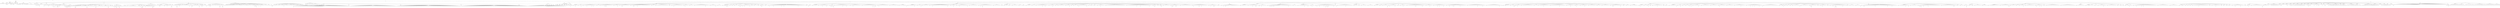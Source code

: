 digraph Tree {
	"t0" [label = "TEI"];
	"t1" [label = "teiHeader"];
	"t2" [label = "fileDesc"];
	"t3" [label = "titleStmt"];
	"t4" [label = "title"];
	"t5" [label = "author"];
	"t6" [label = "principal"];
	"t7" [label = "editor"];
	"t8" [label = "editionStmt"];
	"t9" [label = "edition"];
	"t10" [label = "respStmt"];
	"t11" [label = "name"];
	"t12" [label = "resp"];
	"t13" [label = "publicationStmt"];
	"t14" [label = "publisher"];
	"t15" [label = "date"];
	"t16" [label = "availability"];
	"t17" [label = "licence"];
	"t18" [label = "idno"];
	"t19" [label = "sourceDesc"];
	"t20" [label = "bibl"];
	"t21" [label = "author"];
	"t22" [label = "title"];
	"t23" [label = "profileDesc"];
	"t24" [label = "creation"];
	"t25" [label = "date"];
	"t26" [label = "langUsage"];
	"t27" [label = "language"];
	"t28" [label = "textClass"];
	"t29" [label = "keywords"];
	"t30" [label = "term"];
	"t31" [label = "text"];
	"t32" [label = "front"];
	"t33" [label = "titlePage"];
	"t34" [label = "docTitle"];
	"t35" [label = "titlePart"];
	"t36" [label = "titlePart"];
	"t37" [label = "docAuthor"];
	"t38" [label = "note"];
	"t39" [label = "docImprint"];
	"t40" [label = "note"];
	"t41" [label = "lb"];
	"t42" [label = "docEdition"];
	"t43" [label = "docDate"];
	"t44" [label = "div"];
	"t45" [label = "head"];
	"t46" [label = "p"];
	"t47" [label = "hi"];
	"t48" [label = "hi"];
	"t49" [label = "hi"];
	"t50" [label = "hi"];
	"t51" [label = "hi"];
	"t52" [label = "hi"];
	"t53" [label = "p"];
	"t54" [label = "hi"];
	"t55" [label = "hi"];
	"t56" [label = "hi"];
	"t57" [label = "hi"];
	"t58" [label = "hi"];
	"t59" [label = "div"];
	"t60" [label = "head"];
	"t61" [label = "p"];
	"t62" [label = "p"];
	"t63" [label = "hi"];
	"t64" [label = "hi"];
	"t65" [label = "hi"];
	"t66" [label = "hi"];
	"t67" [label = "quote"];
	"t68" [label = "p"];
	"t69" [label = "hi"];
	"t70" [label = "hi"];
	"t71" [label = "hi"];
	"t72" [label = "hi"];
	"t73" [label = "note"];
	"t74" [label = "hi"];
	"t75" [label = "p"];
	"t76" [label = "div"];
	"t77" [label = "head"];
	"t78" [label = "div"];
	"t79" [label = "head"];
	"t80" [label = "p"];
	"t81" [label = "p"];
	"t82" [label = "p"];
	"t83" [label = "p"];
	"t84" [label = "p"];
	"t85" [label = "div"];
	"t86" [label = "head"];
	"t87" [label = "p"];
	"t88" [label = "hi"];
	"t89" [label = "hi"];
	"t90" [label = "p"];
	"t91" [label = "hi"];
	"t92" [label = "hi"];
	"t93" [label = "p"];
	"t94" [label = "p"];
	"t95" [label = "hi"];
	"t96" [label = "hi"];
	"t97" [label = "note"];
	"t98" [label = "hi"];
	"t99" [label = "hi"];
	"t100" [label = "p"];
	"t101" [label = "hi"];
	"t102" [label = "div"];
	"t103" [label = "head"];
	"t104" [label = "p"];
	"t105" [label = "p"];
	"t106" [label = "hi"];
	"t107" [label = "hi"];
	"t108" [label = "p"];
	"t109" [label = "quote"];
	"t110" [label = "p"];
	"t111" [label = "hi"];
	"t112" [label = "note"];
	"t113" [label = "hi"];
	"t114" [label = "p"];
	"t115" [label = "hi"];
	"t116" [label = "p"];
	"t117" [label = "p"];
	"t118" [label = "quote"];
	"t119" [label = "p"];
	"t120" [label = "note"];
	"t121" [label = "hi"];
	"t122" [label = "p"];
	"t123" [label = "div"];
	"t124" [label = "head"];
	"t125" [label = "div"];
	"t126" [label = "head"];
	"t127" [label = "p"];
	"t128" [label = "div"];
	"t129" [label = "head"];
	"t130" [label = "p"];
	"t131" [label = "list"];
	"t132" [label = "item"];
	"t133" [label = "note"];
	"t134" [label = "item"];
	"t135" [label = "note"];
	"t136" [label = "p"];
	"t137" [label = "list"];
	"t138" [label = "item"];
	"t139" [label = "div"];
	"t140" [label = "head"];
	"t141" [label = "p"];
	"t142" [label = "p"];
	"t143" [label = "p"];
	"t144" [label = "p"];
	"t145" [label = "p"];
	"t146" [label = "hi"];
	"t147" [label = "hi"];
	"t148" [label = "p"];
	"t149" [label = "p"];
	"t150" [label = "p"];
	"t151" [label = "div"];
	"t152" [label = "head"];
	"t153" [label = "p"];
	"t154" [label = "list"];
	"t155" [label = "item"];
	"t156" [label = "hi"];
	"t157" [label = "item"];
	"t158" [label = "hi"];
	"t159" [label = "note"];
	"t160" [label = "hi"];
	"t161" [label = "item"];
	"t162" [label = "hi"];
	"t163" [label = "hi"];
	"t164" [label = "item"];
	"t165" [label = "hi"];
	"t166" [label = "p"];
	"t167" [label = "p"];
	"t168" [label = "note"];
	"t169" [label = "hi"];
	"t170" [label = "div"];
	"t171" [label = "head"];
	"t172" [label = "div"];
	"t173" [label = "head"];
	"t174" [label = "hi"];
	"t175" [label = "p"];
	"t176" [label = "p"];
	"t177" [label = "p"];
	"t178" [label = "p"];
	"t179" [label = "p"];
	"t180" [label = "hi"];
	"t181" [label = "quote"];
	"t182" [label = "l"];
	"t183" [label = "l"];
	"t184" [label = "l"];
	"t185" [label = "l"];
	"t186" [label = "note"];
	"t187" [label = "hi"];
	"t188" [label = "hi"];
	"t189" [label = "p"];
	"t190" [label = "hi"];
	"t191" [label = "quote"];
	"t192" [label = "l"];
	"t193" [label = "l"];
	"t194" [label = "l"];
	"t195" [label = "l"];
	"t196" [label = "l"];
	"t197" [label = "p"];
	"t198" [label = "hi"];
	"t199" [label = "quote"];
	"t200" [label = "l"];
	"t201" [label = "l"];
	"t202" [label = "l"];
	"t203" [label = "l"];
	"t204" [label = "l"];
	"t205" [label = "l"];
	"t206" [label = "note"];
	"t207" [label = "hi"];
	"t208" [label = "p"];
	"t209" [label = "hi"];
	"t210" [label = "quote"];
	"t211" [label = "l"];
	"t212" [label = "l"];
	"t213" [label = "l"];
	"t214" [label = "l"];
	"t215" [label = "l"];
	"t216" [label = "l"];
	"t217" [label = "p"];
	"t218" [label = "hi"];
	"t219" [label = "quote"];
	"t220" [label = "l"];
	"t221" [label = "l"];
	"t222" [label = "note"];
	"t223" [label = "hi"];
	"t224" [label = "p"];
	"t225" [label = "hi"];
	"t226" [label = "quote"];
	"t227" [label = "l"];
	"t228" [label = "l"];
	"t229" [label = "l"];
	"t230" [label = "l"];
	"t231" [label = "l"];
	"t232" [label = "l"];
	"t233" [label = "p"];
	"t234" [label = "hi"];
	"t235" [label = "quote"];
	"t236" [label = "l"];
	"t237" [label = "l"];
	"t238" [label = "l"];
	"t239" [label = "l"];
	"t240" [label = "l"];
	"t241" [label = "l"];
	"t242" [label = "note"];
	"t243" [label = "hi"];
	"t244" [label = "p"];
	"t245" [label = "hi"];
	"t246" [label = "quote"];
	"t247" [label = "l"];
	"t248" [label = "l"];
	"t249" [label = "l"];
	"t250" [label = "p"];
	"t251" [label = "hi"];
	"t252" [label = "hi"];
	"t253" [label = "p"];
	"t254" [label = "div"];
	"t255" [label = "head"];
	"t256" [label = "hi"];
	"t257" [label = "p"];
	"t258" [label = "quote"];
	"t259" [label = "p"];
	"t260" [label = "hi"];
	"t261" [label = "hi"];
	"t262" [label = "hi"];
	"t263" [label = "note"];
	"t264" [label = "hi"];
	"t265" [label = "p"];
	"t266" [label = "hi"];
	"t267" [label = "hi"];
	"t268" [label = "hi"];
	"t269" [label = "quote"];
	"t270" [label = "p"];
	"t271" [label = "hi"];
	"t272" [label = "note"];
	"t273" [label = "hi"];
	"t274" [label = "p"];
	"t275" [label = "hi"];
	"t276" [label = "hi"];
	"t277" [label = "hi"];
	"t278" [label = "hi"];
	"t279" [label = "p"];
	"t280" [label = "div"];
	"t281" [label = "head"];
	"t282" [label = "hi"];
	"t283" [label = "p"];
	"t284" [label = "hi"];
	"t285" [label = "hi"];
	"t286" [label = "hi"];
	"t287" [label = "p"];
	"t288" [label = "hi"];
	"t289" [label = "hi"];
	"t290" [label = "quote"];
	"t291" [label = "l"];
	"t292" [label = "l"];
	"t293" [label = "l"];
	"t294" [label = "l"];
	"t295" [label = "l"];
	"t296" [label = "l"];
	"t297" [label = "l"];
	"t298" [label = "l"];
	"t299" [label = "l"];
	"t300" [label = "l"];
	"t301" [label = "p"];
	"t302" [label = "quote"];
	"t303" [label = "l"];
	"t304" [label = "l"];
	"t305" [label = "l"];
	"t306" [label = "p"];
	"t307" [label = "hi"];
	"t308" [label = "p"];
	"t309" [label = "quote"];
	"t310" [label = "l"];
	"t311" [label = "l"];
	"t312" [label = "note"];
	"t313" [label = "hi"];
	"t314" [label = "hi"];
	"t315" [label = "p"];
	"t316" [label = "hi"];
	"t317" [label = "p"];
	"t318" [label = "quote"];
	"t319" [label = "l"];
	"t320" [label = "l"];
	"t321" [label = "p"];
	"t322" [label = "hi"];
	"t323" [label = "p"];
	"t324" [label = "quote"];
	"t325" [label = "l"];
	"t326" [label = "l"];
	"t327" [label = "l"];
	"t328" [label = "l"];
	"t329" [label = "l"];
	"t330" [label = "l"];
	"t331" [label = "l"];
	"t332" [label = "l"];
	"t333" [label = "note"];
	"t334" [label = "hi"];
	"t335" [label = "p"];
	"t336" [label = "hi"];
	"t337" [label = "p"];
	"t338" [label = "p"];
	"t339" [label = "div"];
	"t340" [label = "head"];
	"t341" [label = "p"];
	"t342" [label = "hi"];
	"t343" [label = "hi"];
	"t344" [label = "p"];
	"t345" [label = "hi"];
	"t346" [label = "p"];
	"t347" [label = "p"];
	"t348" [label = "note"];
	"t349" [label = "hi"];
	"t350" [label = "p"];
	"t351" [label = "p"];
	"t352" [label = "hi"];
	"t353" [label = "hi"];
	"t354" [label = "p"];
	"t355" [label = "hi"];
	"t356" [label = "hi"];
	"t357" [label = "hi"];
	"t358" [label = "div"];
	"t359" [label = "head"];
	"t360" [label = "hi"];
	"t361" [label = "p"];
	"t362" [label = "p"];
	"t363" [label = "p"];
	"t364" [label = "hi"];
	"t365" [label = "hi"];
	"t366" [label = "note"];
	"t367" [label = "hi"];
	"t368" [label = "hi"];
	"t369" [label = "hi"];
	"t370" [label = "hi"];
	"t371" [label = "note"];
	"t372" [label = "p"];
	"t373" [label = "hi"];
	"t374" [label = "note"];
	"t375" [label = "hi"];
	"t376" [label = "hi"];
	"t377" [label = "hi"];
	"t378" [label = "note"];
	"t379" [label = "hi"];
	"t380" [label = "hi"];
	"t381" [label = "hi"];
	"t382" [label = "hi"];
	"t383" [label = "p"];
	"t384" [label = "hi"];
	"t385" [label = "quote"];
	"t386" [label = "p"];
	"t387" [label = "note"];
	"t388" [label = "hi"];
	"t389" [label = "hi"];
	"t390" [label = "p"];
	"t391" [label = "hi"];
	"t392" [label = "hi"];
	"t393" [label = "p"];
	"t394" [label = "div"];
	"t395" [label = "head"];
	"t396" [label = "div"];
	"t397" [label = "head"];
	"t398" [label = "p"];
	"t399" [label = "p"];
	"t400" [label = "hi"];
	"t401" [label = "p"];
	"t402" [label = "hi"];
	"t403" [label = "hi"];
	"t404" [label = "quote"];
	"t405" [label = "p"];
	"t406" [label = "note"];
	"t407" [label = "hi"];
	"t408" [label = "hi"];
	"t409" [label = "p"];
	"t410" [label = "p"];
	"t411" [label = "hi"];
	"t412" [label = "hi"];
	"t413" [label = "note"];
	"t414" [label = "hi"];
	"t415" [label = "hi"];
	"t416" [label = "p"];
	"t417" [label = "hi"];
	"t418" [label = "hi"];
	"t419" [label = "quote"];
	"t420" [label = "l"];
	"t421" [label = "l"];
	"t422" [label = "l"];
	"t423" [label = "l"];
	"t424" [label = "l"];
	"t425" [label = "l"];
	"t426" [label = "l"];
	"t427" [label = "l"];
	"t428" [label = "note"];
	"t429" [label = "p"];
	"t430" [label = "p"];
	"t431" [label = "hi"];
	"t432" [label = "hi"];
	"t433" [label = "note"];
	"t434" [label = "hi"];
	"t435" [label = "hi"];
	"t436" [label = "hi"];
	"t437" [label = "p"];
	"t438" [label = "hi"];
	"t439" [label = "hi"];
	"t440" [label = "hi"];
	"t441" [label = "hi"];
	"t442" [label = "hi"];
	"t443" [label = "hi"];
	"t444" [label = "hi"];
	"t445" [label = "quote"];
	"t446" [label = "p"];
	"t447" [label = "note"];
	"t448" [label = "hi"];
	"t449" [label = "p"];
	"t450" [label = "hi"];
	"t451" [label = "hi"];
	"t452" [label = "note"];
	"t453" [label = "hi"];
	"t454" [label = "hi"];
	"t455" [label = "p"];
	"t456" [label = "hi"];
	"t457" [label = "quote"];
	"t458" [label = "p"];
	"t459" [label = "p"];
	"t460" [label = "quote"];
	"t461" [label = "l"];
	"t462" [label = "l"];
	"t463" [label = "l"];
	"t464" [label = "note"];
	"t465" [label = "p"];
	"t466" [label = "div"];
	"t467" [label = "head"];
	"t468" [label = "p"];
	"t469" [label = "p"];
	"t470" [label = "hi"];
	"t471" [label = "hi"];
	"t472" [label = "hi"];
	"t473" [label = "note"];
	"t474" [label = "hi"];
	"t475" [label = "hi"];
	"t476" [label = "hi"];
	"t477" [label = "quote"];
	"t478" [label = "l"];
	"t479" [label = "l"];
	"t480" [label = "l"];
	"t481" [label = "p"];
	"t482" [label = "quote"];
	"t483" [label = "l"];
	"t484" [label = "l"];
	"t485" [label = "l"];
	"t486" [label = "p"];
	"t487" [label = "quote"];
	"t488" [label = "l"];
	"t489" [label = "l"];
	"t490" [label = "p"];
	"t491" [label = "hi"];
	"t492" [label = "quote"];
	"t493" [label = "p"];
	"t494" [label = "note"];
	"t495" [label = "hi"];
	"t496" [label = "hi"];
	"t497" [label = "p"];
	"t498" [label = "p"];
	"t499" [label = "hi"];
	"t500" [label = "quote"];
	"t501" [label = "p"];
	"t502" [label = "p"];
	"t503" [label = "note"];
	"t504" [label = "hi"];
	"t505" [label = "hi"];
	"t506" [label = "p"];
	"t507" [label = "p"];
	"t508" [label = "hi"];
	"t509" [label = "div"];
	"t510" [label = "head"];
	"t511" [label = "p"];
	"t512" [label = "p"];
	"t513" [label = "hi"];
	"t514" [label = "p"];
	"t515" [label = "p"];
	"t516" [label = "p"];
	"t517" [label = "p"];
	"t518" [label = "p"];
	"t519" [label = "p"];
	"t520" [label = "p"];
	"t521" [label = "div"];
	"t522" [label = "head"];
	"t523" [label = "p"];
	"t524" [label = "hi"];
	"t525" [label = "hi"];
	"t526" [label = "p"];
	"t527" [label = "hi"];
	"t528" [label = "p"];
	"t529" [label = "p"];
	"t530" [label = "p"];
	"t531" [label = "hi"];
	"t532" [label = "hi"];
	"t533" [label = "p"];
	"t534" [label = "p"];
	"t535" [label = "quote"];
	"t536" [label = "l"];
	"t537" [label = "l"];
	"t538" [label = "l"];
	"t539" [label = "l"];
	"t540" [label = "l"];
	"t541" [label = "l"];
	"t542" [label = "l"];
	"t543" [label = "l"];
	"t544" [label = "p"];
	"t545" [label = "hi"];
	"t546" [label = "p"];
	"t547" [label = "quote"];
	"t548" [label = "l"];
	"t549" [label = "l"];
	"t550" [label = "p"];
	"t551" [label = "quote"];
	"t552" [label = "l"];
	"t553" [label = "l"];
	"t554" [label = "l"];
	"t555" [label = "l"];
	"t556" [label = "l"];
	"t557" [label = "l"];
	"t558" [label = "p"];
	"t559" [label = "p"];
	"t560" [label = "p"];
	"t561" [label = "p"];
	"t562" [label = "quote"];
	"t563" [label = "l"];
	"t564" [label = "l"];
	"t565" [label = "p"];
	"t566" [label = "quote"];
	"t567" [label = "l"];
	"t568" [label = "l"];
	"t569" [label = "l"];
	"t570" [label = "l"];
	"t571" [label = "l"];
	"t572" [label = "p"];
	"t573" [label = "p"];
	"t574" [label = "p"];
	"t575" [label = "quote"];
	"t576" [label = "l"];
	"t577" [label = "l"];
	"t578" [label = "p"];
	"t579" [label = "p"];
	"t580" [label = "p"];
	"t581" [label = "p"];
	"t582" [label = "quote"];
	"t583" [label = "l"];
	"t584" [label = "l"];
	"t585" [label = "p"];
	"t586" [label = "hi"];
	"t587" [label = "p"];
	"t588" [label = "hi"];
	"t589" [label = "quote"];
	"t590" [label = "p"];
	"t591" [label = "hi"];
	"t592" [label = "hi"];
	"t593" [label = "note"];
	"t594" [label = "hi"];
	"t595" [label = "p"];
	"t596" [label = "hi"];
	"t597" [label = "hi"];
	"t598" [label = "hi"];
	"t599" [label = "quote"];
	"t600" [label = "l"];
	"t601" [label = "note"];
	"t602" [label = "p"];
	"t603" [label = "quote"];
	"t604" [label = "l"];
	"t605" [label = "l"];
	"t606" [label = "note"];
	"t607" [label = "l"];
	"t608" [label = "l"];
	"t609" [label = "l"];
	"t610" [label = "l"];
	"t611" [label = "p"];
	"t612" [label = "p"];
	"t613" [label = "quote"];
	"t614" [label = "l"];
	"t615" [label = "l"];
	"t616" [label = "p"];
	"t617" [label = "hi"];
	"t618" [label = "quote"];
	"t619" [label = "l"];
	"t620" [label = "l"];
	"t621" [label = "l"];
	"t622" [label = "l"];
	"t623" [label = "p"];
	"t624" [label = "hi"];
	"t625" [label = "note"];
	"t626" [label = "hi"];
	"t627" [label = "hi"];
	"t628" [label = "div"];
	"t629" [label = "head"];
	"t630" [label = "p"];
	"t631" [label = "hi"];
	"t632" [label = "p"];
	"t633" [label = "quote"];
	"t634" [label = "l"];
	"t635" [label = "l"];
	"t636" [label = "l"];
	"t637" [label = "l"];
	"t638" [label = "p"];
	"t639" [label = "quote"];
	"t640" [label = "l"];
	"t641" [label = "l"];
	"t642" [label = "l"];
	"t643" [label = "l"];
	"t644" [label = "p"];
	"t645" [label = "p"];
	"t646" [label = "quote"];
	"t647" [label = "l"];
	"t648" [label = "l"];
	"t649" [label = "l"];
	"t650" [label = "l"];
	"t651" [label = "note"];
	"t652" [label = "p"];
	"t653" [label = "p"];
	"t654" [label = "hi"];
	"t655" [label = "p"];
	"t656" [label = "quote"];
	"t657" [label = "l"];
	"t658" [label = "l"];
	"t659" [label = "l"];
	"t660" [label = "l"];
	"t661" [label = "p"];
	"t662" [label = "p"];
	"t663" [label = "p"];
	"t664" [label = "p"];
	"t665" [label = "hi"];
	"t666" [label = "quote"];
	"t667" [label = "l"];
	"t668" [label = "l"];
	"t669" [label = "l"];
	"t670" [label = "l"];
	"t671" [label = "p"];
	"t672" [label = "p"];
	"t673" [label = "quote"];
	"t674" [label = "p"];
	"t675" [label = "note"];
	"t676" [label = "hi"];
	"t677" [label = "p"];
	"t678" [label = "hi"];
	"t679" [label = "p"];
	"t680" [label = "p"];
	"t681" [label = "p"];
	"t682" [label = "quote"];
	"t683" [label = "l"];
	"t684" [label = "l"];
	"t685" [label = "l"];
	"t686" [label = "l"];
	"t687" [label = "note"];
	"t688" [label = "p"];
	"t689" [label = "quote"];
	"t690" [label = "l"];
	"t691" [label = "l"];
	"t692" [label = "l"];
	"t693" [label = "l"];
	"t694" [label = "l"];
	"t695" [label = "l"];
	"t696" [label = "p"];
	"t697" [label = "p"];
	"t698" [label = "hi"];
	"t699" [label = "p"];
	"t700" [label = "p"];
	"t701" [label = "hi"];
	"t702" [label = "hi"];
	"t703" [label = "note"];
	"t704" [label = "hi"];
	"t705" [label = "div"];
	"t706" [label = "head"];
	"t707" [label = "p"];
	"t708" [label = "list"];
	"t709" [label = "item"];
	"t710" [label = "item"];
	"t711" [label = "item"];
	"t712" [label = "p"];
	"t713" [label = "p"];
	"t714" [label = "p"];
	"t715" [label = "note"];
	"t716" [label = "note"];
	"t717" [label = "p"];
	"t718" [label = "p"];
	"t719" [label = "p"];
	"t720" [label = "list"];
	"t721" [label = "item"];
	"t722" [label = "item"];
	"t723" [label = "item"];
	"t724" [label = "item"];
	"t725" [label = "item"];
	"t726" [label = "item"];
	"t727" [label = "item"];
	"t728" [label = "hi"];
	"t729" [label = "item"];
	"t730" [label = "item"];
	"t731" [label = "item"];
	"t732" [label = "div"];
	"t733" [label = "head"];
	"t734" [label = "div"];
	"t735" [label = "head"];
	"t736" [label = "p"];
	"t737" [label = "div"];
	"t738" [label = "head"];
	"t739" [label = "p"];
	"t740" [label = "div"];
	"t741" [label = "head"];
	"t742" [label = "p"];
	"t743" [label = "hi"];
	"t744" [label = "p"];
	"t745" [label = "hi"];
	"t746" [label = "hi"];
	"t747" [label = "hi"];
	"t748" [label = "hi"];
	"t749" [label = "hi"];
	"t750" [label = "hi"];
	"t751" [label = "hi"];
	"t752" [label = "hi"];
	"t753" [label = "hi"];
	"t754" [label = "hi"];
	"t755" [label = "hi"];
	"t756" [label = "hi"];
	"t757" [label = "hi"];
	"t758" [label = "hi"];
	"t759" [label = "hi"];
	"t760" [label = "hi"];
	"t761" [label = "hi"];
	"t762" [label = "hi"];
	"t763" [label = "hi"];
	"t764" [label = "hi"];
	"t765" [label = "hi"];
	"t766" [label = "hi"];
	"t767" [label = "hi"];
	"t768" [label = "hi"];
	"t769" [label = "hi"];
	"t770" [label = "hi"];
	"t771" [label = "hi"];
	"t772" [label = "hi"];
	"t773" [label = "hi"];
	"t774" [label = "hi"];
	"t775" [label = "hi"];
	"t776" [label = "hi"];
	"t777" [label = "hi"];
	"t778" [label = "hi"];
	"t779" [label = "hi"];
	"t780" [label = "hi"];
	"t781" [label = "hi"];
	"t782" [label = "hi"];
	"t783" [label = "hi"];
	"t784" [label = "hi"];
	"t785" [label = "hi"];
	"t786" [label = "hi"];
	"t787" [label = "hi"];
	"t788" [label = "hi"];
	"t789" [label = "hi"];
	"t790" [label = "hi"];
	"t791" [label = "hi"];
	"t792" [label = "hi"];
	"t793" [label = "hi"];
	"t794" [label = "hi"];
	"t795" [label = "hi"];
	"t796" [label = "hi"];
	"t797" [label = "hi"];
	"t798" [label = "hi"];
	"t799" [label = "hi"];
	"t800" [label = "hi"];
	"t801" [label = "hi"];
	"t802" [label = "hi"];
	"t803" [label = "hi"];
	"t804" [label = "hi"];
	"t805" [label = "div"];
	"t806" [label = "head"];
	"t807" [label = "p"];
	"t808" [label = "hi"];
	"t809" [label = "hi"];
	"t810" [label = "hi"];
	"t811" [label = "hi"];
	"t812" [label = "hi"];
	"t813" [label = "hi"];
	"t814" [label = "hi"];
	"t815" [label = "hi"];
	"t816" [label = "hi"];
	"t817" [label = "hi"];
	"t818" [label = "hi"];
	"t819" [label = "hi"];
	"t820" [label = "hi"];
	"t821" [label = "hi"];
	"t822" [label = "hi"];
	"t823" [label = "hi"];
	"t824" [label = "hi"];
	"t825" [label = "hi"];
	"t826" [label = "hi"];
	"t827" [label = "hi"];
	"t828" [label = "hi"];
	"t829" [label = "hi"];
	"t830" [label = "hi"];
	"t831" [label = "hi"];
	"t832" [label = "hi"];
	"t833" [label = "hi"];
	"t834" [label = "hi"];
	"t835" [label = "hi"];
	"t836" [label = "hi"];
	"t837" [label = "hi"];
	"t838" [label = "hi"];
	"t839" [label = "hi"];
	"t840" [label = "hi"];
	"t841" [label = "hi"];
	"t842" [label = "hi"];
	"t843" [label = "hi"];
	"t844" [label = "hi"];
	"t845" [label = "hi"];
	"t846" [label = "hi"];
	"t847" [label = "hi"];
	"t848" [label = "hi"];
	"t849" [label = "hi"];
	"t850" [label = "hi"];
	"t851" [label = "hi"];
	"t852" [label = "hi"];
	"t853" [label = "hi"];
	"t854" [label = "hi"];
	"t855" [label = "hi"];
	"t856" [label = "hi"];
	"t857" [label = "hi"];
	"t858" [label = "hi"];
	"t859" [label = "hi"];
	"t860" [label = "div"];
	"t861" [label = "head"];
	"t862" [label = "p"];
	"t863" [label = "hi"];
	"t864" [label = "hi"];
	"t865" [label = "hi"];
	"t866" [label = "hi"];
	"t867" [label = "hi"];
	"t868" [label = "hi"];
	"t869" [label = "hi"];
	"t870" [label = "hi"];
	"t871" [label = "hi"];
	"t872" [label = "hi"];
	"t873" [label = "hi"];
	"t874" [label = "hi"];
	"t875" [label = "hi"];
	"t876" [label = "hi"];
	"t877" [label = "hi"];
	"t878" [label = "hi"];
	"t879" [label = "hi"];
	"t880" [label = "hi"];
	"t881" [label = "hi"];
	"t882" [label = "hi"];
	"t883" [label = "hi"];
	"t884" [label = "hi"];
	"t885" [label = "hi"];
	"t886" [label = "hi"];
	"t887" [label = "hi"];
	"t888" [label = "hi"];
	"t889" [label = "hi"];
	"t890" [label = "hi"];
	"t891" [label = "hi"];
	"t892" [label = "hi"];
	"t893" [label = "hi"];
	"t894" [label = "hi"];
	"t895" [label = "hi"];
	"t896" [label = "hi"];
	"t897" [label = "hi"];
	"t898" [label = "hi"];
	"t899" [label = "hi"];
	"t900" [label = "hi"];
	"t901" [label = "hi"];
	"t902" [label = "hi"];
	"t903" [label = "hi"];
	"t904" [label = "hi"];
	"t905" [label = "hi"];
	"t906" [label = "hi"];
	"t907" [label = "hi"];
	"t908" [label = "hi"];
	"t909" [label = "hi"];
	"t910" [label = "hi"];
	"t911" [label = "hi"];
	"t912" [label = "hi"];
	"t913" [label = "hi"];
	"t914" [label = "hi"];
	"t915" [label = "hi"];
	"t916" [label = "hi"];
	"t917" [label = "hi"];
	"t918" [label = "hi"];
	"t919" [label = "hi"];
	"t920" [label = "hi"];
	"t921" [label = "hi"];
	"t922" [label = "hi"];
	"t923" [label = "hi"];
	"t924" [label = "hi"];
	"t925" [label = "hi"];
	"t926" [label = "hi"];
	"t927" [label = "hi"];
	"t928" [label = "hi"];
	"t929" [label = "hi"];
	"t930" [label = "hi"];
	"t931" [label = "hi"];
	"t932" [label = "hi"];
	"t933" [label = "hi"];
	"t934" [label = "hi"];
	"t935" [label = "hi"];
	"t936" [label = "div"];
	"t937" [label = "head"];
	"t938" [label = "p"];
	"t939" [label = "hi"];
	"t940" [label = "hi"];
	"t941" [label = "hi"];
	"t942" [label = "hi"];
	"t943" [label = "hi"];
	"t944" [label = "hi"];
	"t945" [label = "hi"];
	"t946" [label = "hi"];
	"t947" [label = "hi"];
	"t948" [label = "hi"];
	"t949" [label = "hi"];
	"t950" [label = "hi"];
	"t951" [label = "hi"];
	"t952" [label = "hi"];
	"t953" [label = "hi"];
	"t954" [label = "hi"];
	"t955" [label = "hi"];
	"t956" [label = "hi"];
	"t957" [label = "hi"];
	"t958" [label = "hi"];
	"t959" [label = "hi"];
	"t960" [label = "hi"];
	"t961" [label = "hi"];
	"t962" [label = "hi"];
	"t963" [label = "hi"];
	"t964" [label = "hi"];
	"t965" [label = "hi"];
	"t966" [label = "hi"];
	"t967" [label = "hi"];
	"t968" [label = "hi"];
	"t969" [label = "hi"];
	"t970" [label = "hi"];
	"t971" [label = "hi"];
	"t972" [label = "hi"];
	"t973" [label = "hi"];
	"t974" [label = "hi"];
	"t975" [label = "hi"];
	"t976" [label = "hi"];
	"t977" [label = "hi"];
	"t978" [label = "hi"];
	"t979" [label = "hi"];
	"t980" [label = "hi"];
	"t981" [label = "hi"];
	"t982" [label = "hi"];
	"t983" [label = "hi"];
	"t984" [label = "hi"];
	"t985" [label = "hi"];
	"t986" [label = "hi"];
	"t987" [label = "hi"];
	"t988" [label = "hi"];
	"t989" [label = "hi"];
	"t990" [label = "hi"];
	"t991" [label = "hi"];
	"t992" [label = "hi"];
	"t993" [label = "hi"];
	"t994" [label = "hi"];
	"t995" [label = "hi"];
	"t996" [label = "hi"];
	"t997" [label = "hi"];
	"t998" [label = "hi"];
	"t999" [label = "hi"];
	"t1000" [label = "hi"];
	"t1001" [label = "hi"];
	"t1002" [label = "hi"];
	"t1003" [label = "hi"];
	"t1004" [label = "hi"];
	"t1005" [label = "hi"];
	"t1006" [label = "hi"];
	"t1007" [label = "hi"];
	"t1008" [label = "hi"];
	"t1009" [label = "hi"];
	"t1010" [label = "hi"];
	"t1011" [label = "hi"];
	"t1012" [label = "hi"];
	"t1013" [label = "hi"];
	"t1014" [label = "div"];
	"t1015" [label = "head"];
	"t1016" [label = "p"];
	"t1017" [label = "hi"];
	"t1018" [label = "hi"];
	"t1019" [label = "hi"];
	"t1020" [label = "hi"];
	"t1021" [label = "hi"];
	"t1022" [label = "hi"];
	"t1023" [label = "hi"];
	"t1024" [label = "hi"];
	"t1025" [label = "hi"];
	"t1026" [label = "hi"];
	"t1027" [label = "hi"];
	"t1028" [label = "hi"];
	"t1029" [label = "hi"];
	"t1030" [label = "hi"];
	"t1031" [label = "hi"];
	"t1032" [label = "hi"];
	"t1033" [label = "hi"];
	"t1034" [label = "hi"];
	"t1035" [label = "hi"];
	"t1036" [label = "hi"];
	"t1037" [label = "hi"];
	"t1038" [label = "hi"];
	"t1039" [label = "hi"];
	"t1040" [label = "hi"];
	"t1041" [label = "hi"];
	"t1042" [label = "hi"];
	"t1043" [label = "hi"];
	"t1044" [label = "hi"];
	"t1045" [label = "hi"];
	"t1046" [label = "hi"];
	"t1047" [label = "hi"];
	"t1048" [label = "hi"];
	"t1049" [label = "hi"];
	"t1050" [label = "hi"];
	"t1051" [label = "hi"];
	"t1052" [label = "hi"];
	"t1053" [label = "hi"];
	"t1054" [label = "hi"];
	"t1055" [label = "hi"];
	"t1056" [label = "hi"];
	"t1057" [label = "hi"];
	"t1058" [label = "hi"];
	"t1059" [label = "div"];
	"t1060" [label = "head"];
	"t1061" [label = "div"];
	"t1062" [label = "head"];
	"t1063" [label = "p"];
	"t1064" [label = "div"];
	"t1065" [label = "head"];
	"t1066" [label = "p"];
	"t1067" [label = "div"];
	"t1068" [label = "head"];
	"t1069" [label = "p"];
	"t1070" [label = "div"];
	"t1071" [label = "head"];
	"t1072" [label = "p"];
	"t1073" [label = "div"];
	"t1074" [label = "head"];
	"t1075" [label = "p"];
	"t1076" [label = "body"];
	"t1077" [label = "head"];
	"t1078" [label = "note"];
	"t1079" [label = "lb"];
	"t1080" [label = "div"];
	"t1081" [label = "head"];
	"t1082" [label = "note"];
	"t1083" [label = "hi"];
	"t1084" [label = "castList"];
	"t1085" [label = "castItem"];
	"t1086" [label = "role"];
	"t1087" [label = "roleDesc"];
	"t1088" [label = "castItem"];
	"t1089" [label = "role"];
	"t1090" [label = "roleDesc"];
	"t1091" [label = "castItem"];
	"t1092" [label = "role"];
	"t1093" [label = "roleDesc"];
	"t1094" [label = "castItem"];
	"t1095" [label = "role"];
	"t1096" [label = "roleDesc"];
	"t1097" [label = "castItem"];
	"t1098" [label = "role"];
	"t1099" [label = "note"];
	"t1100" [label = "roleDesc"];
	"t1101" [label = "castItem"];
	"t1102" [label = "role"];
	"t1103" [label = "roleDesc"];
	"t1104" [label = "castItem"];
	"t1105" [label = "role"];
	"t1106" [label = "note"];
	"t1107" [label = "roleDesc"];
	"t1108" [label = "stage"];
	"t1109" [label = "note"];
	"t1110" [label = "div"];
	"t1111" [label = "pb"];
	"t1112" [label = "head"];
	"t1113" [label = "div"];
	"t1114" [label = "head"];
	"t1115" [label = "stage"];
	"t1116" [label = "sp"];
	"t1117" [label = "speaker"];
	"t1118" [label = "l"];
	"t1119" [label = "l"];
	"t1120" [label = "ref"];
	"t1121" [label = "l"];
	"t1122" [label = "l"];
	"t1123" [label = "sp"];
	"t1124" [label = "speaker"];
	"t1125" [label = "l"];
	"t1126" [label = "l"];
	"t1127" [label = "l"];
	"t1128" [label = "note"];
	"t1129" [label = "l"];
	"t1130" [label = "sp"];
	"t1131" [label = "speaker"];
	"t1132" [label = "l"];
	"t1133" [label = "l"];
	"t1134" [label = "l"];
	"t1135" [label = "l"];
	"t1136" [label = "note"];
	"t1137" [label = "l"];
	"t1138" [label = "l"];
	"t1139" [label = "l"];
	"t1140" [label = "l"];
	"t1141" [label = "l"];
	"t1142" [label = "note"];
	"t1143" [label = "l"];
	"t1144" [label = "l"];
	"t1145" [label = "ref"];
	"t1146" [label = "l"];
	"t1147" [label = "l"];
	"t1148" [label = "l"];
	"t1149" [label = "sp"];
	"t1150" [label = "speaker"];
	"t1151" [label = "l"];
	"t1152" [label = "l"];
	"t1153" [label = "sp"];
	"t1154" [label = "speaker"];
	"t1155" [label = "pb"];
	"t1156" [label = "l"];
	"t1157" [label = "l"];
	"t1158" [label = "l"];
	"t1159" [label = "l"];
	"t1160" [label = "ref"];
	"t1161" [label = "l"];
	"t1162" [label = "ref"];
	"t1163" [label = "l"];
	"t1164" [label = "ref"];
	"t1165" [label = "l"];
	"t1166" [label = "l"];
	"t1167" [label = "l"];
	"t1168" [label = "l"];
	"t1169" [label = "l"];
	"t1170" [label = "l"];
	"t1171" [label = "l"];
	"t1172" [label = "sp"];
	"t1173" [label = "speaker"];
	"t1174" [label = "l"];
	"t1175" [label = "l"];
	"t1176" [label = "l"];
	"t1177" [label = "l"];
	"t1178" [label = "ref"];
	"t1179" [label = "l"];
	"t1180" [label = "sp"];
	"t1181" [label = "speaker"];
	"t1182" [label = "l"];
	"t1183" [label = "l"];
	"t1184" [label = "ref"];
	"t1185" [label = "l"];
	"t1186" [label = "ref"];
	"t1187" [label = "l"];
	"t1188" [label = "l"];
	"t1189" [label = "l"];
	"t1190" [label = "l"];
	"t1191" [label = "l"];
	"t1192" [label = "l"];
	"t1193" [label = "l"];
	"t1194" [label = "l"];
	"t1195" [label = "sp"];
	"t1196" [label = "speaker"];
	"t1197" [label = "l"];
	"t1198" [label = "l"];
	"t1199" [label = "l"];
	"t1200" [label = "ref"];
	"t1201" [label = "note"];
	"t1202" [label = "l"];
	"t1203" [label = "l"];
	"t1204" [label = "l"];
	"t1205" [label = "l"];
	"t1206" [label = "pb"];
	"t1207" [label = "l"];
	"t1208" [label = "l"];
	"t1209" [label = "l"];
	"t1210" [label = "l"];
	"t1211" [label = "l"];
	"t1212" [label = "l"];
	"t1213" [label = "l"];
	"t1214" [label = "l"];
	"t1215" [label = "l"];
	"t1216" [label = "l"];
	"t1217" [label = "l"];
	"t1218" [label = "l"];
	"t1219" [label = "l"];
	"t1220" [label = "l"];
	"t1221" [label = "l"];
	"t1222" [label = "sp"];
	"t1223" [label = "speaker"];
	"t1224" [label = "l"];
	"t1225" [label = "l"];
	"t1226" [label = "l"];
	"t1227" [label = "sp"];
	"t1228" [label = "speaker"];
	"t1229" [label = "l"];
	"t1230" [label = "l"];
	"t1231" [label = "l"];
	"t1232" [label = "l"];
	"t1233" [label = "l"];
	"t1234" [label = "l"];
	"t1235" [label = "l"];
	"t1236" [label = "l"];
	"t1237" [label = "l"];
	"t1238" [label = "l"];
	"t1239" [label = "l"];
	"t1240" [label = "l"];
	"t1241" [label = "l"];
	"t1242" [label = "l"];
	"t1243" [label = "sp"];
	"t1244" [label = "speaker"];
	"t1245" [label = "l"];
	"t1246" [label = "sp"];
	"t1247" [label = "speaker"];
	"t1248" [label = "l"];
	"t1249" [label = "l"];
	"t1250" [label = "pb"];
	"t1251" [label = "l"];
	"t1252" [label = "l"];
	"t1253" [label = "l"];
	"t1254" [label = "l"];
	"t1255" [label = "l"];
	"t1256" [label = "l"];
	"t1257" [label = "l"];
	"t1258" [label = "l"];
	"t1259" [label = "l"];
	"t1260" [label = "l"];
	"t1261" [label = "sp"];
	"t1262" [label = "speaker"];
	"t1263" [label = "l"];
	"t1264" [label = "note"];
	"t1265" [label = "l"];
	"t1266" [label = "l"];
	"t1267" [label = "l"];
	"t1268" [label = "l"];
	"t1269" [label = "sp"];
	"t1270" [label = "speaker"];
	"t1271" [label = "l"];
	"t1272" [label = "l"];
	"t1273" [label = "l"];
	"t1274" [label = "l"];
	"t1275" [label = "sp"];
	"t1276" [label = "speaker"];
	"t1277" [label = "l"];
	"t1278" [label = "l"];
	"t1279" [label = "l"];
	"t1280" [label = "l"];
	"t1281" [label = "l"];
	"t1282" [label = "l"];
	"t1283" [label = "l"];
	"t1284" [label = "l"];
	"t1285" [label = "l"];
	"t1286" [label = "l"];
	"t1287" [label = "l"];
	"t1288" [label = "l"];
	"t1289" [label = "ref"];
	"t1290" [label = "l"];
	"t1291" [label = "l"];
	"t1292" [label = "l"];
	"t1293" [label = "l"];
	"t1294" [label = "sp"];
	"t1295" [label = "speaker"];
	"t1296" [label = "pb"];
	"t1297" [label = "l"];
	"t1298" [label = "l"];
	"t1299" [label = "l"];
	"t1300" [label = "l"];
	"t1301" [label = "l"];
	"t1302" [label = "note"];
	"t1303" [label = "l"];
	"t1304" [label = "sp"];
	"t1305" [label = "speaker"];
	"t1306" [label = "l"];
	"t1307" [label = "l"];
	"t1308" [label = "l"];
	"t1309" [label = "l"];
	"t1310" [label = "div"];
	"t1311" [label = "head"];
	"t1312" [label = "stage"];
	"t1313" [label = "sp"];
	"t1314" [label = "speaker"];
	"t1315" [label = "l"];
	"t1316" [label = "sp"];
	"t1317" [label = "speaker"];
	"t1318" [label = "l"];
	"t1319" [label = "ref"];
	"t1320" [label = "l"];
	"t1321" [label = "ref"];
	"t1322" [label = "l"];
	"t1323" [label = "ref"];
	"t1324" [label = "l"];
	"t1325" [label = "sp"];
	"t1326" [label = "speaker"];
	"t1327" [label = "l"];
	"t1328" [label = "sp"];
	"t1329" [label = "speaker"];
	"t1330" [label = "l"];
	"t1331" [label = "sp"];
	"t1332" [label = "speaker"];
	"t1333" [label = "l"];
	"t1334" [label = "l"];
	"t1335" [label = "l"];
	"t1336" [label = "sp"];
	"t1337" [label = "speaker"];
	"t1338" [label = "l"];
	"t1339" [label = "ref"];
	"t1340" [label = "l"];
	"t1341" [label = "ref"];
	"t1342" [label = "sp"];
	"t1343" [label = "speaker"];
	"t1344" [label = "l"];
	"t1345" [label = "note"];
	"t1346" [label = "l"];
	"t1347" [label = "l"];
	"t1348" [label = "pb"];
	"t1349" [label = "l"];
	"t1350" [label = "l"];
	"t1351" [label = "l"];
	"t1352" [label = "l"];
	"t1353" [label = "l"];
	"t1354" [label = "l"];
	"t1355" [label = "ref"];
	"t1356" [label = "l"];
	"t1357" [label = "sp"];
	"t1358" [label = "speaker"];
	"t1359" [label = "l"];
	"t1360" [label = "sp"];
	"t1361" [label = "speaker"];
	"t1362" [label = "l"];
	"t1363" [label = "l"];
	"t1364" [label = "l"];
	"t1365" [label = "sp"];
	"t1366" [label = "speaker"];
	"t1367" [label = "l"];
	"t1368" [label = "sp"];
	"t1369" [label = "speaker"];
	"t1370" [label = "l"];
	"t1371" [label = "ref"];
	"t1372" [label = "note"];
	"t1373" [label = "l"];
	"t1374" [label = "l"];
	"t1375" [label = "l"];
	"t1376" [label = "sp"];
	"t1377" [label = "speaker"];
	"t1378" [label = "l"];
	"t1379" [label = "l"];
	"t1380" [label = "sp"];
	"t1381" [label = "speaker"];
	"t1382" [label = "l"];
	"t1383" [label = "note"];
	"t1384" [label = "l"];
	"t1385" [label = "l"];
	"t1386" [label = "l"];
	"t1387" [label = "l"];
	"t1388" [label = "ref"];
	"t1389" [label = "l"];
	"t1390" [label = "l"];
	"t1391" [label = "l"];
	"t1392" [label = "l"];
	"t1393" [label = "l"];
	"t1394" [label = "l"];
	"t1395" [label = "l"];
	"t1396" [label = "l"];
	"t1397" [label = "l"];
	"t1398" [label = "pb"];
	"t1399" [label = "l"];
	"t1400" [label = "l"];
	"t1401" [label = "l"];
	"t1402" [label = "ref"];
	"t1403" [label = "l"];
	"t1404" [label = "l"];
	"t1405" [label = "l"];
	"t1406" [label = "l"];
	"t1407" [label = "l"];
	"t1408" [label = "l"];
	"t1409" [label = "l"];
	"t1410" [label = "l"];
	"t1411" [label = "l"];
	"t1412" [label = "l"];
	"t1413" [label = "l"];
	"t1414" [label = "l"];
	"t1415" [label = "l"];
	"t1416" [label = "l"];
	"t1417" [label = "l"];
	"t1418" [label = "l"];
	"t1419" [label = "ref"];
	"t1420" [label = "l"];
	"t1421" [label = "l"];
	"t1422" [label = "l"];
	"t1423" [label = "l"];
	"t1424" [label = "l"];
	"t1425" [label = "l"];
	"t1426" [label = "l"];
	"t1427" [label = "l"];
	"t1428" [label = "sp"];
	"t1429" [label = "speaker"];
	"t1430" [label = "l"];
	"t1431" [label = "l"];
	"t1432" [label = "ref"];
	"t1433" [label = "sp"];
	"t1434" [label = "speaker"];
	"t1435" [label = "l"];
	"t1436" [label = "l"];
	"t1437" [label = "div"];
	"t1438" [label = "pb"];
	"t1439" [label = "head"];
	"t1440" [label = "stage"];
	"t1441" [label = "sp"];
	"t1442" [label = "speaker"];
	"t1443" [label = "l"];
	"t1444" [label = "l"];
	"t1445" [label = "l"];
	"t1446" [label = "l"];
	"t1447" [label = "l"];
	"t1448" [label = "sp"];
	"t1449" [label = "speaker"];
	"t1450" [label = "l"];
	"t1451" [label = "l"];
	"t1452" [label = "l"];
	"t1453" [label = "l"];
	"t1454" [label = "note"];
	"t1455" [label = "l"];
	"t1456" [label = "l"];
	"t1457" [label = "l"];
	"t1458" [label = "l"];
	"t1459" [label = "l"];
	"t1460" [label = "ref"];
	"t1461" [label = "l"];
	"t1462" [label = "l"];
	"t1463" [label = "sp"];
	"t1464" [label = "speaker"];
	"t1465" [label = "l"];
	"t1466" [label = "ref"];
	"t1467" [label = "l"];
	"t1468" [label = "ref"];
	"t1469" [label = "note"];
	"t1470" [label = "l"];
	"t1471" [label = "l"];
	"t1472" [label = "note"];
	"t1473" [label = "hi"];
	"t1474" [label = "sp"];
	"t1475" [label = "speaker"];
	"t1476" [label = "l"];
	"t1477" [label = "l"];
	"t1478" [label = "l"];
	"t1479" [label = "l"];
	"t1480" [label = "l"];
	"t1481" [label = "l"];
	"t1482" [label = "l"];
	"t1483" [label = "l"];
	"t1484" [label = "l"];
	"t1485" [label = "pb"];
	"t1486" [label = "l"];
	"t1487" [label = "l"];
	"t1488" [label = "l"];
	"t1489" [label = "l"];
	"t1490" [label = "note"];
	"t1491" [label = "l"];
	"t1492" [label = "l"];
	"t1493" [label = "l"];
	"t1494" [label = "sp"];
	"t1495" [label = "speaker"];
	"t1496" [label = "l"];
	"t1497" [label = "l"];
	"t1498" [label = "l"];
	"t1499" [label = "note"];
	"t1500" [label = "l"];
	"t1501" [label = "l"];
	"t1502" [label = "l"];
	"t1503" [label = "l"];
	"t1504" [label = "l"];
	"t1505" [label = "l"];
	"t1506" [label = "l"];
	"t1507" [label = "l"];
	"t1508" [label = "l"];
	"t1509" [label = "sp"];
	"t1510" [label = "speaker"];
	"t1511" [label = "l"];
	"t1512" [label = "l"];
	"t1513" [label = "l"];
	"t1514" [label = "l"];
	"t1515" [label = "l"];
	"t1516" [label = "l"];
	"t1517" [label = "l"];
	"t1518" [label = "l"];
	"t1519" [label = "l"];
	"t1520" [label = "l"];
	"t1521" [label = "l"];
	"t1522" [label = "l"];
	"t1523" [label = "note"];
	"t1524" [label = "hi"];
	"t1525" [label = "l"];
	"t1526" [label = "l"];
	"t1527" [label = "note"];
	"t1528" [label = "hi"];
	"t1529" [label = "l"];
	"t1530" [label = "pb"];
	"t1531" [label = "l"];
	"t1532" [label = "sp"];
	"t1533" [label = "speaker"];
	"t1534" [label = "l"];
	"t1535" [label = "ref"];
	"t1536" [label = "l"];
	"t1537" [label = "l"];
	"t1538" [label = "l"];
	"t1539" [label = "l"];
	"t1540" [label = "l"];
	"t1541" [label = "l"];
	"t1542" [label = "l"];
	"t1543" [label = "l"];
	"t1544" [label = "l"];
	"t1545" [label = "l"];
	"t1546" [label = "l"];
	"t1547" [label = "sp"];
	"t1548" [label = "speaker"];
	"t1549" [label = "l"];
	"t1550" [label = "l"];
	"t1551" [label = "l"];
	"t1552" [label = "l"];
	"t1553" [label = "l"];
	"t1554" [label = "l"];
	"t1555" [label = "l"];
	"t1556" [label = "l"];
	"t1557" [label = "stage"];
	"t1558" [label = "sp"];
	"t1559" [label = "speaker"];
	"t1560" [label = "l"];
	"t1561" [label = "l"];
	"t1562" [label = "l"];
	"t1563" [label = "l"];
	"t1564" [label = "l"];
	"t1565" [label = "l"];
	"t1566" [label = "l"];
	"t1567" [label = "l"];
	"t1568" [label = "note"];
	"t1569" [label = "label"];
	"t1570" [label = "div"];
	"t1571" [label = "pb"];
	"t1572" [label = "head"];
	"t1573" [label = "div"];
	"t1574" [label = "head"];
	"t1575" [label = "stage"];
	"t1576" [label = "sp"];
	"t1577" [label = "speaker"];
	"t1578" [label = "l"];
	"t1579" [label = "l"];
	"t1580" [label = "l"];
	"t1581" [label = "l"];
	"t1582" [label = "l"];
	"t1583" [label = "l"];
	"t1584" [label = "l"];
	"t1585" [label = "ref"];
	"t1586" [label = "l"];
	"t1587" [label = "l"];
	"t1588" [label = "sp"];
	"t1589" [label = "speaker"];
	"t1590" [label = "l"];
	"t1591" [label = "l"];
	"t1592" [label = "l"];
	"t1593" [label = "l"];
	"t1594" [label = "ref"];
	"t1595" [label = "sp"];
	"t1596" [label = "speaker"];
	"t1597" [label = "l"];
	"t1598" [label = "l"];
	"t1599" [label = "l"];
	"t1600" [label = "l"];
	"t1601" [label = "l"];
	"t1602" [label = "l"];
	"t1603" [label = "l"];
	"t1604" [label = "sp"];
	"t1605" [label = "speaker"];
	"t1606" [label = "l"];
	"t1607" [label = "l"];
	"t1608" [label = "l"];
	"t1609" [label = "pb"];
	"t1610" [label = "l"];
	"t1611" [label = "l"];
	"t1612" [label = "l"];
	"t1613" [label = "l"];
	"t1614" [label = "l"];
	"t1615" [label = "l"];
	"t1616" [label = "l"];
	"t1617" [label = "l"];
	"t1618" [label = "l"];
	"t1619" [label = "l"];
	"t1620" [label = "l"];
	"t1621" [label = "l"];
	"t1622" [label = "l"];
	"t1623" [label = "l"];
	"t1624" [label = "l"];
	"t1625" [label = "l"];
	"t1626" [label = "l"];
	"t1627" [label = "ref"];
	"t1628" [label = "l"];
	"t1629" [label = "l"];
	"t1630" [label = "sp"];
	"t1631" [label = "speaker"];
	"t1632" [label = "l"];
	"t1633" [label = "l"];
	"t1634" [label = "l"];
	"t1635" [label = "ref"];
	"t1636" [label = "l"];
	"t1637" [label = "l"];
	"t1638" [label = "sp"];
	"t1639" [label = "speaker"];
	"t1640" [label = "l"];
	"t1641" [label = "l"];
	"t1642" [label = "l"];
	"t1643" [label = "note"];
	"t1644" [label = "l"];
	"t1645" [label = "l"];
	"t1646" [label = "l"];
	"t1647" [label = "l"];
	"t1648" [label = "l"];
	"t1649" [label = "l"];
	"t1650" [label = "l"];
	"t1651" [label = "l"];
	"t1652" [label = "l"];
	"t1653" [label = "pb"];
	"t1654" [label = "l"];
	"t1655" [label = "sp"];
	"t1656" [label = "speaker"];
	"t1657" [label = "l"];
	"t1658" [label = "l"];
	"t1659" [label = "l"];
	"t1660" [label = "l"];
	"t1661" [label = "l"];
	"t1662" [label = "l"];
	"t1663" [label = "l"];
	"t1664" [label = "l"];
	"t1665" [label = "l"];
	"t1666" [label = "sp"];
	"t1667" [label = "speaker"];
	"t1668" [label = "l"];
	"t1669" [label = "l"];
	"t1670" [label = "note"];
	"t1671" [label = "l"];
	"t1672" [label = "l"];
	"t1673" [label = "note"];
	"t1674" [label = "hi"];
	"t1675" [label = "l"];
	"t1676" [label = "l"];
	"t1677" [label = "l"];
	"t1678" [label = "l"];
	"t1679" [label = "l"];
	"t1680" [label = "l"];
	"t1681" [label = "l"];
	"t1682" [label = "l"];
	"t1683" [label = "l"];
	"t1684" [label = "l"];
	"t1685" [label = "l"];
	"t1686" [label = "sp"];
	"t1687" [label = "speaker"];
	"t1688" [label = "l"];
	"t1689" [label = "l"];
	"t1690" [label = "l"];
	"t1691" [label = "l"];
	"t1692" [label = "l"];
	"t1693" [label = "l"];
	"t1694" [label = "l"];
	"t1695" [label = "l"];
	"t1696" [label = "sp"];
	"t1697" [label = "speaker"];
	"t1698" [label = "l"];
	"t1699" [label = "div"];
	"t1700" [label = "pb"];
	"t1701" [label = "head"];
	"t1702" [label = "stage"];
	"t1703" [label = "sp"];
	"t1704" [label = "speaker"];
	"t1705" [label = "l"];
	"t1706" [label = "l"];
	"t1707" [label = "l"];
	"t1708" [label = "l"];
	"t1709" [label = "sp"];
	"t1710" [label = "speaker"];
	"t1711" [label = "l"];
	"t1712" [label = "l"];
	"t1713" [label = "sp"];
	"t1714" [label = "speaker"];
	"t1715" [label = "l"];
	"t1716" [label = "l"];
	"t1717" [label = "l"];
	"t1718" [label = "l"];
	"t1719" [label = "l"];
	"t1720" [label = "l"];
	"t1721" [label = "sp"];
	"t1722" [label = "speaker"];
	"t1723" [label = "l"];
	"t1724" [label = "l"];
	"t1725" [label = "l"];
	"t1726" [label = "sp"];
	"t1727" [label = "speaker"];
	"t1728" [label = "l"];
	"t1729" [label = "l"];
	"t1730" [label = "div"];
	"t1731" [label = "head"];
	"t1732" [label = "stage"];
	"t1733" [label = "sp"];
	"t1734" [label = "speaker"];
	"t1735" [label = "l"];
	"t1736" [label = "l"];
	"t1737" [label = "l"];
	"t1738" [label = "l"];
	"t1739" [label = "l"];
	"t1740" [label = "sp"];
	"t1741" [label = "speaker"];
	"t1742" [label = "l"];
	"t1743" [label = "l"];
	"t1744" [label = "l"];
	"t1745" [label = "sp"];
	"t1746" [label = "speaker"];
	"t1747" [label = "l"];
	"t1748" [label = "l"];
	"t1749" [label = "l"];
	"t1750" [label = "l"];
	"t1751" [label = "l"];
	"t1752" [label = "l"];
	"t1753" [label = "l"];
	"t1754" [label = "note"];
	"t1755" [label = "l"];
	"t1756" [label = "l"];
	"t1757" [label = "l"];
	"t1758" [label = "note"];
	"t1759" [label = "l"];
	"t1760" [label = "l"];
	"t1761" [label = "l"];
	"t1762" [label = "sp"];
	"t1763" [label = "speaker"];
	"t1764" [label = "l"];
	"t1765" [label = "l"];
	"t1766" [label = "l"];
	"t1767" [label = "l"];
	"t1768" [label = "ref"];
	"t1769" [label = "l"];
	"t1770" [label = "l"];
	"t1771" [label = "sp"];
	"t1772" [label = "speaker"];
	"t1773" [label = "l"];
	"t1774" [label = "sp"];
	"t1775" [label = "speaker"];
	"t1776" [label = "l"];
	"t1777" [label = "l"];
	"t1778" [label = "l"];
	"t1779" [label = "l"];
	"t1780" [label = "l"];
	"t1781" [label = "l"];
	"t1782" [label = "l"];
	"t1783" [label = "sp"];
	"t1784" [label = "speaker"];
	"t1785" [label = "pb"];
	"t1786" [label = "l"];
	"t1787" [label = "l"];
	"t1788" [label = "l"];
	"t1789" [label = "ref"];
	"t1790" [label = "l"];
	"t1791" [label = "sp"];
	"t1792" [label = "speaker"];
	"t1793" [label = "l"];
	"t1794" [label = "sp"];
	"t1795" [label = "speaker"];
	"t1796" [label = "l"];
	"t1797" [label = "l"];
	"t1798" [label = "l"];
	"t1799" [label = "sp"];
	"t1800" [label = "speaker"];
	"t1801" [label = "l"];
	"t1802" [label = "ref"];
	"t1803" [label = "l"];
	"t1804" [label = "l"];
	"t1805" [label = "l"];
	"t1806" [label = "l"];
	"t1807" [label = "l"];
	"t1808" [label = "l"];
	"t1809" [label = "l"];
	"t1810" [label = "l"];
	"t1811" [label = "l"];
	"t1812" [label = "ref"];
	"t1813" [label = "l"];
	"t1814" [label = "sp"];
	"t1815" [label = "speaker"];
	"t1816" [label = "l"];
	"t1817" [label = "sp"];
	"t1818" [label = "speaker"];
	"t1819" [label = "l"];
	"t1820" [label = "l"];
	"t1821" [label = "sp"];
	"t1822" [label = "speaker"];
	"t1823" [label = "l"];
	"t1824" [label = "l"];
	"t1825" [label = "sp"];
	"t1826" [label = "speaker"];
	"t1827" [label = "l"];
	"t1828" [label = "l"];
	"t1829" [label = "l"];
	"t1830" [label = "ref"];
	"t1831" [label = "l"];
	"t1832" [label = "l"];
	"t1833" [label = "l"];
	"t1834" [label = "l"];
	"t1835" [label = "l"];
	"t1836" [label = "sp"];
	"t1837" [label = "speaker"];
	"t1838" [label = "pb"];
	"t1839" [label = "l"];
	"t1840" [label = "l"];
	"t1841" [label = "l"];
	"t1842" [label = "l"];
	"t1843" [label = "l"];
	"t1844" [label = "l"];
	"t1845" [label = "l"];
	"t1846" [label = "l"];
	"t1847" [label = "l"];
	"t1848" [label = "l"];
	"t1849" [label = "l"];
	"t1850" [label = "l"];
	"t1851" [label = "l"];
	"t1852" [label = "l"];
	"t1853" [label = "l"];
	"t1854" [label = "l"];
	"t1855" [label = "l"];
	"t1856" [label = "l"];
	"t1857" [label = "l"];
	"t1858" [label = "l"];
	"t1859" [label = "l"];
	"t1860" [label = "sp"];
	"t1861" [label = "speaker"];
	"t1862" [label = "l"];
	"t1863" [label = "l"];
	"t1864" [label = "l"];
	"t1865" [label = "l"];
	"t1866" [label = "l"];
	"t1867" [label = "l"];
	"t1868" [label = "l"];
	"t1869" [label = "l"];
	"t1870" [label = "l"];
	"t1871" [label = "l"];
	"t1872" [label = "l"];
	"t1873" [label = "note"];
	"t1874" [label = "l"];
	"t1875" [label = "l"];
	"t1876" [label = "l"];
	"t1877" [label = "l"];
	"t1878" [label = "pb"];
	"t1879" [label = "l"];
	"t1880" [label = "l"];
	"t1881" [label = "l"];
	"t1882" [label = "l"];
	"t1883" [label = "l"];
	"t1884" [label = "l"];
	"t1885" [label = "l"];
	"t1886" [label = "l"];
	"t1887" [label = "l"];
	"t1888" [label = "l"];
	"t1889" [label = "ref"];
	"t1890" [label = "l"];
	"t1891" [label = "l"];
	"t1892" [label = "l"];
	"t1893" [label = "sp"];
	"t1894" [label = "speaker"];
	"t1895" [label = "l"];
	"t1896" [label = "ref"];
	"t1897" [label = "l"];
	"t1898" [label = "ref"];
	"t1899" [label = "l"];
	"t1900" [label = "l"];
	"t1901" [label = "sp"];
	"t1902" [label = "speaker"];
	"t1903" [label = "l"];
	"t1904" [label = "sp"];
	"t1905" [label = "speaker"];
	"t1906" [label = "l"];
	"t1907" [label = "ref"];
	"t1908" [label = "ref"];
	"t1909" [label = "l"];
	"t1910" [label = "sp"];
	"t1911" [label = "speaker"];
	"t1912" [label = "l"];
	"t1913" [label = "l"];
	"t1914" [label = "l"];
	"t1915" [label = "l"];
	"t1916" [label = "l"];
	"t1917" [label = "l"];
	"t1918" [label = "l"];
	"t1919" [label = "sp"];
	"t1920" [label = "speaker"];
	"t1921" [label = "l"];
	"t1922" [label = "note"];
	"t1923" [label = "hi"];
	"t1924" [label = "l"];
	"t1925" [label = "ref"];
	"t1926" [label = "l"];
	"t1927" [label = "l"];
	"t1928" [label = "l"];
	"t1929" [label = "pb"];
	"t1930" [label = "l"];
	"t1931" [label = "ref"];
	"t1932" [label = "l"];
	"t1933" [label = "l"];
	"t1934" [label = "l"];
	"t1935" [label = "sp"];
	"t1936" [label = "speaker"];
	"t1937" [label = "l"];
	"t1938" [label = "l"];
	"t1939" [label = "l"];
	"t1940" [label = "l"];
	"t1941" [label = "l"];
	"t1942" [label = "l"];
	"t1943" [label = "l"];
	"t1944" [label = "l"];
	"t1945" [label = "l"];
	"t1946" [label = "l"];
	"t1947" [label = "l"];
	"t1948" [label = "l"];
	"t1949" [label = "sp"];
	"t1950" [label = "speaker"];
	"t1951" [label = "l"];
	"t1952" [label = "ref"];
	"t1953" [label = "l"];
	"t1954" [label = "l"];
	"t1955" [label = "l"];
	"t1956" [label = "l"];
	"t1957" [label = "l"];
	"t1958" [label = "l"];
	"t1959" [label = "ref"];
	"t1960" [label = "l"];
	"t1961" [label = "note"];
	"t1962" [label = "l"];
	"t1963" [label = "l"];
	"t1964" [label = "ref"];
	"t1965" [label = "l"];
	"t1966" [label = "l"];
	"t1967" [label = "l"];
	"t1968" [label = "l"];
	"t1969" [label = "l"];
	"t1970" [label = "l"];
	"t1971" [label = "l"];
	"t1972" [label = "sp"];
	"t1973" [label = "speaker"];
	"t1974" [label = "l"];
	"t1975" [label = "l"];
	"t1976" [label = "pb"];
	"t1977" [label = "l"];
	"t1978" [label = "l"];
	"t1979" [label = "l"];
	"t1980" [label = "ref"];
	"t1981" [label = "l"];
	"t1982" [label = "ref"];
	"t1983" [label = "l"];
	"t1984" [label = "l"];
	"t1985" [label = "l"];
	"t1986" [label = "sp"];
	"t1987" [label = "speaker"];
	"t1988" [label = "l"];
	"t1989" [label = "l"];
	"t1990" [label = "div"];
	"t1991" [label = "head"];
	"t1992" [label = "sp"];
	"t1993" [label = "speaker"];
	"t1994" [label = "l"];
	"t1995" [label = "l"];
	"t1996" [label = "ref"];
	"t1997" [label = "l"];
	"t1998" [label = "l"];
	"t1999" [label = "ref"];
	"t2000" [label = "l"];
	"t2001" [label = "note"];
	"t2002" [label = "l"];
	"t2003" [label = "l"];
	"t2004" [label = "l"];
	"t2005" [label = "l"];
	"t2006" [label = "l"];
	"t2007" [label = "l"];
	"t2008" [label = "l"];
	"t2009" [label = "l"];
	"t2010" [label = "l"];
	"t2011" [label = "l"];
	"t2012" [label = "l"];
	"t2013" [label = "l"];
	"t2014" [label = "l"];
	"t2015" [label = "l"];
	"t2016" [label = "l"];
	"t2017" [label = "label"];
	"t2018" [label = "div"];
	"t2019" [label = "pb"];
	"t2020" [label = "head"];
	"t2021" [label = "div"];
	"t2022" [label = "head"];
	"t2023" [label = "stage"];
	"t2024" [label = "sp"];
	"t2025" [label = "speaker"];
	"t2026" [label = "l"];
	"t2027" [label = "l"];
	"t2028" [label = "l"];
	"t2029" [label = "l"];
	"t2030" [label = "l"];
	"t2031" [label = "l"];
	"t2032" [label = "l"];
	"t2033" [label = "sp"];
	"t2034" [label = "speaker"];
	"t2035" [label = "l"];
	"t2036" [label = "l"];
	"t2037" [label = "l"];
	"t2038" [label = "l"];
	"t2039" [label = "l"];
	"t2040" [label = "ref"];
	"t2041" [label = "l"];
	"t2042" [label = "l"];
	"t2043" [label = "l"];
	"t2044" [label = "ref"];
	"t2045" [label = "l"];
	"t2046" [label = "ref"];
	"t2047" [label = "l"];
	"t2048" [label = "l"];
	"t2049" [label = "sp"];
	"t2050" [label = "speaker"];
	"t2051" [label = "note"];
	"t2052" [label = "l"];
	"t2053" [label = "l"];
	"t2054" [label = "ref"];
	"t2055" [label = "l"];
	"t2056" [label = "l"];
	"t2057" [label = "l"];
	"t2058" [label = "l"];
	"t2059" [label = "l"];
	"t2060" [label = "l"];
	"t2061" [label = "div"];
	"t2062" [label = "pb"];
	"t2063" [label = "head"];
	"t2064" [label = "stage"];
	"t2065" [label = "sp"];
	"t2066" [label = "speaker"];
	"t2067" [label = "l"];
	"t2068" [label = "l"];
	"t2069" [label = "note"];
	"t2070" [label = "l"];
	"t2071" [label = "l"];
	"t2072" [label = "ref"];
	"t2073" [label = "ref"];
	"t2074" [label = "l"];
	"t2075" [label = "note"];
	"t2076" [label = "l"];
	"t2077" [label = "ref"];
	"t2078" [label = "ref"];
	"t2079" [label = "l"];
	"t2080" [label = "l"];
	"t2081" [label = "l"];
	"t2082" [label = "l"];
	"t2083" [label = "l"];
	"t2084" [label = "l"];
	"t2085" [label = "l"];
	"t2086" [label = "l"];
	"t2087" [label = "l"];
	"t2088" [label = "l"];
	"t2089" [label = "l"];
	"t2090" [label = "l"];
	"t2091" [label = "l"];
	"t2092" [label = "l"];
	"t2093" [label = "l"];
	"t2094" [label = "l"];
	"t2095" [label = "l"];
	"t2096" [label = "note"];
	"t2097" [label = "l"];
	"t2098" [label = "l"];
	"t2099" [label = "l"];
	"t2100" [label = "l"];
	"t2101" [label = "sp"];
	"t2102" [label = "speaker"];
	"t2103" [label = "l"];
	"t2104" [label = "l"];
	"t2105" [label = "l"];
	"t2106" [label = "l"];
	"t2107" [label = "div"];
	"t2108" [label = "pb"];
	"t2109" [label = "head"];
	"t2110" [label = "stage"];
	"t2111" [label = "sp"];
	"t2112" [label = "speaker"];
	"t2113" [label = "l"];
	"t2114" [label = "l"];
	"t2115" [label = "l"];
	"t2116" [label = "l"];
	"t2117" [label = "l"];
	"t2118" [label = "l"];
	"t2119" [label = "l"];
	"t2120" [label = "ref"];
	"t2121" [label = "l"];
	"t2122" [label = "l"];
	"t2123" [label = "l"];
	"t2124" [label = "l"];
	"t2125" [label = "ref"];
	"t2126" [label = "l"];
	"t2127" [label = "l"];
	"t2128" [label = "sp"];
	"t2129" [label = "speaker"];
	"t2130" [label = "l"];
	"t2131" [label = "ref"];
	"t2132" [label = "l"];
	"t2133" [label = "l"];
	"t2134" [label = "l"];
	"t2135" [label = "sp"];
	"t2136" [label = "speaker"];
	"t2137" [label = "l"];
	"t2138" [label = "ref"];
	"t2139" [label = "l"];
	"t2140" [label = "l"];
	"t2141" [label = "l"];
	"t2142" [label = "ref"];
	"t2143" [label = "l"];
	"t2144" [label = "l"];
	"t2145" [label = "l"];
	"t2146" [label = "l"];
	"t2147" [label = "l"];
	"t2148" [label = "note"];
	"t2149" [label = "l"];
	"t2150" [label = "l"];
	"t2151" [label = "note"];
	"t2152" [label = "hi"];
	"t2153" [label = "l"];
	"t2154" [label = "pb"];
	"t2155" [label = "l"];
	"t2156" [label = "note"];
	"t2157" [label = "hi"];
	"t2158" [label = "l"];
	"t2159" [label = "ref"];
	"t2160" [label = "l"];
	"t2161" [label = "l"];
	"t2162" [label = "l"];
	"t2163" [label = "l"];
	"t2164" [label = "l"];
	"t2165" [label = "l"];
	"t2166" [label = "ref"];
	"t2167" [label = "l"];
	"t2168" [label = "l"];
	"t2169" [label = "l"];
	"t2170" [label = "ref"];
	"t2171" [label = "div"];
	"t2172" [label = "head"];
	"t2173" [label = "sp"];
	"t2174" [label = "speaker"];
	"t2175" [label = "l"];
	"t2176" [label = "l"];
	"t2177" [label = "l"];
	"t2178" [label = "l"];
	"t2179" [label = "l"];
	"t2180" [label = "l"];
	"t2181" [label = "l"];
	"t2182" [label = "l"];
	"t2183" [label = "l"];
	"t2184" [label = "ref"];
	"t2185" [label = "l"];
	"t2186" [label = "l"];
	"t2187" [label = "l"];
	"t2188" [label = "l"];
	"t2189" [label = "l"];
	"t2190" [label = "l"];
	"t2191" [label = "l"];
	"t2192" [label = "l"];
	"t2193" [label = "div"];
	"t2194" [label = "pb"];
	"t2195" [label = "head"];
	"t2196" [label = "stage"];
	"t2197" [label = "sp"];
	"t2198" [label = "speaker"];
	"t2199" [label = "l"];
	"t2200" [label = "l"];
	"t2201" [label = "l"];
	"t2202" [label = "l"];
	"t2203" [label = "sp"];
	"t2204" [label = "speaker"];
	"t2205" [label = "l"];
	"t2206" [label = "sp"];
	"t2207" [label = "speaker"];
	"t2208" [label = "l"];
	"t2209" [label = "l"];
	"t2210" [label = "l"];
	"t2211" [label = "l"];
	"t2212" [label = "l"];
	"t2213" [label = "l"];
	"t2214" [label = "sp"];
	"t2215" [label = "speaker"];
	"t2216" [label = "l"];
	"t2217" [label = "l"];
	"t2218" [label = "l"];
	"t2219" [label = "l"];
	"t2220" [label = "l"];
	"t2221" [label = "l"];
	"t2222" [label = "div"];
	"t2223" [label = "head"];
	"t2224" [label = "stage"];
	"t2225" [label = "sp"];
	"t2226" [label = "speaker"];
	"t2227" [label = "l"];
	"t2228" [label = "l"];
	"t2229" [label = "l"];
	"t2230" [label = "l"];
	"t2231" [label = "sp"];
	"t2232" [label = "speaker"];
	"t2233" [label = "pb"];
	"t2234" [label = "l"];
	"t2235" [label = "sp"];
	"t2236" [label = "speaker"];
	"t2237" [label = "l"];
	"t2238" [label = "l"];
	"t2239" [label = "l"];
	"t2240" [label = "l"];
	"t2241" [label = "l"];
	"t2242" [label = "note"];
	"t2243" [label = "hi"];
	"t2244" [label = "sp"];
	"t2245" [label = "speaker"];
	"t2246" [label = "l"];
	"t2247" [label = "note"];
	"t2248" [label = "l"];
	"t2249" [label = "l"];
	"t2250" [label = "l"];
	"t2251" [label = "l"];
	"t2252" [label = "l"];
	"t2253" [label = "l"];
	"t2254" [label = "note"];
	"t2255" [label = "l"];
	"t2256" [label = "l"];
	"t2257" [label = "sp"];
	"t2258" [label = "speaker"];
	"t2259" [label = "l"];
	"t2260" [label = "sp"];
	"t2261" [label = "speaker"];
	"t2262" [label = "l"];
	"t2263" [label = "l"];
	"t2264" [label = "l"];
	"t2265" [label = "note"];
	"t2266" [label = "l"];
	"t2267" [label = "l"];
	"t2268" [label = "l"];
	"t2269" [label = "sp"];
	"t2270" [label = "speaker"];
	"t2271" [label = "l"];
	"t2272" [label = "l"];
	"t2273" [label = "l"];
	"t2274" [label = "l"];
	"t2275" [label = "l"];
	"t2276" [label = "l"];
	"t2277" [label = "l"];
	"t2278" [label = "l"];
	"t2279" [label = "l"];
	"t2280" [label = "pb"];
	"t2281" [label = "l"];
	"t2282" [label = "ref"];
	"t2283" [label = "l"];
	"t2284" [label = "l"];
	"t2285" [label = "l"];
	"t2286" [label = "l"];
	"t2287" [label = "l"];
	"t2288" [label = "l"];
	"t2289" [label = "l"];
	"t2290" [label = "ref"];
	"t2291" [label = "l"];
	"t2292" [label = "l"];
	"t2293" [label = "l"];
	"t2294" [label = "sp"];
	"t2295" [label = "speaker"];
	"t2296" [label = "l"];
	"t2297" [label = "l"];
	"t2298" [label = "l"];
	"t2299" [label = "l"];
	"t2300" [label = "note"];
	"t2301" [label = "l"];
	"t2302" [label = "l"];
	"t2303" [label = "l"];
	"t2304" [label = "sp"];
	"t2305" [label = "speaker"];
	"t2306" [label = "l"];
	"t2307" [label = "l"];
	"t2308" [label = "l"];
	"t2309" [label = "l"];
	"t2310" [label = "ref"];
	"t2311" [label = "l"];
	"t2312" [label = "l"];
	"t2313" [label = "ref"];
	"t2314" [label = "l"];
	"t2315" [label = "l"];
	"t2316" [label = "l"];
	"t2317" [label = "l"];
	"t2318" [label = "l"];
	"t2319" [label = "ref"];
	"t2320" [label = "l"];
	"t2321" [label = "l"];
	"t2322" [label = "sp"];
	"t2323" [label = "speaker"];
	"t2324" [label = "l"];
	"t2325" [label = "l"];
	"t2326" [label = "l"];
	"t2327" [label = "pb"];
	"t2328" [label = "l"];
	"t2329" [label = "l"];
	"t2330" [label = "l"];
	"t2331" [label = "l"];
	"t2332" [label = "note"];
	"t2333" [label = "l"];
	"t2334" [label = "note"];
	"t2335" [label = "l"];
	"t2336" [label = "l"];
	"t2337" [label = "l"];
	"t2338" [label = "l"];
	"t2339" [label = "l"];
	"t2340" [label = "l"];
	"t2341" [label = "l"];
	"t2342" [label = "note"];
	"t2343" [label = "l"];
	"t2344" [label = "l"];
	"t2345" [label = "l"];
	"t2346" [label = "l"];
	"t2347" [label = "l"];
	"t2348" [label = "l"];
	"t2349" [label = "l"];
	"t2350" [label = "sp"];
	"t2351" [label = "speaker"];
	"t2352" [label = "l"];
	"t2353" [label = "l"];
	"t2354" [label = "l"];
	"t2355" [label = "l"];
	"t2356" [label = "l"];
	"t2357" [label = "l"];
	"t2358" [label = "l"];
	"t2359" [label = "l"];
	"t2360" [label = "l"];
	"t2361" [label = "l"];
	"t2362" [label = "l"];
	"t2363" [label = "ref"];
	"t2364" [label = "l"];
	"t2365" [label = "l"];
	"t2366" [label = "l"];
	"t2367" [label = "l"];
	"t2368" [label = "l"];
	"t2369" [label = "l"];
	"t2370" [label = "pb"];
	"t2371" [label = "l"];
	"t2372" [label = "l"];
	"t2373" [label = "l"];
	"t2374" [label = "sp"];
	"t2375" [label = "speaker"];
	"t2376" [label = "l"];
	"t2377" [label = "l"];
	"t2378" [label = "l"];
	"t2379" [label = "l"];
	"t2380" [label = "l"];
	"t2381" [label = "l"];
	"t2382" [label = "l"];
	"t2383" [label = "l"];
	"t2384" [label = "l"];
	"t2385" [label = "l"];
	"t2386" [label = "l"];
	"t2387" [label = "l"];
	"t2388" [label = "l"];
	"t2389" [label = "l"];
	"t2390" [label = "ref"];
	"t2391" [label = "l"];
	"t2392" [label = "l"];
	"t2393" [label = "stage"];
	"t2394" [label = "div"];
	"t2395" [label = "head"];
	"t2396" [label = "stage"];
	"t2397" [label = "sp"];
	"t2398" [label = "speaker"];
	"t2399" [label = "l"];
	"t2400" [label = "sp"];
	"t2401" [label = "speaker"];
	"t2402" [label = "l"];
	"t2403" [label = "l"];
	"t2404" [label = "l"];
	"t2405" [label = "l"];
	"t2406" [label = "sp"];
	"t2407" [label = "speaker"];
	"t2408" [label = "l"];
	"t2409" [label = "l"];
	"t2410" [label = "l"];
	"t2411" [label = "l"];
	"t2412" [label = "ref"];
	"t2413" [label = "ref"];
	"t2414" [label = "sp"];
	"t2415" [label = "speaker"];
	"t2416" [label = "pb"];
	"t2417" [label = "l"];
	"t2418" [label = "note"];
	"t2419" [label = "l"];
	"t2420" [label = "l"];
	"t2421" [label = "l"];
	"t2422" [label = "sp"];
	"t2423" [label = "speaker"];
	"t2424" [label = "l"];
	"t2425" [label = "l"];
	"t2426" [label = "l"];
	"t2427" [label = "l"];
	"t2428" [label = "l"];
	"t2429" [label = "l"];
	"t2430" [label = "l"];
	"t2431" [label = "l"];
	"t2432" [label = "l"];
	"t2433" [label = "l"];
	"t2434" [label = "l"];
	"t2435" [label = "l"];
	"t2436" [label = "l"];
	"t2437" [label = "sp"];
	"t2438" [label = "speaker"];
	"t2439" [label = "l"];
	"t2440" [label = "l"];
	"t2441" [label = "l"];
	"t2442" [label = "sp"];
	"t2443" [label = "speaker"];
	"t2444" [label = "l"];
	"t2445" [label = "l"];
	"t2446" [label = "l"];
	"t2447" [label = "l"];
	"t2448" [label = "l"];
	"t2449" [label = "l"];
	"t2450" [label = "note"];
	"t2451" [label = "l"];
	"t2452" [label = "l"];
	"t2453" [label = "l"];
	"t2454" [label = "l"];
	"t2455" [label = "l"];
	"t2456" [label = "l"];
	"t2457" [label = "sp"];
	"t2458" [label = "speaker"];
	"t2459" [label = "pb"];
	"t2460" [label = "l"];
	"t2461" [label = "l"];
	"t2462" [label = "l"];
	"t2463" [label = "l"];
	"t2464" [label = "l"];
	"t2465" [label = "l"];
	"t2466" [label = "l"];
	"t2467" [label = "l"];
	"t2468" [label = "l"];
	"t2469" [label = "note"];
	"t2470" [label = "l"];
	"t2471" [label = "l"];
	"t2472" [label = "l"];
	"t2473" [label = "l"];
	"t2474" [label = "l"];
	"t2475" [label = "l"];
	"t2476" [label = "l"];
	"t2477" [label = "sp"];
	"t2478" [label = "speaker"];
	"t2479" [label = "l"];
	"t2480" [label = "l"];
	"t2481" [label = "l"];
	"t2482" [label = "l"];
	"t2483" [label = "ref"];
	"t2484" [label = "l"];
	"t2485" [label = "l"];
	"t2486" [label = "l"];
	"t2487" [label = "l"];
	"t2488" [label = "sp"];
	"t2489" [label = "speaker"];
	"t2490" [label = "l"];
	"t2491" [label = "ref"];
	"t2492" [label = "l"];
	"t2493" [label = "l"];
	"t2494" [label = "l"];
	"t2495" [label = "sp"];
	"t2496" [label = "speaker"];
	"t2497" [label = "l"];
	"t2498" [label = "l"];
	"t2499" [label = "l"];
	"t2500" [label = "l"];
	"t2501" [label = "l"];
	"t2502" [label = "pb"];
	"t2503" [label = "l"];
	"t2504" [label = "l"];
	"t2505" [label = "l"];
	"t2506" [label = "sp"];
	"t2507" [label = "speaker"];
	"t2508" [label = "l"];
	"t2509" [label = "l"];
	"t2510" [label = "l"];
	"t2511" [label = "l"];
	"t2512" [label = "l"];
	"t2513" [label = "l"];
	"t2514" [label = "l"];
	"t2515" [label = "l"];
	"t2516" [label = "sp"];
	"t2517" [label = "speaker"];
	"t2518" [label = "l"];
	"t2519" [label = "l"];
	"t2520" [label = "l"];
	"t2521" [label = "l"];
	"t2522" [label = "sp"];
	"t2523" [label = "speaker"];
	"t2524" [label = "l"];
	"t2525" [label = "l"];
	"t2526" [label = "l"];
	"t2527" [label = "l"];
	"t2528" [label = "l"];
	"t2529" [label = "l"];
	"t2530" [label = "l"];
	"t2531" [label = "l"];
	"t2532" [label = "sp"];
	"t2533" [label = "speaker"];
	"t2534" [label = "l"];
	"t2535" [label = "l"];
	"t2536" [label = "ref"];
	"t2537" [label = "l"];
	"t2538" [label = "ref"];
	"t2539" [label = "l"];
	"t2540" [label = "l"];
	"t2541" [label = "l"];
	"t2542" [label = "l"];
	"t2543" [label = "l"];
	"t2544" [label = "l"];
	"t2545" [label = "l"];
	"t2546" [label = "l"];
	"t2547" [label = "pb"];
	"t2548" [label = "l"];
	"t2549" [label = "l"];
	"t2550" [label = "sp"];
	"t2551" [label = "speaker"];
	"t2552" [label = "l"];
	"t2553" [label = "l"];
	"t2554" [label = "sp"];
	"t2555" [label = "speaker"];
	"t2556" [label = "l"];
	"t2557" [label = "l"];
	"t2558" [label = "l"];
	"t2559" [label = "sp"];
	"t2560" [label = "speaker"];
	"t2561" [label = "l"];
	"t2562" [label = "l"];
	"t2563" [label = "l"];
	"t2564" [label = "l"];
	"t2565" [label = "l"];
	"t2566" [label = "l"];
	"t2567" [label = "l"];
	"t2568" [label = "l"];
	"t2569" [label = "label"];
	"t2570" [label = "div"];
	"t2571" [label = "head"];
	"t2572" [label = "div"];
	"t2573" [label = "head"];
	"t2574" [label = "stage"];
	"t2575" [label = "sp"];
	"t2576" [label = "speaker"];
	"t2577" [label = "l"];
	"t2578" [label = "note"];
	"t2579" [label = "l"];
	"t2580" [label = "l"];
	"t2581" [label = "l"];
	"t2582" [label = "sp"];
	"t2583" [label = "speaker"];
	"t2584" [label = "l"];
	"t2585" [label = "l"];
	"t2586" [label = "sp"];
	"t2587" [label = "speaker"];
	"t2588" [label = "l"];
	"t2589" [label = "pb"];
	"t2590" [label = "l"];
	"t2591" [label = "sp"];
	"t2592" [label = "speaker"];
	"t2593" [label = "l"];
	"t2594" [label = "sp"];
	"t2595" [label = "speaker"];
	"t2596" [label = "l"];
	"t2597" [label = "l"];
	"t2598" [label = "l"];
	"t2599" [label = "l"];
	"t2600" [label = "l"];
	"t2601" [label = "note"];
	"t2602" [label = "l"];
	"t2603" [label = "l"];
	"t2604" [label = "l"];
	"t2605" [label = "l"];
	"t2606" [label = "l"];
	"t2607" [label = "l"];
	"t2608" [label = "sp"];
	"t2609" [label = "speaker"];
	"t2610" [label = "l"];
	"t2611" [label = "sp"];
	"t2612" [label = "speaker"];
	"t2613" [label = "l"];
	"t2614" [label = "l"];
	"t2615" [label = "div"];
	"t2616" [label = "head"];
	"t2617" [label = "stage"];
	"t2618" [label = "sp"];
	"t2619" [label = "speaker"];
	"t2620" [label = "l"];
	"t2621" [label = "l"];
	"t2622" [label = "l"];
	"t2623" [label = "l"];
	"t2624" [label = "l"];
	"t2625" [label = "l"];
	"t2626" [label = "l"];
	"t2627" [label = "l"];
	"t2628" [label = "ref"];
	"t2629" [label = "sp"];
	"t2630" [label = "speaker"];
	"t2631" [label = "l"];
	"t2632" [label = "l"];
	"t2633" [label = "l"];
	"t2634" [label = "pb"];
	"t2635" [label = "l"];
	"t2636" [label = "sp"];
	"t2637" [label = "speaker"];
	"t2638" [label = "l"];
	"t2639" [label = "l"];
	"t2640" [label = "sp"];
	"t2641" [label = "speaker"];
	"t2642" [label = "l"];
	"t2643" [label = "l"];
	"t2644" [label = "sp"];
	"t2645" [label = "speaker"];
	"t2646" [label = "l"];
	"t2647" [label = "note"];
	"t2648" [label = "l"];
	"t2649" [label = "l"];
	"t2650" [label = "note"];
	"t2651" [label = "sp"];
	"t2652" [label = "speaker"];
	"t2653" [label = "l"];
	"t2654" [label = "l"];
	"t2655" [label = "l"];
	"t2656" [label = "l"];
	"t2657" [label = "l"];
	"t2658" [label = "l"];
	"t2659" [label = "note"];
	"t2660" [label = "l"];
	"t2661" [label = "l"];
	"t2662" [label = "sp"];
	"t2663" [label = "speaker"];
	"t2664" [label = "l"];
	"t2665" [label = "l"];
	"t2666" [label = "l"];
	"t2667" [label = "l"];
	"t2668" [label = "l"];
	"t2669" [label = "l"];
	"t2670" [label = "l"];
	"t2671" [label = "l"];
	"t2672" [label = "l"];
	"t2673" [label = "sp"];
	"t2674" [label = "speaker"];
	"t2675" [label = "l"];
	"t2676" [label = "l"];
	"t2677" [label = "l"];
	"t2678" [label = "l"];
	"t2679" [label = "l"];
	"t2680" [label = "l"];
	"t2681" [label = "l"];
	"t2682" [label = "sp"];
	"t2683" [label = "speaker"];
	"t2684" [label = "l"];
	"t2685" [label = "pb"];
	"t2686" [label = "l"];
	"t2687" [label = "l"];
	"t2688" [label = "l"];
	"t2689" [label = "l"];
	"t2690" [label = "l"];
	"t2691" [label = "l"];
	"t2692" [label = "l"];
	"t2693" [label = "sp"];
	"t2694" [label = "speaker"];
	"t2695" [label = "l"];
	"t2696" [label = "l"];
	"t2697" [label = "l"];
	"t2698" [label = "l"];
	"t2699" [label = "l"];
	"t2700" [label = "l"];
	"t2701" [label = "l"];
	"t2702" [label = "sp"];
	"t2703" [label = "speaker"];
	"t2704" [label = "l"];
	"t2705" [label = "l"];
	"t2706" [label = "l"];
	"t2707" [label = "l"];
	"t2708" [label = "l"];
	"t2709" [label = "l"];
	"t2710" [label = "l"];
	"t2711" [label = "ref"];
	"t2712" [label = "l"];
	"t2713" [label = "l"];
	"t2714" [label = "l"];
	"t2715" [label = "l"];
	"t2716" [label = "l"];
	"t2717" [label = "sp"];
	"t2718" [label = "speaker"];
	"t2719" [label = "l"];
	"t2720" [label = "l"];
	"t2721" [label = "l"];
	"t2722" [label = "l"];
	"t2723" [label = "note"];
	"t2724" [label = "l"];
	"t2725" [label = "l"];
	"t2726" [label = "l"];
	"t2727" [label = "pb"];
	"t2728" [label = "l"];
	"t2729" [label = "l"];
	"t2730" [label = "ref"];
	"t2731" [label = "l"];
	"t2732" [label = "l"];
	"t2733" [label = "l"];
	"t2734" [label = "l"];
	"t2735" [label = "l"];
	"t2736" [label = "note"];
	"t2737" [label = "l"];
	"t2738" [label = "l"];
	"t2739" [label = "l"];
	"t2740" [label = "l"];
	"t2741" [label = "ref"];
	"t2742" [label = "sp"];
	"t2743" [label = "speaker"];
	"t2744" [label = "l"];
	"t2745" [label = "l"];
	"t2746" [label = "l"];
	"t2747" [label = "l"];
	"t2748" [label = "l"];
	"t2749" [label = "l"];
	"t2750" [label = "l"];
	"t2751" [label = "l"];
	"t2752" [label = "l"];
	"t2753" [label = "l"];
	"t2754" [label = "l"];
	"t2755" [label = "l"];
	"t2756" [label = "l"];
	"t2757" [label = "l"];
	"t2758" [label = "l"];
	"t2759" [label = "l"];
	"t2760" [label = "div"];
	"t2761" [label = "head"];
	"t2762" [label = "stage"];
	"t2763" [label = "sp"];
	"t2764" [label = "speaker"];
	"t2765" [label = "l"];
	"t2766" [label = "l"];
	"t2767" [label = "sp"];
	"t2768" [label = "speaker"];
	"t2769" [label = "l"];
	"t2770" [label = "pb"];
	"t2771" [label = "sp"];
	"t2772" [label = "speaker"];
	"t2773" [label = "l"];
	"t2774" [label = "sp"];
	"t2775" [label = "speaker"];
	"t2776" [label = "l"];
	"t2777" [label = "l"];
	"t2778" [label = "sp"];
	"t2779" [label = "speaker"];
	"t2780" [label = "l"];
	"t2781" [label = "sp"];
	"t2782" [label = "speaker"];
	"t2783" [label = "l"];
	"t2784" [label = "l"];
	"t2785" [label = "l"];
	"t2786" [label = "l"];
	"t2787" [label = "l"];
	"t2788" [label = "l"];
	"t2789" [label = "l"];
	"t2790" [label = "l"];
	"t2791" [label = "note"];
	"t2792" [label = "sp"];
	"t2793" [label = "speaker"];
	"t2794" [label = "l"];
	"t2795" [label = "l"];
	"t2796" [label = "l"];
	"t2797" [label = "l"];
	"t2798" [label = "l"];
	"t2799" [label = "l"];
	"t2800" [label = "l"];
	"t2801" [label = "l"];
	"t2802" [label = "sp"];
	"t2803" [label = "speaker"];
	"t2804" [label = "l"];
	"t2805" [label = "ref"];
	"t2806" [label = "l"];
	"t2807" [label = "note"];
	"t2808" [label = "hi"];
	"t2809" [label = "l"];
	"t2810" [label = "l"];
	"t2811" [label = "l"];
	"t2812" [label = "l"];
	"t2813" [label = "l"];
	"t2814" [label = "l"];
	"t2815" [label = "sp"];
	"t2816" [label = "speaker"];
	"t2817" [label = "l"];
	"t2818" [label = "sp"];
	"t2819" [label = "speaker"];
	"t2820" [label = "pb"];
	"t2821" [label = "l"];
	"t2822" [label = "ref"];
	"t2823" [label = "l"];
	"t2824" [label = "l"];
	"t2825" [label = "l"];
	"t2826" [label = "l"];
	"t2827" [label = "l"];
	"t2828" [label = "sp"];
	"t2829" [label = "speaker"];
	"t2830" [label = "l"];
	"t2831" [label = "sp"];
	"t2832" [label = "speaker"];
	"t2833" [label = "l"];
	"t2834" [label = "l"];
	"t2835" [label = "l"];
	"t2836" [label = "note"];
	"t2837" [label = "l"];
	"t2838" [label = "l"];
	"t2839" [label = "l"];
	"t2840" [label = "note"];
	"t2841" [label = "hi"];
	"t2842" [label = "hi"];
	"t2843" [label = "hi"];
	"t2844" [label = "l"];
	"t2845" [label = "l"];
	"t2846" [label = "l"];
	"t2847" [label = "l"];
	"t2848" [label = "l"];
	"t2849" [label = "l"];
	"t2850" [label = "l"];
	"t2851" [label = "l"];
	"t2852" [label = "note"];
	"t2853" [label = "l"];
	"t2854" [label = "l"];
	"t2855" [label = "l"];
	"t2856" [label = "stage"];
	"t2857" [label = "sp"];
	"t2858" [label = "speaker"];
	"t2859" [label = "l"];
	"t2860" [label = "sp"];
	"t2861" [label = "speaker"];
	"t2862" [label = "l"];
	"t2863" [label = "l"];
	"t2864" [label = "l"];
	"t2865" [label = "l"];
	"t2866" [label = "l"];
	"t2867" [label = "sp"];
	"t2868" [label = "speaker"];
	"t2869" [label = "pb"];
	"t2870" [label = "l"];
	"t2871" [label = "l"];
	"t2872" [label = "l"];
	"t2873" [label = "l"];
	"t2874" [label = "ref"];
	"t2875" [label = "div"];
	"t2876" [label = "head"];
	"t2877" [label = "sp"];
	"t2878" [label = "speaker"];
	"t2879" [label = "l"];
	"t2880" [label = "l"];
	"t2881" [label = "ref"];
	"t2882" [label = "l"];
	"t2883" [label = "ref"];
	"t2884" [label = "l"];
	"t2885" [label = "l"];
	"t2886" [label = "l"];
	"t2887" [label = "l"];
	"t2888" [label = "l"];
	"t2889" [label = "l"];
	"t2890" [label = "l"];
	"t2891" [label = "l"];
	"t2892" [label = "l"];
	"t2893" [label = "l"];
	"t2894" [label = "l"];
	"t2895" [label = "l"];
	"t2896" [label = "ref"];
	"t2897" [label = "l"];
	"t2898" [label = "l"];
	"t2899" [label = "l"];
	"t2900" [label = "l"];
	"t2901" [label = "l"];
	"t2902" [label = "l"];
	"t2903" [label = "l"];
	"t2904" [label = "l"];
	"t2905" [label = "l"];
	"t2906" [label = "l"];
	"t2907" [label = "l"];
	"t2908" [label = "l"];
	"t2909" [label = "l"];
	"t2910" [label = "l"];
	"t2911" [label = "pb"];
	"t2912" [label = "l"];
	"t2913" [label = "l"];
	"t2914" [label = "l"];
	"t2915" [label = "l"];
	"t2916" [label = "l"];
	"t2917" [label = "ref"];
	"t2918" [label = "l"];
	"t2919" [label = "l"];
	"t2920" [label = "l"];
	"t2921" [label = "l"];
	"t2922" [label = "l"];
	"t2923" [label = "l"];
	"t2924" [label = "div"];
	"t2925" [label = "head"];
	"t2926" [label = "stage"];
	"t2927" [label = "sp"];
	"t2928" [label = "speaker"];
	"t2929" [label = "l"];
	"t2930" [label = "l"];
	"t2931" [label = "l"];
	"t2932" [label = "l"];
	"t2933" [label = "l"];
	"t2934" [label = "l"];
	"t2935" [label = "l"];
	"t2936" [label = "l"];
	"t2937" [label = "ref"];
	"t2938" [label = "l"];
	"t2939" [label = "l"];
	"t2940" [label = "l"];
	"t2941" [label = "ref"];
	"t2942" [label = "l"];
	"t2943" [label = "sp"];
	"t2944" [label = "speaker"];
	"t2945" [label = "l"];
	"t2946" [label = "l"];
	"t2947" [label = "l"];
	"t2948" [label = "l"];
	"t2949" [label = "l"];
	"t2950" [label = "l"];
	"t2951" [label = "l"];
	"t2952" [label = "sp"];
	"t2953" [label = "speaker"];
	"t2954" [label = "l"];
	"t2955" [label = "pb"];
	"t2956" [label = "l"];
	"t2957" [label = "note"];
	"t2958" [label = "l"];
	"t2959" [label = "note"];
	"t2960" [label = "hi"];
	"t2961" [label = "l"];
	"t2962" [label = "l"];
	"t2963" [label = "l"];
	"t2964" [label = "ref"];
	"t2965" [label = "l"];
	"t2966" [label = "l"];
	"t2967" [label = "l"];
	"t2968" [label = "l"];
	"t2969" [label = "l"];
	"t2970" [label = "ref"];
	"t2971" [label = "l"];
	"t2972" [label = "l"];
	"t2973" [label = "l"];
	"t2974" [label = "l"];
	"t2975" [label = "l"];
	"t2976" [label = "l"];
	"t2977" [label = "l"];
	"t2978" [label = "l"];
	"t2979" [label = "l"];
	"t2980" [label = "l"];
	"t2981" [label = "l"];
	"t2982" [label = "l"];
	"t2983" [label = "l"];
	"t2984" [label = "l"];
	"t2985" [label = "sp"];
	"t2986" [label = "speaker"];
	"t2987" [label = "l"];
	"t2988" [label = "l"];
	"t2989" [label = "l"];
	"t2990" [label = "l"];
	"t2991" [label = "l"];
	"t2992" [label = "l"];
	"t2993" [label = "l"];
	"t2994" [label = "l"];
	"t2995" [label = "l"];
	"t2996" [label = "l"];
	"t2997" [label = "l"];
	"t2998" [label = "l"];
	"t2999" [label = "l"];
	"t3000" [label = "pb"];
	"t3001" [label = "l"];
	"t3002" [label = "ref"];
	"t3003" [label = "l"];
	"t3004" [label = "l"];
	"t3005" [label = "sp"];
	"t3006" [label = "speaker"];
	"t3007" [label = "l"];
	"t3008" [label = "l"];
	"t3009" [label = "sp"];
	"t3010" [label = "speaker"];
	"t3011" [label = "l"];
	"t3012" [label = "l"];
	"t3013" [label = "l"];
	"t3014" [label = "sp"];
	"t3015" [label = "speaker"];
	"t3016" [label = "l"];
	"t3017" [label = "l"];
	"t3018" [label = "note"];
	"t3019" [label = "hi"];
	"t3020" [label = "l"];
	"t3021" [label = "l"];
	"t3022" [label = "div"];
	"t3023" [label = "head"];
	"t3024" [label = "stage"];
	"t3025" [label = "sp"];
	"t3026" [label = "speaker"];
	"t3027" [label = "l"];
	"t3028" [label = "l"];
	"t3029" [label = "sp"];
	"t3030" [label = "speaker"];
	"t3031" [label = "l"];
	"t3032" [label = "sp"];
	"t3033" [label = "speaker"];
	"t3034" [label = "l"];
	"t3035" [label = "l"];
	"t3036" [label = "l"];
	"t3037" [label = "l"];
	"t3038" [label = "l"];
	"t3039" [label = "l"];
	"t3040" [label = "l"];
	"t3041" [label = "sp"];
	"t3042" [label = "speaker"];
	"t3043" [label = "pb"];
	"t3044" [label = "l"];
	"t3045" [label = "l"];
	"t3046" [label = "l"];
	"t3047" [label = "l"];
	"t3048" [label = "label"];
	"t3049" [label = "div"];
	"t3050" [label = "head"];
	"t3051" [label = "div"];
	"t3052" [label = "head"];
	"t3053" [label = "stage"];
	"t3054" [label = "sp"];
	"t3055" [label = "speaker"];
	"t3056" [label = "l"];
	"t3057" [label = "l"];
	"t3058" [label = "l"];
	"t3059" [label = "l"];
	"t3060" [label = "l"];
	"t3061" [label = "l"];
	"t3062" [label = "l"];
	"t3063" [label = "l"];
	"t3064" [label = "l"];
	"t3065" [label = "l"];
	"t3066" [label = "l"];
	"t3067" [label = "l"];
	"t3068" [label = "sp"];
	"t3069" [label = "speaker"];
	"t3070" [label = "l"];
	"t3071" [label = "l"];
	"t3072" [label = "l"];
	"t3073" [label = "l"];
	"t3074" [label = "l"];
	"t3075" [label = "l"];
	"t3076" [label = "l"];
	"t3077" [label = "l"];
	"t3078" [label = "l"];
	"t3079" [label = "pb"];
	"t3080" [label = "l"];
	"t3081" [label = "ref"];
	"t3082" [label = "sp"];
	"t3083" [label = "speaker"];
	"t3084" [label = "l"];
	"t3085" [label = "l"];
	"t3086" [label = "l"];
	"t3087" [label = "l"];
	"t3088" [label = "l"];
	"t3089" [label = "sp"];
	"t3090" [label = "speaker"];
	"t3091" [label = "l"];
	"t3092" [label = "l"];
	"t3093" [label = "sp"];
	"t3094" [label = "speaker"];
	"t3095" [label = "l"];
	"t3096" [label = "l"];
	"t3097" [label = "l"];
	"t3098" [label = "l"];
	"t3099" [label = "note"];
	"t3100" [label = "l"];
	"t3101" [label = "sp"];
	"t3102" [label = "speaker"];
	"t3103" [label = "l"];
	"t3104" [label = "l"];
	"t3105" [label = "l"];
	"t3106" [label = "l"];
	"t3107" [label = "l"];
	"t3108" [label = "l"];
	"t3109" [label = "l"];
	"t3110" [label = "l"];
	"t3111" [label = "l"];
	"t3112" [label = "l"];
	"t3113" [label = "sp"];
	"t3114" [label = "speaker"];
	"t3115" [label = "l"];
	"t3116" [label = "ref"];
	"t3117" [label = "l"];
	"t3118" [label = "l"];
	"t3119" [label = "l"];
	"t3120" [label = "note"];
	"t3121" [label = "l"];
	"t3122" [label = "l"];
	"t3123" [label = "ref"];
	"t3124" [label = "l"];
	"t3125" [label = "l"];
	"t3126" [label = "sp"];
	"t3127" [label = "speaker"];
	"t3128" [label = "l"];
	"t3129" [label = "sp"];
	"t3130" [label = "speaker"];
	"t3131" [label = "pb"];
	"t3132" [label = "l"];
	"t3133" [label = "l"];
	"t3134" [label = "l"];
	"t3135" [label = "l"];
	"t3136" [label = "l"];
	"t3137" [label = "l"];
	"t3138" [label = "l"];
	"t3139" [label = "l"];
	"t3140" [label = "l"];
	"t3141" [label = "l"];
	"t3142" [label = "l"];
	"t3143" [label = "l"];
	"t3144" [label = "l"];
	"t3145" [label = "l"];
	"t3146" [label = "sp"];
	"t3147" [label = "speaker"];
	"t3148" [label = "l"];
	"t3149" [label = "l"];
	"t3150" [label = "l"];
	"t3151" [label = "l"];
	"t3152" [label = "l"];
	"t3153" [label = "l"];
	"t3154" [label = "l"];
	"t3155" [label = "l"];
	"t3156" [label = "l"];
	"t3157" [label = "l"];
	"t3158" [label = "l"];
	"t3159" [label = "l"];
	"t3160" [label = "l"];
	"t3161" [label = "l"];
	"t3162" [label = "l"];
	"t3163" [label = "l"];
	"t3164" [label = "div"];
	"t3165" [label = "pb"];
	"t3166" [label = "head"];
	"t3167" [label = "sp"];
	"t3168" [label = "speaker"];
	"t3169" [label = "l"];
	"t3170" [label = "l"];
	"t3171" [label = "l"];
	"t3172" [label = "l"];
	"t3173" [label = "l"];
	"t3174" [label = "l"];
	"t3175" [label = "l"];
	"t3176" [label = "l"];
	"t3177" [label = "l"];
	"t3178" [label = "div"];
	"t3179" [label = "head"];
	"t3180" [label = "stage"];
	"t3181" [label = "sp"];
	"t3182" [label = "speaker"];
	"t3183" [label = "l"];
	"t3184" [label = "l"];
	"t3185" [label = "sp"];
	"t3186" [label = "speaker"];
	"t3187" [label = "l"];
	"t3188" [label = "l"];
	"t3189" [label = "l"];
	"t3190" [label = "l"];
	"t3191" [label = "l"];
	"t3192" [label = "sp"];
	"t3193" [label = "speaker"];
	"t3194" [label = "l"];
	"t3195" [label = "l"];
	"t3196" [label = "sp"];
	"t3197" [label = "speaker"];
	"t3198" [label = "l"];
	"t3199" [label = "l"];
	"t3200" [label = "l"];
	"t3201" [label = "l"];
	"t3202" [label = "l"];
	"t3203" [label = "l"];
	"t3204" [label = "pb"];
	"t3205" [label = "l"];
	"t3206" [label = "l"];
	"t3207" [label = "l"];
	"t3208" [label = "sp"];
	"t3209" [label = "speaker"];
	"t3210" [label = "l"];
	"t3211" [label = "l"];
	"t3212" [label = "l"];
	"t3213" [label = "l"];
	"t3214" [label = "l"];
	"t3215" [label = "l"];
	"t3216" [label = "l"];
	"t3217" [label = "l"];
	"t3218" [label = "l"];
	"t3219" [label = "l"];
	"t3220" [label = "sp"];
	"t3221" [label = "speaker"];
	"t3222" [label = "l"];
	"t3223" [label = "l"];
	"t3224" [label = "sp"];
	"t3225" [label = "speaker"];
	"t3226" [label = "l"];
	"t3227" [label = "sp"];
	"t3228" [label = "speaker"];
	"t3229" [label = "l"];
	"t3230" [label = "div"];
	"t3231" [label = "head"];
	"t3232" [label = "stage"];
	"t3233" [label = "sp"];
	"t3234" [label = "speaker"];
	"t3235" [label = "l"];
	"t3236" [label = "l"];
	"t3237" [label = "sp"];
	"t3238" [label = "speaker"];
	"t3239" [label = "l"];
	"t3240" [label = "ref"];
	"t3241" [label = "l"];
	"t3242" [label = "l"];
	"t3243" [label = "l"];
	"t3244" [label = "sp"];
	"t3245" [label = "speaker"];
	"t3246" [label = "l"];
	"t3247" [label = "l"];
	"t3248" [label = "l"];
	"t3249" [label = "pb"];
	"t3250" [label = "l"];
	"t3251" [label = "l"];
	"t3252" [label = "l"];
	"t3253" [label = "l"];
	"t3254" [label = "l"];
	"t3255" [label = "l"];
	"t3256" [label = "ref"];
	"t3257" [label = "l"];
	"t3258" [label = "l"];
	"t3259" [label = "ref"];
	"t3260" [label = "l"];
	"t3261" [label = "l"];
	"t3262" [label = "l"];
	"t3263" [label = "l"];
	"t3264" [label = "l"];
	"t3265" [label = "l"];
	"t3266" [label = "l"];
	"t3267" [label = "l"];
	"t3268" [label = "l"];
	"t3269" [label = "l"];
	"t3270" [label = "l"];
	"t3271" [label = "l"];
	"t3272" [label = "l"];
	"t3273" [label = "l"];
	"t3274" [label = "l"];
	"t3275" [label = "sp"];
	"t3276" [label = "speaker"];
	"t3277" [label = "l"];
	"t3278" [label = "l"];
	"t3279" [label = "l"];
	"t3280" [label = "l"];
	"t3281" [label = "l"];
	"t3282" [label = "l"];
	"t3283" [label = "l"];
	"t3284" [label = "l"];
	"t3285" [label = "l"];
	"t3286" [label = "l"];
	"t3287" [label = "l"];
	"t3288" [label = "l"];
	"t3289" [label = "sp"];
	"t3290" [label = "speaker"];
	"t3291" [label = "pb"];
	"t3292" [label = "l"];
	"t3293" [label = "l"];
	"t3294" [label = "l"];
	"t3295" [label = "l"];
	"t3296" [label = "l"];
	"t3297" [label = "l"];
	"t3298" [label = "l"];
	"t3299" [label = "l"];
	"t3300" [label = "div"];
	"t3301" [label = "head"];
	"t3302" [label = "stage"];
	"t3303" [label = "sp"];
	"t3304" [label = "speaker"];
	"t3305" [label = "l"];
	"t3306" [label = "l"];
	"t3307" [label = "sp"];
	"t3308" [label = "speaker"];
	"t3309" [label = "l"];
	"t3310" [label = "l"];
	"t3311" [label = "sp"];
	"t3312" [label = "speaker"];
	"t3313" [label = "l"];
	"t3314" [label = "sp"];
	"t3315" [label = "speaker"];
	"t3316" [label = "l"];
	"t3317" [label = "sp"];
	"t3318" [label = "speaker"];
	"t3319" [label = "l"];
	"t3320" [label = "sp"];
	"t3321" [label = "speaker"];
	"t3322" [label = "l"];
	"t3323" [label = "l"];
	"t3324" [label = "l"];
	"t3325" [label = "l"];
	"t3326" [label = "l"];
	"t3327" [label = "l"];
	"t3328" [label = "l"];
	"t3329" [label = "pb"];
	"t3330" [label = "l"];
	"t3331" [label = "l"];
	"t3332" [label = "l"];
	"t3333" [label = "l"];
	"t3334" [label = "l"];
	"t3335" [label = "l"];
	"t3336" [label = "l"];
	"t3337" [label = "l"];
	"t3338" [label = "l"];
	"t3339" [label = "l"];
	"t3340" [label = "l"];
	"t3341" [label = "sp"];
	"t3342" [label = "speaker"];
	"t3343" [label = "l"];
	"t3344" [label = "sp"];
	"t3345" [label = "speaker"];
	"t3346" [label = "l"];
	"t3347" [label = "l"];
	"t3348" [label = "l"];
	"t3349" [label = "l"];
	"t3350" [label = "ref"];
	"t3351" [label = "l"];
	"t3352" [label = "l"];
	"t3353" [label = "l"];
	"t3354" [label = "l"];
	"t3355" [label = "l"];
	"t3356" [label = "sp"];
	"t3357" [label = "speaker"];
	"t3358" [label = "l"];
	"t3359" [label = "sp"];
	"t3360" [label = "speaker"];
	"t3361" [label = "l"];
	"t3362" [label = "l"];
	"t3363" [label = "sp"];
	"t3364" [label = "speaker"];
	"t3365" [label = "l"];
	"t3366" [label = "sp"];
	"t3367" [label = "speaker"];
	"t3368" [label = "l"];
	"t3369" [label = "l"];
	"t3370" [label = "sp"];
	"t3371" [label = "speaker"];
	"t3372" [label = "l"];
	"t3373" [label = "l"];
	"t3374" [label = "l"];
	"t3375" [label = "pb"];
	"t3376" [label = "l"];
	"t3377" [label = "l"];
	"t3378" [label = "l"];
	"t3379" [label = "l"];
	"t3380" [label = "l"];
	"t3381" [label = "l"];
	"t3382" [label = "ref"];
	"t3383" [label = "l"];
	"t3384" [label = "l"];
	"t3385" [label = "l"];
	"t3386" [label = "l"];
	"t3387" [label = "sp"];
	"t3388" [label = "speaker"];
	"t3389" [label = "l"];
	"t3390" [label = "div"];
	"t3391" [label = "head"];
	"t3392" [label = "stage"];
	"t3393" [label = "sp"];
	"t3394" [label = "speaker"];
	"t3395" [label = "l"];
	"t3396" [label = "note"];
	"t3397" [label = "l"];
	"t3398" [label = "l"];
	"t3399" [label = "sp"];
	"t3400" [label = "speaker"];
	"t3401" [label = "l"];
	"t3402" [label = "l"];
	"t3403" [label = "l"];
	"t3404" [label = "l"];
	"t3405" [label = "l"];
	"t3406" [label = "l"];
	"t3407" [label = "l"];
	"t3408" [label = "l"];
	"t3409" [label = "l"];
	"t3410" [label = "l"];
	"t3411" [label = "l"];
	"t3412" [label = "l"];
	"t3413" [label = "note"];
	"t3414" [label = "hi"];
	"t3415" [label = "sp"];
	"t3416" [label = "speaker"];
	"t3417" [label = "pb"];
	"t3418" [label = "l"];
	"t3419" [label = "l"];
	"t3420" [label = "l"];
	"t3421" [label = "l"];
	"t3422" [label = "label"];
	"t3423" [label = "back"];
	"t3424" [label = "div"];
	"t3425" [label = "head"];
	"t3426" [label = "p"];
	"t3427" [label = "hi"];
	"t3428" [label = "hi"];
	"t3429" [label = "note"];
	"t3430" [label = "hi"];
	"t3431" [label = "entryFree"];
	"t3432" [label = "form"];
	"t3433" [label = "def"];
	"t3434" [label = "quote"];
	"t3435" [label = "hi"];
	"t3436" [label = "def"];
	"t3437" [label = "def"];
	"t3438" [label = "xr"];
	"t3439" [label = "ref"];
	"t3440" [label = "ref"];
	"t3441" [label = "ref"];
	"t3442" [label = "ref"];
	"t3443" [label = "ref"];
	"t3444" [label = "ref"];
	"t3445" [label = "quote"];
	"t3446" [label = "hi"];
	"t3447" [label = "hi"];
	"t3448" [label = "quote"];
	"t3449" [label = "hi"];
	"t3450" [label = "entryFree"];
	"t3451" [label = "form"];
	"t3452" [label = "def"];
	"t3453" [label = "quote"];
	"t3454" [label = "hi"];
	"t3455" [label = "xr"];
	"t3456" [label = "ref"];
	"t3457" [label = "ref"];
	"t3458" [label = "entryFree"];
	"t3459" [label = "form"];
	"t3460" [label = "def"];
	"t3461" [label = "quote"];
	"t3462" [label = "entryFree"];
	"t3463" [label = "form"];
	"t3464" [label = "def"];
	"t3465" [label = "quote"];
	"t3466" [label = "hi"];
	"t3467" [label = "xr"];
	"t3468" [label = "ref"];
	"t3469" [label = "entryFree"];
	"t3470" [label = "form"];
	"t3471" [label = "def"];
	"t3472" [label = "def"];
	"t3473" [label = "xr"];
	"t3474" [label = "ref"];
	"t3475" [label = "ref"];
	"t3476" [label = "ref"];
	"t3477" [label = "ref"];
	"t3478" [label = "entryFree"];
	"t3479" [label = "form"];
	"t3480" [label = "def"];
	"t3481" [label = "xr"];
	"t3482" [label = "ref"];
	"t3483" [label = "entryFree"];
	"t3484" [label = "form"];
	"t3485" [label = "def"];
	"t3486" [label = "xr"];
	"t3487" [label = "ref"];
	"t3488" [label = "ref"];
	"t3489" [label = "def"];
	"t3490" [label = "xr"];
	"t3491" [label = "ref"];
	"t3492" [label = "ref"];
	"t3493" [label = "ref"];
	"t3494" [label = "ref"];
	"t3495" [label = "ref"];
	"t3496" [label = "ref"];
	"t3497" [label = "ref"];
	"t3498" [label = "ref"];
	"t3499" [label = "ref"];
	"t3500" [label = "entryFree"];
	"t3501" [label = "form"];
	"t3502" [label = "def"];
	"t3503" [label = "quote"];
	"t3504" [label = "hi"];
	"t3505" [label = "xr"];
	"t3506" [label = "ref"];
	"t3507" [label = "entryFree"];
	"t3508" [label = "form"];
	"t3509" [label = "def"];
	"t3510" [label = "entryFree"];
	"t3511" [label = "form"];
	"t3512" [label = "def"];
	"t3513" [label = "quote"];
	"t3514" [label = "hi"];
	"t3515" [label = "def"];
	"t3516" [label = "hi"];
	"t3517" [label = "note"];
	"t3518" [label = "hi"];
	"t3519" [label = "xr"];
	"t3520" [label = "ref"];
	"t3521" [label = "ref"];
	"t3522" [label = "entryFree"];
	"t3523" [label = "form"];
	"t3524" [label = "def"];
	"t3525" [label = "entryFree"];
	"t3526" [label = "form"];
	"t3527" [label = "def"];
	"t3528" [label = "xr"];
	"t3529" [label = "ref"];
	"t3530" [label = "def"];
	"t3531" [label = "def"];
	"t3532" [label = "xr"];
	"t3533" [label = "ref"];
	"t3534" [label = "def"];
	"t3535" [label = "xr"];
	"t3536" [label = "ref"];
	"t3537" [label = "ref"];
	"t3538" [label = "def"];
	"t3539" [label = "entryFree"];
	"t3540" [label = "form"];
	"t3541" [label = "def"];
	"t3542" [label = "def"];
	"t3543" [label = "hi"];
	"t3544" [label = "entryFree"];
	"t3545" [label = "form"];
	"t3546" [label = "def"];
	"t3547" [label = "xr"];
	"t3548" [label = "ref"];
	"t3549" [label = "ref"];
	"t3550" [label = "entryFree"];
	"t3551" [label = "form"];
	"t3552" [label = "def"];
	"t3553" [label = "def"];
	"t3554" [label = "xr"];
	"t3555" [label = "ref"];
	"t3556" [label = "quote"];
	"t3557" [label = "quote"];
	"t3558" [label = "hi"];
	"t3559" [label = "def"];
	"t3560" [label = "entryFree"];
	"t3561" [label = "form"];
	"t3562" [label = "def"];
	"t3563" [label = "xr"];
	"t3564" [label = "ref"];
	"t3565" [label = "ref"];
	"t3566" [label = "ref"];
	"t3567" [label = "ref"];
	"t3568" [label = "def"];
	"t3569" [label = "def"];
	"t3570" [label = "xr"];
	"t3571" [label = "ref"];
	"t3572" [label = "ref"];
	"t3573" [label = "ref"];
	"t3574" [label = "def"];
	"t3575" [label = "xr"];
	"t3576" [label = "ref"];
	"t3577" [label = "ref"];
	"t3578" [label = "ref"];
	"t3579" [label = "entryFree"];
	"t3580" [label = "form"];
	"t3581" [label = "def"];
	"t3582" [label = "hi"];
	"t3583" [label = "xr"];
	"t3584" [label = "ref"];
	"t3585" [label = "ref"];
	"t3586" [label = "ref"];
	"t3587" [label = "ref"];
	"t3588" [label = "ref"];
	"t3589" [label = "ref"];
	"t3590" [label = "ref"];
	"t3591" [label = "ref"];
	"t3592" [label = "ref"];
	"t3593" [label = "entryFree"];
	"t3594" [label = "form"];
	"t3595" [label = "def"];
	"t3596" [label = "xr"];
	"t3597" [label = "ref"];
	"t3598" [label = "ref"];
	"t3599" [label = "ref"];
	"t3600" [label = "p"];
	"t3601" [label = "entryFree"];
	"t3602" [label = "form"];
	"t3603" [label = "def"];
	"t3604" [label = "def"];
	"t3605" [label = "def"];
	"t3606" [label = "def"];
	"t3607" [label = "xr"];
	"t3608" [label = "ref"];
	"t3609" [label = "ref"];
	"t3610" [label = "ref"];
	"t3611" [label = "ref"];
	"t3612" [label = "ref"];
	"t3613" [label = "ref"];
	"t3614" [label = "ref"];
	"t3615" [label = "ref"];
	"t3616" [label = "ref"];
	"t3617" [label = "ref"];
	"t3618" [label = "entryFree"];
	"t3619" [label = "form"];
	"t3620" [label = "def"];
	"t3621" [label = "def"];
	"t3622" [label = "xr"];
	"t3623" [label = "ref"];
	"t3624" [label = "ref"];
	"t3625" [label = "ref"];
	"t3626" [label = "entryFree"];
	"t3627" [label = "form"];
	"t3628" [label = "def"];
	"t3629" [label = "xr"];
	"t3630" [label = "ref"];
	"t3631" [label = "ref"];
	"t3632" [label = "ref"];
	"t3633" [label = "ref"];
	"t3634" [label = "ref"];
	"t3635" [label = "ref"];
	"t3636" [label = "ref"];
	"t3637" [label = "ref"];
	"t3638" [label = "ref"];
	"t3639" [label = "ref"];
	"t3640" [label = "def"];
	"t3641" [label = "xr"];
	"t3642" [label = "ref"];
	"t3643" [label = "def"];
	"t3644" [label = "xr"];
	"t3645" [label = "ref"];
	"t3646" [label = "ref"];
	"t3647" [label = "ref"];
	"t3648" [label = "ref"];
	"t3649" [label = "ref"];
	"t3650" [label = "ref"];
	"t3651" [label = "def"];
	"t3652" [label = "xr"];
	"t3653" [label = "ref"];
	"t3654" [label = "entryFree"];
	"t3655" [label = "form"];
	"t3656" [label = "def"];
	"t3657" [label = "def"];
	"t3658" [label = "xr"];
	"t3659" [label = "ref"];
	"t3660" [label = "def"];
	"t3661" [label = "quote"];
	"t3662" [label = "hi"];
	"t3663" [label = "entryFree"];
	"t3664" [label = "form"];
	"t3665" [label = "def"];
	"t3666" [label = "def"];
	"t3667" [label = "def"];
	"t3668" [label = "xr"];
	"t3669" [label = "ref"];
	"t3670" [label = "ref"];
	"t3671" [label = "entryFree"];
	"t3672" [label = "form"];
	"t3673" [label = "def"];
	"t3674" [label = "def"];
	"t3675" [label = "xr"];
	"t3676" [label = "ref"];
	"t3677" [label = "ref"];
	"t3678" [label = "ref"];
	"t3679" [label = "ref"];
	"t3680" [label = "ref"];
	"t3681" [label = "ref"];
	"t3682" [label = "ref"];
	"t3683" [label = "entryFree"];
	"t3684" [label = "form"];
	"t3685" [label = "def"];
	"t3686" [label = "xr"];
	"t3687" [label = "ref"];
	"t3688" [label = "ref"];
	"t3689" [label = "entryFree"];
	"t3690" [label = "form"];
	"t3691" [label = "def"];
	"t3692" [label = "def"];
	"t3693" [label = "def"];
	"t3694" [label = "xr"];
	"t3695" [label = "ref"];
	"t3696" [label = "ref"];
	"t3697" [label = "div"];
	"t3698" [label = "head"];
	"t3699" [label = "div"];
	"t3700" [label = "head"];
	"t3701" [label = "p"];
	"t3702" [label = "p"];
	"t3703" [label = "p"];
	"t3704" [label = "p"];
	"t3705" [label = "p"];
	"t3706" [label = "p"];
	"t3707" [label = "p"];
	"t3708" [label = "p"];
	"t3709" [label = "p"];
	"t3710" [label = "p"];
	"t3711" [label = "p"];
	"t3712" [label = "p"];
	"t3713" [label = "p"];
	"t3714" [label = "p"];
	"t3715" [label = "p"];
	"t3716" [label = "p"];
	"t3717" [label = "p"];
	"t3718" [label = "p"];
	"t3719" [label = "p"];
	"t3720" [label = "p"];
	"t3721" [label = "p"];
	"t3722" [label = "p"];
	"t3723" [label = "p"];
	"t3724" [label = "p"];
	"t3725" [label = "p"];
	"t3726" [label = "p"];
	"t3727" [label = "p"];
	"t3728" [label = "p"];
	"t3729" [label = "p"];
	"t3730" [label = "p"];
	"t3731" [label = "p"];
	"t3732" [label = "p"];
	"t3733" [label = "p"];
	"t3734" [label = "p"];
	"t3735" [label = "p"];
	"t3736" [label = "p"];
	"t3737" [label = "p"];
	"t3738" [label = "p"];
	"t3739" [label = "p"];
	"t3740" [label = "p"];
	"t3741" [label = "p"];
	"t3742" [label = "p"];
	"t3743" [label = "p"];
	"t3744" [label = "p"];
	"t3745" [label = "p"];
	"t3746" [label = "p"];
	"t3747" [label = "p"];
	"t3748" [label = "p"];
	"t3749" [label = "p"];
	"t3750" [label = "p"];
	"t3751" [label = "p"];
	"t3752" [label = "p"];
	"t3753" [label = "p"];
	"t3754" [label = "p"];
	"t3755" [label = "p"];
	"t3756" [label = "p"];
	"t3757" [label = "p"];
	"t3758" [label = "p"];
	"t3759" [label = "p"];
	"t3760" [label = "div"];
	"t3761" [label = "head"];
	"t3762" [label = "hi"];
	"t3763" [label = "p"];
	"t3764" [label = "hi"];
	"t3765" [label = "note"];
	"t3766" [label = "hi"];
	"t3767" [label = "hi"];
	"t3768" [label = "ref"];
	"t3769" [label = "div"];
	"t3770" [label = "head"];
	"t3771" [label = "div"];
	"t3772" [label = "head"];
	"t3773" [label = "hi"];
	"t3774" [label = "bibl"];
	"t3775" [label = "hi"];
	"t3776" [label = "bibl"];
	"t3777" [label = "hi"];
	"t3778" [label = "bibl"];
	"t3779" [label = "hi"];
	"t3780" [label = "bibl"];
	"t3781" [label = "hi"];
	"t3782" [label = "bibl"];
	"t3783" [label = "hi"];
	"t3784" [label = "bibl"];
	"t3785" [label = "hi"];
	"t3786" [label = "bibl"];
	"t3787" [label = "hi"];
	"t3788" [label = "bibl"];
	"t3789" [label = "hi"];
	"t3790" [label = "div"];
	"t3791" [label = "head"];
	"t3792" [label = "hi"];
	"t3793" [label = "bibl"];
	"t3794" [label = "hi"];
	"t3795" [label = "bibl"];
	"t3796" [label = "hi"];
	"t3797" [label = "bibl"];
	"t3798" [label = "hi"];
	"t3799" [label = "hi"];
	"t3800" [label = "bibl"];
	"t3801" [label = "hi"];
	"t3802" [label = "hi"];
	"t3803" [label = "div"];
	"t3804" [label = "head"];
	"t3805" [label = "hi"];
	"t3806" [label = "bibl"];
	"t3807" [label = "hi"];
	"t3808" [label = "hi"];
	"t3809" [label = "bibl"];
	"t3810" [label = "hi"];
	"t3811" [label = "hi"];
	"t3812" [label = "hi"];
	"t3813" [label = "bibl"];
	"t3814" [label = "hi"];
	"t3815" [label = "hi"];
	"t3816" [label = "bibl"];
	"t3817" [label = "hi"];
	"t3818" [label = "hi"];
	"t3819" [label = "bibl"];
	"t3820" [label = "hi"];
	"t3821" [label = "div"];
	"t3822" [label = "head"];
	"t3823" [label = "hi"];
	"t3824" [label = "bibl"];
	"t3825" [label = "hi"];
	"t3826" [label = "bibl"];
	"t3827" [label = "hi"];
	"t3828" [label = "bibl"];
	"t3829" [label = "hi"];
	"t3830" [label = "bibl"];
	"t3831" [label = "hi"];
	"t3832" [label = "hi"];
	"t3833" [label = "bibl"];
	"t3834" [label = "hi"];
	"t3835" [label = "bibl"];
	"t3836" [label = "hi"];
	"t3837" [label = "hi"];
	"t3838" [label = "hi"];
	"t3839" [label = "bibl"];
	"t3840" [label = "hi"];
	"t3841" [label = "bibl"];
	"t3842" [label = "hi"];
	"t3843" [label = "bibl"];
	"t3844" [label = "hi"];
	"t3845" [label = "div"];
	"t3846" [label = "head"];
	"t3847" [label = "bibl"];
	"t3848" [label = "hi"];
	"t3849" [label = "bibl"];
	"t3850" [label = "hi"];
	"t3851" [label = "hi"];
	"t3852" [label = "bibl"];
	"t3853" [label = "hi"];
	"t3854" [label = "bibl"];
	"t3855" [label = "hi"];
	"t3856" [label = "bibl"];
	"t3857" [label = "hi"];
	"t3858" [label = "bibl"];
	"t3859" [label = "hi"];
	"t3860" [label = "bibl"];
	"t3861" [label = "hi"];
	"t3862" [label = "bibl"];
	"t3863" [label = "hi"];
	"t3864" [label = "div"];
	"t3865" [label = "head"];
	"t3866" [label = "hi"];
	"t3867" [label = "bibl"];
	"t3868" [label = "hi"];
	"t3869" [label = "bibl"];
	"t3870" [label = "hi"];
	"t3871" [label = "bibl"];
	"t3872" [label = "hi"];
	"t3873" [label = "bibl"];
	"t3874" [label = "hi"];
	"t3875" [label = "bibl"];
	"t3876" [label = "hi"];
	"t0" -> "t1";
	"t1" -> "t2";
	"t2" -> "t3";
	"t3" -> "t4";
	"t3" -> "t5";
	"t3" -> "t6";
	"t3" -> "t7";
	"t2" -> "t8";
	"t8" -> "t9";
	"t8" -> "t10";
	"t10" -> "t11";
	"t10" -> "t12";
	"t2" -> "t13";
	"t13" -> "t14";
	"t13" -> "t15";
	"t13" -> "t16";
	"t16" -> "t17";
	"t13" -> "t18";
	"t2" -> "t19";
	"t19" -> "t20";
	"t20" -> "t21";
	"t20" -> "t22";
	"t1" -> "t23";
	"t23" -> "t24";
	"t24" -> "t25";
	"t23" -> "t26";
	"t26" -> "t27";
	"t23" -> "t28";
	"t28" -> "t29";
	"t29" -> "t30";
	"t0" -> "t31";
	"t31" -> "t32";
	"t32" -> "t33";
	"t33" -> "t34";
	"t34" -> "t35";
	"t34" -> "t36";
	"t33" -> "t37";
	"t37" -> "t38";
	"t33" -> "t39";
	"t39" -> "t40";
	"t39" -> "t41";
	"t33" -> "t42";
	"t33" -> "t43";
	"t32" -> "t44";
	"t44" -> "t45";
	"t44" -> "t46";
	"t46" -> "t47";
	"t46" -> "t48";
	"t46" -> "t49";
	"t46" -> "t50";
	"t46" -> "t51";
	"t46" -> "t52";
	"t44" -> "t53";
	"t53" -> "t54";
	"t53" -> "t55";
	"t53" -> "t56";
	"t53" -> "t57";
	"t53" -> "t58";
	"t32" -> "t59";
	"t59" -> "t60";
	"t59" -> "t61";
	"t59" -> "t62";
	"t62" -> "t63";
	"t62" -> "t64";
	"t62" -> "t65";
	"t62" -> "t66";
	"t59" -> "t67";
	"t67" -> "t68";
	"t68" -> "t69";
	"t68" -> "t70";
	"t68" -> "t71";
	"t68" -> "t72";
	"t68" -> "t73";
	"t73" -> "t74";
	"t59" -> "t75";
	"t32" -> "t76";
	"t76" -> "t77";
	"t76" -> "t78";
	"t78" -> "t79";
	"t78" -> "t80";
	"t78" -> "t81";
	"t78" -> "t82";
	"t78" -> "t83";
	"t78" -> "t84";
	"t76" -> "t85";
	"t85" -> "t86";
	"t85" -> "t87";
	"t87" -> "t88";
	"t88" -> "t89";
	"t85" -> "t90";
	"t90" -> "t91";
	"t90" -> "t92";
	"t85" -> "t93";
	"t85" -> "t94";
	"t94" -> "t95";
	"t94" -> "t96";
	"t94" -> "t97";
	"t97" -> "t98";
	"t94" -> "t99";
	"t85" -> "t100";
	"t100" -> "t101";
	"t76" -> "t102";
	"t102" -> "t103";
	"t102" -> "t104";
	"t102" -> "t105";
	"t105" -> "t106";
	"t105" -> "t107";
	"t102" -> "t108";
	"t102" -> "t109";
	"t109" -> "t110";
	"t110" -> "t111";
	"t110" -> "t112";
	"t112" -> "t113";
	"t102" -> "t114";
	"t114" -> "t115";
	"t102" -> "t116";
	"t102" -> "t117";
	"t102" -> "t118";
	"t118" -> "t119";
	"t119" -> "t120";
	"t120" -> "t121";
	"t102" -> "t122";
	"t32" -> "t123";
	"t123" -> "t124";
	"t123" -> "t125";
	"t125" -> "t126";
	"t125" -> "t127";
	"t125" -> "t128";
	"t128" -> "t129";
	"t128" -> "t130";
	"t128" -> "t131";
	"t131" -> "t132";
	"t132" -> "t133";
	"t131" -> "t134";
	"t134" -> "t135";
	"t128" -> "t136";
	"t128" -> "t137";
	"t137" -> "t138";
	"t125" -> "t139";
	"t139" -> "t140";
	"t139" -> "t141";
	"t139" -> "t142";
	"t139" -> "t143";
	"t139" -> "t144";
	"t139" -> "t145";
	"t145" -> "t146";
	"t145" -> "t147";
	"t139" -> "t148";
	"t139" -> "t149";
	"t139" -> "t150";
	"t125" -> "t151";
	"t151" -> "t152";
	"t151" -> "t153";
	"t151" -> "t154";
	"t154" -> "t155";
	"t155" -> "t156";
	"t154" -> "t157";
	"t157" -> "t158";
	"t157" -> "t159";
	"t159" -> "t160";
	"t154" -> "t161";
	"t161" -> "t162";
	"t161" -> "t163";
	"t154" -> "t164";
	"t164" -> "t165";
	"t151" -> "t166";
	"t151" -> "t167";
	"t167" -> "t168";
	"t168" -> "t169";
	"t123" -> "t170";
	"t170" -> "t171";
	"t170" -> "t172";
	"t172" -> "t173";
	"t173" -> "t174";
	"t172" -> "t175";
	"t172" -> "t176";
	"t172" -> "t177";
	"t172" -> "t178";
	"t172" -> "t179";
	"t179" -> "t180";
	"t172" -> "t181";
	"t181" -> "t182";
	"t181" -> "t183";
	"t181" -> "t184";
	"t181" -> "t185";
	"t185" -> "t186";
	"t186" -> "t187";
	"t186" -> "t188";
	"t172" -> "t189";
	"t189" -> "t190";
	"t172" -> "t191";
	"t191" -> "t192";
	"t191" -> "t193";
	"t191" -> "t194";
	"t191" -> "t195";
	"t191" -> "t196";
	"t172" -> "t197";
	"t197" -> "t198";
	"t172" -> "t199";
	"t199" -> "t200";
	"t199" -> "t201";
	"t199" -> "t202";
	"t199" -> "t203";
	"t199" -> "t204";
	"t199" -> "t205";
	"t205" -> "t206";
	"t206" -> "t207";
	"t172" -> "t208";
	"t208" -> "t209";
	"t172" -> "t210";
	"t210" -> "t211";
	"t210" -> "t212";
	"t210" -> "t213";
	"t210" -> "t214";
	"t210" -> "t215";
	"t210" -> "t216";
	"t172" -> "t217";
	"t217" -> "t218";
	"t172" -> "t219";
	"t219" -> "t220";
	"t219" -> "t221";
	"t221" -> "t222";
	"t222" -> "t223";
	"t172" -> "t224";
	"t224" -> "t225";
	"t172" -> "t226";
	"t226" -> "t227";
	"t226" -> "t228";
	"t226" -> "t229";
	"t226" -> "t230";
	"t226" -> "t231";
	"t226" -> "t232";
	"t172" -> "t233";
	"t233" -> "t234";
	"t172" -> "t235";
	"t235" -> "t236";
	"t235" -> "t237";
	"t235" -> "t238";
	"t235" -> "t239";
	"t235" -> "t240";
	"t235" -> "t241";
	"t241" -> "t242";
	"t242" -> "t243";
	"t172" -> "t244";
	"t244" -> "t245";
	"t172" -> "t246";
	"t246" -> "t247";
	"t246" -> "t248";
	"t246" -> "t249";
	"t172" -> "t250";
	"t250" -> "t251";
	"t250" -> "t252";
	"t172" -> "t253";
	"t170" -> "t254";
	"t254" -> "t255";
	"t255" -> "t256";
	"t254" -> "t257";
	"t254" -> "t258";
	"t258" -> "t259";
	"t259" -> "t260";
	"t259" -> "t261";
	"t259" -> "t262";
	"t259" -> "t263";
	"t263" -> "t264";
	"t254" -> "t265";
	"t265" -> "t266";
	"t265" -> "t267";
	"t265" -> "t268";
	"t254" -> "t269";
	"t269" -> "t270";
	"t270" -> "t271";
	"t270" -> "t272";
	"t272" -> "t273";
	"t254" -> "t274";
	"t274" -> "t275";
	"t274" -> "t276";
	"t274" -> "t277";
	"t274" -> "t278";
	"t254" -> "t279";
	"t170" -> "t280";
	"t280" -> "t281";
	"t281" -> "t282";
	"t280" -> "t283";
	"t283" -> "t284";
	"t283" -> "t285";
	"t283" -> "t286";
	"t280" -> "t287";
	"t287" -> "t288";
	"t287" -> "t289";
	"t280" -> "t290";
	"t290" -> "t291";
	"t290" -> "t292";
	"t290" -> "t293";
	"t290" -> "t294";
	"t290" -> "t295";
	"t290" -> "t296";
	"t290" -> "t297";
	"t290" -> "t298";
	"t290" -> "t299";
	"t290" -> "t300";
	"t280" -> "t301";
	"t280" -> "t302";
	"t302" -> "t303";
	"t302" -> "t304";
	"t302" -> "t305";
	"t302" -> "t306";
	"t306" -> "t307";
	"t280" -> "t308";
	"t280" -> "t309";
	"t309" -> "t310";
	"t309" -> "t311";
	"t311" -> "t312";
	"t312" -> "t313";
	"t312" -> "t314";
	"t309" -> "t315";
	"t315" -> "t316";
	"t280" -> "t317";
	"t280" -> "t318";
	"t318" -> "t319";
	"t318" -> "t320";
	"t318" -> "t321";
	"t321" -> "t322";
	"t280" -> "t323";
	"t280" -> "t324";
	"t324" -> "t325";
	"t324" -> "t326";
	"t324" -> "t327";
	"t324" -> "t328";
	"t324" -> "t329";
	"t324" -> "t330";
	"t324" -> "t331";
	"t324" -> "t332";
	"t332" -> "t333";
	"t333" -> "t334";
	"t324" -> "t335";
	"t335" -> "t336";
	"t280" -> "t337";
	"t280" -> "t338";
	"t123" -> "t339";
	"t339" -> "t340";
	"t339" -> "t341";
	"t341" -> "t342";
	"t341" -> "t343";
	"t339" -> "t344";
	"t344" -> "t345";
	"t339" -> "t346";
	"t339" -> "t347";
	"t347" -> "t348";
	"t348" -> "t349";
	"t339" -> "t350";
	"t339" -> "t351";
	"t351" -> "t352";
	"t351" -> "t353";
	"t339" -> "t354";
	"t354" -> "t355";
	"t354" -> "t356";
	"t354" -> "t357";
	"t123" -> "t358";
	"t358" -> "t359";
	"t359" -> "t360";
	"t358" -> "t361";
	"t358" -> "t362";
	"t358" -> "t363";
	"t363" -> "t364";
	"t363" -> "t365";
	"t363" -> "t366";
	"t366" -> "t367";
	"t366" -> "t368";
	"t363" -> "t369";
	"t363" -> "t370";
	"t363" -> "t371";
	"t358" -> "t372";
	"t372" -> "t373";
	"t372" -> "t374";
	"t374" -> "t375";
	"t372" -> "t376";
	"t372" -> "t377";
	"t372" -> "t378";
	"t378" -> "t379";
	"t372" -> "t380";
	"t372" -> "t381";
	"t372" -> "t382";
	"t358" -> "t383";
	"t383" -> "t384";
	"t358" -> "t385";
	"t385" -> "t386";
	"t386" -> "t387";
	"t387" -> "t388";
	"t387" -> "t389";
	"t358" -> "t390";
	"t390" -> "t391";
	"t390" -> "t392";
	"t358" -> "t393";
	"t32" -> "t394";
	"t394" -> "t395";
	"t394" -> "t396";
	"t396" -> "t397";
	"t396" -> "t398";
	"t396" -> "t399";
	"t399" -> "t400";
	"t396" -> "t401";
	"t401" -> "t402";
	"t401" -> "t403";
	"t396" -> "t404";
	"t404" -> "t405";
	"t405" -> "t406";
	"t406" -> "t407";
	"t406" -> "t408";
	"t396" -> "t409";
	"t396" -> "t410";
	"t410" -> "t411";
	"t410" -> "t412";
	"t410" -> "t413";
	"t413" -> "t414";
	"t410" -> "t415";
	"t396" -> "t416";
	"t416" -> "t417";
	"t416" -> "t418";
	"t396" -> "t419";
	"t419" -> "t420";
	"t419" -> "t421";
	"t419" -> "t422";
	"t419" -> "t423";
	"t419" -> "t424";
	"t419" -> "t425";
	"t419" -> "t426";
	"t419" -> "t427";
	"t427" -> "t428";
	"t396" -> "t429";
	"t396" -> "t430";
	"t430" -> "t431";
	"t430" -> "t432";
	"t430" -> "t433";
	"t433" -> "t434";
	"t434" -> "t435";
	"t433" -> "t436";
	"t396" -> "t437";
	"t437" -> "t438";
	"t437" -> "t439";
	"t437" -> "t440";
	"t437" -> "t441";
	"t437" -> "t442";
	"t437" -> "t443";
	"t437" -> "t444";
	"t396" -> "t445";
	"t445" -> "t446";
	"t446" -> "t447";
	"t447" -> "t448";
	"t396" -> "t449";
	"t449" -> "t450";
	"t449" -> "t451";
	"t449" -> "t452";
	"t452" -> "t453";
	"t452" -> "t454";
	"t396" -> "t455";
	"t455" -> "t456";
	"t396" -> "t457";
	"t457" -> "t458";
	"t396" -> "t459";
	"t396" -> "t460";
	"t460" -> "t461";
	"t460" -> "t462";
	"t460" -> "t463";
	"t463" -> "t464";
	"t396" -> "t465";
	"t394" -> "t466";
	"t466" -> "t467";
	"t466" -> "t468";
	"t466" -> "t469";
	"t469" -> "t470";
	"t469" -> "t471";
	"t469" -> "t472";
	"t469" -> "t473";
	"t473" -> "t474";
	"t473" -> "t475";
	"t469" -> "t476";
	"t466" -> "t477";
	"t477" -> "t478";
	"t477" -> "t479";
	"t477" -> "t480";
	"t466" -> "t481";
	"t466" -> "t482";
	"t482" -> "t483";
	"t482" -> "t484";
	"t482" -> "t485";
	"t466" -> "t486";
	"t466" -> "t487";
	"t487" -> "t488";
	"t487" -> "t489";
	"t466" -> "t490";
	"t490" -> "t491";
	"t466" -> "t492";
	"t492" -> "t493";
	"t493" -> "t494";
	"t494" -> "t495";
	"t494" -> "t496";
	"t466" -> "t497";
	"t466" -> "t498";
	"t498" -> "t499";
	"t466" -> "t500";
	"t500" -> "t501";
	"t500" -> "t502";
	"t502" -> "t503";
	"t503" -> "t504";
	"t503" -> "t505";
	"t466" -> "t506";
	"t466" -> "t507";
	"t507" -> "t508";
	"t32" -> "t509";
	"t509" -> "t510";
	"t509" -> "t511";
	"t509" -> "t512";
	"t512" -> "t513";
	"t509" -> "t514";
	"t509" -> "t515";
	"t509" -> "t516";
	"t509" -> "t517";
	"t509" -> "t518";
	"t509" -> "t519";
	"t509" -> "t520";
	"t509" -> "t521";
	"t521" -> "t522";
	"t521" -> "t523";
	"t523" -> "t524";
	"t523" -> "t525";
	"t521" -> "t526";
	"t526" -> "t527";
	"t521" -> "t528";
	"t521" -> "t529";
	"t521" -> "t530";
	"t530" -> "t531";
	"t530" -> "t532";
	"t521" -> "t533";
	"t521" -> "t534";
	"t521" -> "t535";
	"t535" -> "t536";
	"t535" -> "t537";
	"t535" -> "t538";
	"t535" -> "t539";
	"t535" -> "t540";
	"t535" -> "t541";
	"t535" -> "t542";
	"t535" -> "t543";
	"t521" -> "t544";
	"t544" -> "t545";
	"t521" -> "t546";
	"t521" -> "t547";
	"t547" -> "t548";
	"t547" -> "t549";
	"t521" -> "t550";
	"t521" -> "t551";
	"t551" -> "t552";
	"t551" -> "t553";
	"t551" -> "t554";
	"t551" -> "t555";
	"t551" -> "t556";
	"t551" -> "t557";
	"t521" -> "t558";
	"t521" -> "t559";
	"t521" -> "t560";
	"t521" -> "t561";
	"t521" -> "t562";
	"t562" -> "t563";
	"t562" -> "t564";
	"t521" -> "t565";
	"t521" -> "t566";
	"t566" -> "t567";
	"t566" -> "t568";
	"t566" -> "t569";
	"t566" -> "t570";
	"t566" -> "t571";
	"t521" -> "t572";
	"t521" -> "t573";
	"t521" -> "t574";
	"t521" -> "t575";
	"t575" -> "t576";
	"t575" -> "t577";
	"t521" -> "t578";
	"t521" -> "t579";
	"t521" -> "t580";
	"t521" -> "t581";
	"t521" -> "t582";
	"t582" -> "t583";
	"t582" -> "t584";
	"t521" -> "t585";
	"t585" -> "t586";
	"t521" -> "t587";
	"t587" -> "t588";
	"t521" -> "t589";
	"t589" -> "t590";
	"t590" -> "t591";
	"t590" -> "t592";
	"t590" -> "t593";
	"t593" -> "t594";
	"t521" -> "t595";
	"t595" -> "t596";
	"t595" -> "t597";
	"t595" -> "t598";
	"t521" -> "t599";
	"t599" -> "t600";
	"t600" -> "t601";
	"t521" -> "t602";
	"t521" -> "t603";
	"t603" -> "t604";
	"t603" -> "t605";
	"t605" -> "t606";
	"t603" -> "t607";
	"t603" -> "t608";
	"t603" -> "t609";
	"t603" -> "t610";
	"t521" -> "t611";
	"t521" -> "t612";
	"t521" -> "t613";
	"t613" -> "t614";
	"t613" -> "t615";
	"t521" -> "t616";
	"t616" -> "t617";
	"t521" -> "t618";
	"t618" -> "t619";
	"t618" -> "t620";
	"t618" -> "t621";
	"t618" -> "t622";
	"t521" -> "t623";
	"t623" -> "t624";
	"t623" -> "t625";
	"t625" -> "t626";
	"t625" -> "t627";
	"t509" -> "t628";
	"t628" -> "t629";
	"t628" -> "t630";
	"t630" -> "t631";
	"t628" -> "t632";
	"t628" -> "t633";
	"t633" -> "t634";
	"t633" -> "t635";
	"t633" -> "t636";
	"t633" -> "t637";
	"t628" -> "t638";
	"t628" -> "t639";
	"t639" -> "t640";
	"t639" -> "t641";
	"t639" -> "t642";
	"t639" -> "t643";
	"t628" -> "t644";
	"t628" -> "t645";
	"t628" -> "t646";
	"t646" -> "t647";
	"t646" -> "t648";
	"t646" -> "t649";
	"t646" -> "t650";
	"t650" -> "t651";
	"t628" -> "t652";
	"t628" -> "t653";
	"t653" -> "t654";
	"t628" -> "t655";
	"t628" -> "t656";
	"t656" -> "t657";
	"t656" -> "t658";
	"t656" -> "t659";
	"t656" -> "t660";
	"t628" -> "t661";
	"t628" -> "t662";
	"t628" -> "t663";
	"t628" -> "t664";
	"t664" -> "t665";
	"t628" -> "t666";
	"t666" -> "t667";
	"t666" -> "t668";
	"t666" -> "t669";
	"t666" -> "t670";
	"t628" -> "t671";
	"t628" -> "t672";
	"t628" -> "t673";
	"t673" -> "t674";
	"t674" -> "t675";
	"t675" -> "t676";
	"t628" -> "t677";
	"t677" -> "t678";
	"t628" -> "t679";
	"t628" -> "t680";
	"t628" -> "t681";
	"t628" -> "t682";
	"t682" -> "t683";
	"t682" -> "t684";
	"t682" -> "t685";
	"t682" -> "t686";
	"t686" -> "t687";
	"t628" -> "t688";
	"t628" -> "t689";
	"t689" -> "t690";
	"t689" -> "t691";
	"t689" -> "t692";
	"t689" -> "t693";
	"t689" -> "t694";
	"t689" -> "t695";
	"t628" -> "t696";
	"t628" -> "t697";
	"t697" -> "t698";
	"t628" -> "t699";
	"t628" -> "t700";
	"t700" -> "t701";
	"t700" -> "t702";
	"t700" -> "t703";
	"t703" -> "t704";
	"t32" -> "t705";
	"t705" -> "t706";
	"t705" -> "t707";
	"t705" -> "t708";
	"t708" -> "t709";
	"t708" -> "t710";
	"t708" -> "t711";
	"t705" -> "t712";
	"t705" -> "t713";
	"t705" -> "t714";
	"t714" -> "t715";
	"t714" -> "t716";
	"t705" -> "t717";
	"t705" -> "t718";
	"t705" -> "t719";
	"t705" -> "t720";
	"t720" -> "t721";
	"t720" -> "t722";
	"t720" -> "t723";
	"t720" -> "t724";
	"t720" -> "t725";
	"t720" -> "t726";
	"t720" -> "t727";
	"t727" -> "t728";
	"t720" -> "t729";
	"t720" -> "t730";
	"t720" -> "t731";
	"t705" -> "t732";
	"t732" -> "t733";
	"t732" -> "t734";
	"t734" -> "t735";
	"t734" -> "t736";
	"t732" -> "t737";
	"t737" -> "t738";
	"t737" -> "t739";
	"t732" -> "t740";
	"t740" -> "t741";
	"t740" -> "t742";
	"t742" -> "t743";
	"t740" -> "t744";
	"t744" -> "t745";
	"t744" -> "t746";
	"t744" -> "t747";
	"t744" -> "t748";
	"t744" -> "t749";
	"t744" -> "t750";
	"t744" -> "t751";
	"t744" -> "t752";
	"t744" -> "t753";
	"t744" -> "t754";
	"t744" -> "t755";
	"t744" -> "t756";
	"t744" -> "t757";
	"t744" -> "t758";
	"t744" -> "t759";
	"t744" -> "t760";
	"t744" -> "t761";
	"t744" -> "t762";
	"t744" -> "t763";
	"t744" -> "t764";
	"t744" -> "t765";
	"t744" -> "t766";
	"t744" -> "t767";
	"t744" -> "t768";
	"t744" -> "t769";
	"t744" -> "t770";
	"t744" -> "t771";
	"t744" -> "t772";
	"t744" -> "t773";
	"t744" -> "t774";
	"t744" -> "t775";
	"t744" -> "t776";
	"t744" -> "t777";
	"t744" -> "t778";
	"t744" -> "t779";
	"t744" -> "t780";
	"t744" -> "t781";
	"t744" -> "t782";
	"t744" -> "t783";
	"t744" -> "t784";
	"t744" -> "t785";
	"t744" -> "t786";
	"t744" -> "t787";
	"t744" -> "t788";
	"t744" -> "t789";
	"t744" -> "t790";
	"t744" -> "t791";
	"t744" -> "t792";
	"t744" -> "t793";
	"t744" -> "t794";
	"t744" -> "t795";
	"t744" -> "t796";
	"t744" -> "t797";
	"t744" -> "t798";
	"t744" -> "t799";
	"t744" -> "t800";
	"t744" -> "t801";
	"t744" -> "t802";
	"t744" -> "t803";
	"t744" -> "t804";
	"t732" -> "t805";
	"t805" -> "t806";
	"t805" -> "t807";
	"t807" -> "t808";
	"t807" -> "t809";
	"t807" -> "t810";
	"t807" -> "t811";
	"t807" -> "t812";
	"t807" -> "t813";
	"t807" -> "t814";
	"t807" -> "t815";
	"t807" -> "t816";
	"t807" -> "t817";
	"t807" -> "t818";
	"t807" -> "t819";
	"t807" -> "t820";
	"t807" -> "t821";
	"t807" -> "t822";
	"t807" -> "t823";
	"t807" -> "t824";
	"t807" -> "t825";
	"t807" -> "t826";
	"t807" -> "t827";
	"t807" -> "t828";
	"t807" -> "t829";
	"t807" -> "t830";
	"t807" -> "t831";
	"t807" -> "t832";
	"t807" -> "t833";
	"t807" -> "t834";
	"t807" -> "t835";
	"t807" -> "t836";
	"t807" -> "t837";
	"t807" -> "t838";
	"t807" -> "t839";
	"t807" -> "t840";
	"t807" -> "t841";
	"t807" -> "t842";
	"t807" -> "t843";
	"t807" -> "t844";
	"t807" -> "t845";
	"t807" -> "t846";
	"t807" -> "t847";
	"t807" -> "t848";
	"t807" -> "t849";
	"t807" -> "t850";
	"t807" -> "t851";
	"t807" -> "t852";
	"t807" -> "t853";
	"t807" -> "t854";
	"t807" -> "t855";
	"t807" -> "t856";
	"t807" -> "t857";
	"t807" -> "t858";
	"t807" -> "t859";
	"t732" -> "t860";
	"t860" -> "t861";
	"t860" -> "t862";
	"t862" -> "t863";
	"t862" -> "t864";
	"t862" -> "t865";
	"t862" -> "t866";
	"t862" -> "t867";
	"t862" -> "t868";
	"t862" -> "t869";
	"t862" -> "t870";
	"t862" -> "t871";
	"t862" -> "t872";
	"t862" -> "t873";
	"t862" -> "t874";
	"t862" -> "t875";
	"t862" -> "t876";
	"t862" -> "t877";
	"t862" -> "t878";
	"t862" -> "t879";
	"t862" -> "t880";
	"t862" -> "t881";
	"t862" -> "t882";
	"t862" -> "t883";
	"t862" -> "t884";
	"t862" -> "t885";
	"t862" -> "t886";
	"t862" -> "t887";
	"t862" -> "t888";
	"t862" -> "t889";
	"t862" -> "t890";
	"t862" -> "t891";
	"t862" -> "t892";
	"t862" -> "t893";
	"t862" -> "t894";
	"t862" -> "t895";
	"t862" -> "t896";
	"t862" -> "t897";
	"t862" -> "t898";
	"t862" -> "t899";
	"t862" -> "t900";
	"t862" -> "t901";
	"t862" -> "t902";
	"t862" -> "t903";
	"t862" -> "t904";
	"t862" -> "t905";
	"t862" -> "t906";
	"t862" -> "t907";
	"t862" -> "t908";
	"t862" -> "t909";
	"t862" -> "t910";
	"t862" -> "t911";
	"t862" -> "t912";
	"t862" -> "t913";
	"t862" -> "t914";
	"t862" -> "t915";
	"t862" -> "t916";
	"t862" -> "t917";
	"t862" -> "t918";
	"t862" -> "t919";
	"t862" -> "t920";
	"t862" -> "t921";
	"t862" -> "t922";
	"t862" -> "t923";
	"t862" -> "t924";
	"t862" -> "t925";
	"t862" -> "t926";
	"t862" -> "t927";
	"t862" -> "t928";
	"t862" -> "t929";
	"t862" -> "t930";
	"t862" -> "t931";
	"t862" -> "t932";
	"t862" -> "t933";
	"t862" -> "t934";
	"t862" -> "t935";
	"t732" -> "t936";
	"t936" -> "t937";
	"t936" -> "t938";
	"t938" -> "t939";
	"t938" -> "t940";
	"t938" -> "t941";
	"t938" -> "t942";
	"t938" -> "t943";
	"t938" -> "t944";
	"t938" -> "t945";
	"t938" -> "t946";
	"t938" -> "t947";
	"t938" -> "t948";
	"t938" -> "t949";
	"t938" -> "t950";
	"t938" -> "t951";
	"t938" -> "t952";
	"t938" -> "t953";
	"t938" -> "t954";
	"t938" -> "t955";
	"t938" -> "t956";
	"t938" -> "t957";
	"t938" -> "t958";
	"t938" -> "t959";
	"t938" -> "t960";
	"t938" -> "t961";
	"t938" -> "t962";
	"t938" -> "t963";
	"t938" -> "t964";
	"t938" -> "t965";
	"t938" -> "t966";
	"t938" -> "t967";
	"t938" -> "t968";
	"t938" -> "t969";
	"t938" -> "t970";
	"t938" -> "t971";
	"t938" -> "t972";
	"t938" -> "t973";
	"t938" -> "t974";
	"t938" -> "t975";
	"t938" -> "t976";
	"t938" -> "t977";
	"t938" -> "t978";
	"t938" -> "t979";
	"t938" -> "t980";
	"t938" -> "t981";
	"t938" -> "t982";
	"t938" -> "t983";
	"t938" -> "t984";
	"t938" -> "t985";
	"t938" -> "t986";
	"t938" -> "t987";
	"t938" -> "t988";
	"t938" -> "t989";
	"t938" -> "t990";
	"t938" -> "t991";
	"t938" -> "t992";
	"t938" -> "t993";
	"t938" -> "t994";
	"t938" -> "t995";
	"t938" -> "t996";
	"t938" -> "t997";
	"t938" -> "t998";
	"t938" -> "t999";
	"t938" -> "t1000";
	"t938" -> "t1001";
	"t938" -> "t1002";
	"t938" -> "t1003";
	"t938" -> "t1004";
	"t938" -> "t1005";
	"t938" -> "t1006";
	"t938" -> "t1007";
	"t938" -> "t1008";
	"t938" -> "t1009";
	"t938" -> "t1010";
	"t938" -> "t1011";
	"t938" -> "t1012";
	"t938" -> "t1013";
	"t732" -> "t1014";
	"t1014" -> "t1015";
	"t1014" -> "t1016";
	"t1016" -> "t1017";
	"t1016" -> "t1018";
	"t1016" -> "t1019";
	"t1016" -> "t1020";
	"t1016" -> "t1021";
	"t1016" -> "t1022";
	"t1016" -> "t1023";
	"t1016" -> "t1024";
	"t1016" -> "t1025";
	"t1016" -> "t1026";
	"t1016" -> "t1027";
	"t1016" -> "t1028";
	"t1016" -> "t1029";
	"t1016" -> "t1030";
	"t1016" -> "t1031";
	"t1016" -> "t1032";
	"t1016" -> "t1033";
	"t1016" -> "t1034";
	"t1016" -> "t1035";
	"t1016" -> "t1036";
	"t1016" -> "t1037";
	"t1016" -> "t1038";
	"t1016" -> "t1039";
	"t1016" -> "t1040";
	"t1016" -> "t1041";
	"t1016" -> "t1042";
	"t1016" -> "t1043";
	"t1016" -> "t1044";
	"t1016" -> "t1045";
	"t1016" -> "t1046";
	"t1016" -> "t1047";
	"t1016" -> "t1048";
	"t1016" -> "t1049";
	"t1016" -> "t1050";
	"t1016" -> "t1051";
	"t1016" -> "t1052";
	"t1016" -> "t1053";
	"t1016" -> "t1054";
	"t1016" -> "t1055";
	"t1016" -> "t1056";
	"t1016" -> "t1057";
	"t1016" -> "t1058";
	"t705" -> "t1059";
	"t1059" -> "t1060";
	"t1059" -> "t1061";
	"t1061" -> "t1062";
	"t1061" -> "t1063";
	"t1059" -> "t1064";
	"t1064" -> "t1065";
	"t1064" -> "t1066";
	"t1059" -> "t1067";
	"t1067" -> "t1068";
	"t1067" -> "t1069";
	"t1059" -> "t1070";
	"t1070" -> "t1071";
	"t1070" -> "t1072";
	"t1059" -> "t1073";
	"t1073" -> "t1074";
	"t1073" -> "t1075";
	"t31" -> "t1076";
	"t1076" -> "t1077";
	"t1077" -> "t1078";
	"t1077" -> "t1079";
	"t1076" -> "t1080";
	"t1080" -> "t1081";
	"t1081" -> "t1082";
	"t1082" -> "t1083";
	"t1080" -> "t1084";
	"t1084" -> "t1085";
	"t1085" -> "t1086";
	"t1085" -> "t1087";
	"t1084" -> "t1088";
	"t1088" -> "t1089";
	"t1088" -> "t1090";
	"t1084" -> "t1091";
	"t1091" -> "t1092";
	"t1091" -> "t1093";
	"t1084" -> "t1094";
	"t1094" -> "t1095";
	"t1094" -> "t1096";
	"t1084" -> "t1097";
	"t1097" -> "t1098";
	"t1098" -> "t1099";
	"t1097" -> "t1100";
	"t1084" -> "t1101";
	"t1101" -> "t1102";
	"t1101" -> "t1103";
	"t1084" -> "t1104";
	"t1104" -> "t1105";
	"t1105" -> "t1106";
	"t1104" -> "t1107";
	"t1080" -> "t1108";
	"t1108" -> "t1109";
	"t1076" -> "t1110";
	"t1110" -> "t1111";
	"t1110" -> "t1112";
	"t1110" -> "t1113";
	"t1113" -> "t1114";
	"t1113" -> "t1115";
	"t1113" -> "t1116";
	"t1116" -> "t1117";
	"t1116" -> "t1118";
	"t1116" -> "t1119";
	"t1119" -> "t1120";
	"t1116" -> "t1121";
	"t1116" -> "t1122";
	"t1113" -> "t1123";
	"t1123" -> "t1124";
	"t1123" -> "t1125";
	"t1123" -> "t1126";
	"t1123" -> "t1127";
	"t1127" -> "t1128";
	"t1123" -> "t1129";
	"t1113" -> "t1130";
	"t1130" -> "t1131";
	"t1130" -> "t1132";
	"t1130" -> "t1133";
	"t1130" -> "t1134";
	"t1130" -> "t1135";
	"t1135" -> "t1136";
	"t1130" -> "t1137";
	"t1130" -> "t1138";
	"t1130" -> "t1139";
	"t1130" -> "t1140";
	"t1130" -> "t1141";
	"t1141" -> "t1142";
	"t1130" -> "t1143";
	"t1130" -> "t1144";
	"t1144" -> "t1145";
	"t1130" -> "t1146";
	"t1130" -> "t1147";
	"t1130" -> "t1148";
	"t1113" -> "t1149";
	"t1149" -> "t1150";
	"t1149" -> "t1151";
	"t1149" -> "t1152";
	"t1113" -> "t1153";
	"t1153" -> "t1154";
	"t1153" -> "t1155";
	"t1153" -> "t1156";
	"t1153" -> "t1157";
	"t1153" -> "t1158";
	"t1153" -> "t1159";
	"t1159" -> "t1160";
	"t1153" -> "t1161";
	"t1161" -> "t1162";
	"t1153" -> "t1163";
	"t1163" -> "t1164";
	"t1153" -> "t1165";
	"t1153" -> "t1166";
	"t1153" -> "t1167";
	"t1153" -> "t1168";
	"t1153" -> "t1169";
	"t1153" -> "t1170";
	"t1153" -> "t1171";
	"t1113" -> "t1172";
	"t1172" -> "t1173";
	"t1172" -> "t1174";
	"t1172" -> "t1175";
	"t1172" -> "t1176";
	"t1172" -> "t1177";
	"t1177" -> "t1178";
	"t1172" -> "t1179";
	"t1113" -> "t1180";
	"t1180" -> "t1181";
	"t1180" -> "t1182";
	"t1180" -> "t1183";
	"t1183" -> "t1184";
	"t1180" -> "t1185";
	"t1185" -> "t1186";
	"t1180" -> "t1187";
	"t1180" -> "t1188";
	"t1180" -> "t1189";
	"t1180" -> "t1190";
	"t1180" -> "t1191";
	"t1180" -> "t1192";
	"t1180" -> "t1193";
	"t1180" -> "t1194";
	"t1113" -> "t1195";
	"t1195" -> "t1196";
	"t1195" -> "t1197";
	"t1195" -> "t1198";
	"t1195" -> "t1199";
	"t1199" -> "t1200";
	"t1199" -> "t1201";
	"t1195" -> "t1202";
	"t1195" -> "t1203";
	"t1195" -> "t1204";
	"t1195" -> "t1205";
	"t1205" -> "t1206";
	"t1195" -> "t1207";
	"t1195" -> "t1208";
	"t1195" -> "t1209";
	"t1195" -> "t1210";
	"t1195" -> "t1211";
	"t1195" -> "t1212";
	"t1195" -> "t1213";
	"t1195" -> "t1214";
	"t1195" -> "t1215";
	"t1195" -> "t1216";
	"t1195" -> "t1217";
	"t1195" -> "t1218";
	"t1195" -> "t1219";
	"t1195" -> "t1220";
	"t1195" -> "t1221";
	"t1113" -> "t1222";
	"t1222" -> "t1223";
	"t1222" -> "t1224";
	"t1222" -> "t1225";
	"t1222" -> "t1226";
	"t1113" -> "t1227";
	"t1227" -> "t1228";
	"t1227" -> "t1229";
	"t1227" -> "t1230";
	"t1227" -> "t1231";
	"t1227" -> "t1232";
	"t1227" -> "t1233";
	"t1227" -> "t1234";
	"t1227" -> "t1235";
	"t1227" -> "t1236";
	"t1227" -> "t1237";
	"t1227" -> "t1238";
	"t1227" -> "t1239";
	"t1227" -> "t1240";
	"t1227" -> "t1241";
	"t1227" -> "t1242";
	"t1113" -> "t1243";
	"t1243" -> "t1244";
	"t1243" -> "t1245";
	"t1113" -> "t1246";
	"t1246" -> "t1247";
	"t1246" -> "t1248";
	"t1246" -> "t1249";
	"t1249" -> "t1250";
	"t1246" -> "t1251";
	"t1246" -> "t1252";
	"t1246" -> "t1253";
	"t1246" -> "t1254";
	"t1246" -> "t1255";
	"t1246" -> "t1256";
	"t1246" -> "t1257";
	"t1246" -> "t1258";
	"t1246" -> "t1259";
	"t1246" -> "t1260";
	"t1113" -> "t1261";
	"t1261" -> "t1262";
	"t1261" -> "t1263";
	"t1263" -> "t1264";
	"t1261" -> "t1265";
	"t1261" -> "t1266";
	"t1261" -> "t1267";
	"t1261" -> "t1268";
	"t1113" -> "t1269";
	"t1269" -> "t1270";
	"t1269" -> "t1271";
	"t1269" -> "t1272";
	"t1269" -> "t1273";
	"t1269" -> "t1274";
	"t1113" -> "t1275";
	"t1275" -> "t1276";
	"t1275" -> "t1277";
	"t1275" -> "t1278";
	"t1275" -> "t1279";
	"t1275" -> "t1280";
	"t1275" -> "t1281";
	"t1275" -> "t1282";
	"t1275" -> "t1283";
	"t1275" -> "t1284";
	"t1275" -> "t1285";
	"t1275" -> "t1286";
	"t1275" -> "t1287";
	"t1275" -> "t1288";
	"t1288" -> "t1289";
	"t1275" -> "t1290";
	"t1275" -> "t1291";
	"t1275" -> "t1292";
	"t1275" -> "t1293";
	"t1113" -> "t1294";
	"t1294" -> "t1295";
	"t1294" -> "t1296";
	"t1294" -> "t1297";
	"t1294" -> "t1298";
	"t1294" -> "t1299";
	"t1294" -> "t1300";
	"t1294" -> "t1301";
	"t1301" -> "t1302";
	"t1294" -> "t1303";
	"t1113" -> "t1304";
	"t1304" -> "t1305";
	"t1304" -> "t1306";
	"t1304" -> "t1307";
	"t1304" -> "t1308";
	"t1304" -> "t1309";
	"t1110" -> "t1310";
	"t1310" -> "t1311";
	"t1310" -> "t1312";
	"t1310" -> "t1313";
	"t1313" -> "t1314";
	"t1313" -> "t1315";
	"t1310" -> "t1316";
	"t1316" -> "t1317";
	"t1316" -> "t1318";
	"t1318" -> "t1319";
	"t1316" -> "t1320";
	"t1320" -> "t1321";
	"t1316" -> "t1322";
	"t1322" -> "t1323";
	"t1316" -> "t1324";
	"t1310" -> "t1325";
	"t1325" -> "t1326";
	"t1325" -> "t1327";
	"t1310" -> "t1328";
	"t1328" -> "t1329";
	"t1328" -> "t1330";
	"t1310" -> "t1331";
	"t1331" -> "t1332";
	"t1331" -> "t1333";
	"t1331" -> "t1334";
	"t1331" -> "t1335";
	"t1310" -> "t1336";
	"t1336" -> "t1337";
	"t1336" -> "t1338";
	"t1338" -> "t1339";
	"t1336" -> "t1340";
	"t1340" -> "t1341";
	"t1310" -> "t1342";
	"t1342" -> "t1343";
	"t1342" -> "t1344";
	"t1344" -> "t1345";
	"t1342" -> "t1346";
	"t1342" -> "t1347";
	"t1347" -> "t1348";
	"t1342" -> "t1349";
	"t1342" -> "t1350";
	"t1342" -> "t1351";
	"t1342" -> "t1352";
	"t1342" -> "t1353";
	"t1342" -> "t1354";
	"t1354" -> "t1355";
	"t1342" -> "t1356";
	"t1310" -> "t1357";
	"t1357" -> "t1358";
	"t1357" -> "t1359";
	"t1310" -> "t1360";
	"t1360" -> "t1361";
	"t1360" -> "t1362";
	"t1360" -> "t1363";
	"t1360" -> "t1364";
	"t1310" -> "t1365";
	"t1365" -> "t1366";
	"t1365" -> "t1367";
	"t1310" -> "t1368";
	"t1368" -> "t1369";
	"t1368" -> "t1370";
	"t1370" -> "t1371";
	"t1370" -> "t1372";
	"t1368" -> "t1373";
	"t1368" -> "t1374";
	"t1368" -> "t1375";
	"t1310" -> "t1376";
	"t1376" -> "t1377";
	"t1376" -> "t1378";
	"t1376" -> "t1379";
	"t1310" -> "t1380";
	"t1380" -> "t1381";
	"t1380" -> "t1382";
	"t1382" -> "t1383";
	"t1380" -> "t1384";
	"t1380" -> "t1385";
	"t1380" -> "t1386";
	"t1380" -> "t1387";
	"t1387" -> "t1388";
	"t1380" -> "t1389";
	"t1380" -> "t1390";
	"t1380" -> "t1391";
	"t1380" -> "t1392";
	"t1380" -> "t1393";
	"t1380" -> "t1394";
	"t1380" -> "t1395";
	"t1380" -> "t1396";
	"t1380" -> "t1397";
	"t1397" -> "t1398";
	"t1380" -> "t1399";
	"t1380" -> "t1400";
	"t1380" -> "t1401";
	"t1401" -> "t1402";
	"t1380" -> "t1403";
	"t1380" -> "t1404";
	"t1380" -> "t1405";
	"t1380" -> "t1406";
	"t1380" -> "t1407";
	"t1380" -> "t1408";
	"t1380" -> "t1409";
	"t1380" -> "t1410";
	"t1380" -> "t1411";
	"t1380" -> "t1412";
	"t1380" -> "t1413";
	"t1380" -> "t1414";
	"t1380" -> "t1415";
	"t1380" -> "t1416";
	"t1380" -> "t1417";
	"t1380" -> "t1418";
	"t1418" -> "t1419";
	"t1380" -> "t1420";
	"t1380" -> "t1421";
	"t1380" -> "t1422";
	"t1380" -> "t1423";
	"t1380" -> "t1424";
	"t1380" -> "t1425";
	"t1380" -> "t1426";
	"t1380" -> "t1427";
	"t1310" -> "t1428";
	"t1428" -> "t1429";
	"t1428" -> "t1430";
	"t1428" -> "t1431";
	"t1431" -> "t1432";
	"t1310" -> "t1433";
	"t1433" -> "t1434";
	"t1433" -> "t1435";
	"t1433" -> "t1436";
	"t1110" -> "t1437";
	"t1437" -> "t1438";
	"t1437" -> "t1439";
	"t1437" -> "t1440";
	"t1437" -> "t1441";
	"t1441" -> "t1442";
	"t1441" -> "t1443";
	"t1441" -> "t1444";
	"t1441" -> "t1445";
	"t1441" -> "t1446";
	"t1441" -> "t1447";
	"t1437" -> "t1448";
	"t1448" -> "t1449";
	"t1448" -> "t1450";
	"t1448" -> "t1451";
	"t1448" -> "t1452";
	"t1448" -> "t1453";
	"t1453" -> "t1454";
	"t1448" -> "t1455";
	"t1448" -> "t1456";
	"t1448" -> "t1457";
	"t1448" -> "t1458";
	"t1448" -> "t1459";
	"t1459" -> "t1460";
	"t1448" -> "t1461";
	"t1448" -> "t1462";
	"t1437" -> "t1463";
	"t1463" -> "t1464";
	"t1463" -> "t1465";
	"t1465" -> "t1466";
	"t1463" -> "t1467";
	"t1467" -> "t1468";
	"t1467" -> "t1469";
	"t1463" -> "t1470";
	"t1463" -> "t1471";
	"t1471" -> "t1472";
	"t1472" -> "t1473";
	"t1437" -> "t1474";
	"t1474" -> "t1475";
	"t1474" -> "t1476";
	"t1474" -> "t1477";
	"t1474" -> "t1478";
	"t1474" -> "t1479";
	"t1474" -> "t1480";
	"t1474" -> "t1481";
	"t1474" -> "t1482";
	"t1474" -> "t1483";
	"t1474" -> "t1484";
	"t1484" -> "t1485";
	"t1474" -> "t1486";
	"t1474" -> "t1487";
	"t1474" -> "t1488";
	"t1474" -> "t1489";
	"t1489" -> "t1490";
	"t1474" -> "t1491";
	"t1474" -> "t1492";
	"t1474" -> "t1493";
	"t1437" -> "t1494";
	"t1494" -> "t1495";
	"t1494" -> "t1496";
	"t1494" -> "t1497";
	"t1494" -> "t1498";
	"t1498" -> "t1499";
	"t1494" -> "t1500";
	"t1494" -> "t1501";
	"t1494" -> "t1502";
	"t1494" -> "t1503";
	"t1494" -> "t1504";
	"t1494" -> "t1505";
	"t1494" -> "t1506";
	"t1494" -> "t1507";
	"t1494" -> "t1508";
	"t1437" -> "t1509";
	"t1509" -> "t1510";
	"t1509" -> "t1511";
	"t1509" -> "t1512";
	"t1509" -> "t1513";
	"t1509" -> "t1514";
	"t1509" -> "t1515";
	"t1509" -> "t1516";
	"t1509" -> "t1517";
	"t1509" -> "t1518";
	"t1509" -> "t1519";
	"t1509" -> "t1520";
	"t1509" -> "t1521";
	"t1509" -> "t1522";
	"t1522" -> "t1523";
	"t1523" -> "t1524";
	"t1509" -> "t1525";
	"t1509" -> "t1526";
	"t1526" -> "t1527";
	"t1527" -> "t1528";
	"t1509" -> "t1529";
	"t1529" -> "t1530";
	"t1509" -> "t1531";
	"t1437" -> "t1532";
	"t1532" -> "t1533";
	"t1532" -> "t1534";
	"t1534" -> "t1535";
	"t1532" -> "t1536";
	"t1532" -> "t1537";
	"t1532" -> "t1538";
	"t1532" -> "t1539";
	"t1532" -> "t1540";
	"t1532" -> "t1541";
	"t1532" -> "t1542";
	"t1532" -> "t1543";
	"t1532" -> "t1544";
	"t1532" -> "t1545";
	"t1532" -> "t1546";
	"t1437" -> "t1547";
	"t1547" -> "t1548";
	"t1547" -> "t1549";
	"t1547" -> "t1550";
	"t1547" -> "t1551";
	"t1547" -> "t1552";
	"t1547" -> "t1553";
	"t1547" -> "t1554";
	"t1547" -> "t1555";
	"t1547" -> "t1556";
	"t1547" -> "t1557";
	"t1437" -> "t1558";
	"t1558" -> "t1559";
	"t1558" -> "t1560";
	"t1558" -> "t1561";
	"t1558" -> "t1562";
	"t1558" -> "t1563";
	"t1558" -> "t1564";
	"t1558" -> "t1565";
	"t1558" -> "t1566";
	"t1558" -> "t1567";
	"t1567" -> "t1568";
	"t1437" -> "t1569";
	"t1076" -> "t1570";
	"t1570" -> "t1571";
	"t1570" -> "t1572";
	"t1570" -> "t1573";
	"t1573" -> "t1574";
	"t1573" -> "t1575";
	"t1573" -> "t1576";
	"t1576" -> "t1577";
	"t1576" -> "t1578";
	"t1576" -> "t1579";
	"t1576" -> "t1580";
	"t1576" -> "t1581";
	"t1576" -> "t1582";
	"t1576" -> "t1583";
	"t1576" -> "t1584";
	"t1584" -> "t1585";
	"t1576" -> "t1586";
	"t1576" -> "t1587";
	"t1573" -> "t1588";
	"t1588" -> "t1589";
	"t1588" -> "t1590";
	"t1588" -> "t1591";
	"t1588" -> "t1592";
	"t1588" -> "t1593";
	"t1593" -> "t1594";
	"t1573" -> "t1595";
	"t1595" -> "t1596";
	"t1595" -> "t1597";
	"t1595" -> "t1598";
	"t1595" -> "t1599";
	"t1595" -> "t1600";
	"t1595" -> "t1601";
	"t1595" -> "t1602";
	"t1595" -> "t1603";
	"t1573" -> "t1604";
	"t1604" -> "t1605";
	"t1604" -> "t1606";
	"t1604" -> "t1607";
	"t1604" -> "t1608";
	"t1608" -> "t1609";
	"t1604" -> "t1610";
	"t1604" -> "t1611";
	"t1604" -> "t1612";
	"t1604" -> "t1613";
	"t1604" -> "t1614";
	"t1604" -> "t1615";
	"t1604" -> "t1616";
	"t1604" -> "t1617";
	"t1604" -> "t1618";
	"t1604" -> "t1619";
	"t1604" -> "t1620";
	"t1604" -> "t1621";
	"t1604" -> "t1622";
	"t1604" -> "t1623";
	"t1604" -> "t1624";
	"t1604" -> "t1625";
	"t1604" -> "t1626";
	"t1626" -> "t1627";
	"t1604" -> "t1628";
	"t1604" -> "t1629";
	"t1573" -> "t1630";
	"t1630" -> "t1631";
	"t1630" -> "t1632";
	"t1630" -> "t1633";
	"t1630" -> "t1634";
	"t1634" -> "t1635";
	"t1630" -> "t1636";
	"t1630" -> "t1637";
	"t1573" -> "t1638";
	"t1638" -> "t1639";
	"t1638" -> "t1640";
	"t1638" -> "t1641";
	"t1638" -> "t1642";
	"t1642" -> "t1643";
	"t1638" -> "t1644";
	"t1638" -> "t1645";
	"t1638" -> "t1646";
	"t1638" -> "t1647";
	"t1638" -> "t1648";
	"t1638" -> "t1649";
	"t1638" -> "t1650";
	"t1638" -> "t1651";
	"t1638" -> "t1652";
	"t1652" -> "t1653";
	"t1638" -> "t1654";
	"t1573" -> "t1655";
	"t1655" -> "t1656";
	"t1655" -> "t1657";
	"t1655" -> "t1658";
	"t1655" -> "t1659";
	"t1655" -> "t1660";
	"t1655" -> "t1661";
	"t1655" -> "t1662";
	"t1655" -> "t1663";
	"t1655" -> "t1664";
	"t1655" -> "t1665";
	"t1573" -> "t1666";
	"t1666" -> "t1667";
	"t1666" -> "t1668";
	"t1666" -> "t1669";
	"t1669" -> "t1670";
	"t1666" -> "t1671";
	"t1666" -> "t1672";
	"t1672" -> "t1673";
	"t1673" -> "t1674";
	"t1666" -> "t1675";
	"t1666" -> "t1676";
	"t1666" -> "t1677";
	"t1666" -> "t1678";
	"t1666" -> "t1679";
	"t1666" -> "t1680";
	"t1666" -> "t1681";
	"t1666" -> "t1682";
	"t1666" -> "t1683";
	"t1666" -> "t1684";
	"t1666" -> "t1685";
	"t1573" -> "t1686";
	"t1686" -> "t1687";
	"t1686" -> "t1688";
	"t1686" -> "t1689";
	"t1686" -> "t1690";
	"t1686" -> "t1691";
	"t1686" -> "t1692";
	"t1686" -> "t1693";
	"t1686" -> "t1694";
	"t1686" -> "t1695";
	"t1573" -> "t1696";
	"t1696" -> "t1697";
	"t1696" -> "t1698";
	"t1570" -> "t1699";
	"t1699" -> "t1700";
	"t1699" -> "t1701";
	"t1699" -> "t1702";
	"t1699" -> "t1703";
	"t1703" -> "t1704";
	"t1703" -> "t1705";
	"t1703" -> "t1706";
	"t1703" -> "t1707";
	"t1703" -> "t1708";
	"t1699" -> "t1709";
	"t1709" -> "t1710";
	"t1709" -> "t1711";
	"t1709" -> "t1712";
	"t1699" -> "t1713";
	"t1713" -> "t1714";
	"t1713" -> "t1715";
	"t1713" -> "t1716";
	"t1713" -> "t1717";
	"t1713" -> "t1718";
	"t1713" -> "t1719";
	"t1713" -> "t1720";
	"t1699" -> "t1721";
	"t1721" -> "t1722";
	"t1721" -> "t1723";
	"t1721" -> "t1724";
	"t1721" -> "t1725";
	"t1699" -> "t1726";
	"t1726" -> "t1727";
	"t1726" -> "t1728";
	"t1726" -> "t1729";
	"t1570" -> "t1730";
	"t1730" -> "t1731";
	"t1730" -> "t1732";
	"t1730" -> "t1733";
	"t1733" -> "t1734";
	"t1733" -> "t1735";
	"t1733" -> "t1736";
	"t1733" -> "t1737";
	"t1733" -> "t1738";
	"t1733" -> "t1739";
	"t1730" -> "t1740";
	"t1740" -> "t1741";
	"t1740" -> "t1742";
	"t1740" -> "t1743";
	"t1740" -> "t1744";
	"t1730" -> "t1745";
	"t1745" -> "t1746";
	"t1745" -> "t1747";
	"t1745" -> "t1748";
	"t1745" -> "t1749";
	"t1745" -> "t1750";
	"t1745" -> "t1751";
	"t1745" -> "t1752";
	"t1745" -> "t1753";
	"t1753" -> "t1754";
	"t1745" -> "t1755";
	"t1745" -> "t1756";
	"t1745" -> "t1757";
	"t1757" -> "t1758";
	"t1745" -> "t1759";
	"t1745" -> "t1760";
	"t1745" -> "t1761";
	"t1730" -> "t1762";
	"t1762" -> "t1763";
	"t1762" -> "t1764";
	"t1762" -> "t1765";
	"t1762" -> "t1766";
	"t1762" -> "t1767";
	"t1767" -> "t1768";
	"t1762" -> "t1769";
	"t1762" -> "t1770";
	"t1730" -> "t1771";
	"t1771" -> "t1772";
	"t1771" -> "t1773";
	"t1730" -> "t1774";
	"t1774" -> "t1775";
	"t1774" -> "t1776";
	"t1774" -> "t1777";
	"t1774" -> "t1778";
	"t1774" -> "t1779";
	"t1774" -> "t1780";
	"t1774" -> "t1781";
	"t1774" -> "t1782";
	"t1730" -> "t1783";
	"t1783" -> "t1784";
	"t1783" -> "t1785";
	"t1783" -> "t1786";
	"t1783" -> "t1787";
	"t1783" -> "t1788";
	"t1788" -> "t1789";
	"t1783" -> "t1790";
	"t1730" -> "t1791";
	"t1791" -> "t1792";
	"t1791" -> "t1793";
	"t1730" -> "t1794";
	"t1794" -> "t1795";
	"t1794" -> "t1796";
	"t1794" -> "t1797";
	"t1794" -> "t1798";
	"t1730" -> "t1799";
	"t1799" -> "t1800";
	"t1799" -> "t1801";
	"t1801" -> "t1802";
	"t1799" -> "t1803";
	"t1799" -> "t1804";
	"t1799" -> "t1805";
	"t1799" -> "t1806";
	"t1799" -> "t1807";
	"t1799" -> "t1808";
	"t1799" -> "t1809";
	"t1799" -> "t1810";
	"t1799" -> "t1811";
	"t1811" -> "t1812";
	"t1799" -> "t1813";
	"t1730" -> "t1814";
	"t1814" -> "t1815";
	"t1814" -> "t1816";
	"t1730" -> "t1817";
	"t1817" -> "t1818";
	"t1817" -> "t1819";
	"t1817" -> "t1820";
	"t1730" -> "t1821";
	"t1821" -> "t1822";
	"t1821" -> "t1823";
	"t1821" -> "t1824";
	"t1730" -> "t1825";
	"t1825" -> "t1826";
	"t1825" -> "t1827";
	"t1825" -> "t1828";
	"t1825" -> "t1829";
	"t1829" -> "t1830";
	"t1825" -> "t1831";
	"t1825" -> "t1832";
	"t1825" -> "t1833";
	"t1825" -> "t1834";
	"t1825" -> "t1835";
	"t1730" -> "t1836";
	"t1836" -> "t1837";
	"t1836" -> "t1838";
	"t1836" -> "t1839";
	"t1836" -> "t1840";
	"t1836" -> "t1841";
	"t1836" -> "t1842";
	"t1836" -> "t1843";
	"t1836" -> "t1844";
	"t1836" -> "t1845";
	"t1836" -> "t1846";
	"t1836" -> "t1847";
	"t1836" -> "t1848";
	"t1836" -> "t1849";
	"t1836" -> "t1850";
	"t1836" -> "t1851";
	"t1836" -> "t1852";
	"t1836" -> "t1853";
	"t1836" -> "t1854";
	"t1836" -> "t1855";
	"t1836" -> "t1856";
	"t1836" -> "t1857";
	"t1836" -> "t1858";
	"t1836" -> "t1859";
	"t1730" -> "t1860";
	"t1860" -> "t1861";
	"t1860" -> "t1862";
	"t1860" -> "t1863";
	"t1860" -> "t1864";
	"t1860" -> "t1865";
	"t1860" -> "t1866";
	"t1860" -> "t1867";
	"t1860" -> "t1868";
	"t1860" -> "t1869";
	"t1860" -> "t1870";
	"t1860" -> "t1871";
	"t1860" -> "t1872";
	"t1872" -> "t1873";
	"t1860" -> "t1874";
	"t1860" -> "t1875";
	"t1860" -> "t1876";
	"t1860" -> "t1877";
	"t1877" -> "t1878";
	"t1860" -> "t1879";
	"t1860" -> "t1880";
	"t1860" -> "t1881";
	"t1860" -> "t1882";
	"t1860" -> "t1883";
	"t1860" -> "t1884";
	"t1860" -> "t1885";
	"t1860" -> "t1886";
	"t1860" -> "t1887";
	"t1860" -> "t1888";
	"t1888" -> "t1889";
	"t1860" -> "t1890";
	"t1860" -> "t1891";
	"t1860" -> "t1892";
	"t1730" -> "t1893";
	"t1893" -> "t1894";
	"t1893" -> "t1895";
	"t1895" -> "t1896";
	"t1893" -> "t1897";
	"t1897" -> "t1898";
	"t1893" -> "t1899";
	"t1893" -> "t1900";
	"t1730" -> "t1901";
	"t1901" -> "t1902";
	"t1901" -> "t1903";
	"t1730" -> "t1904";
	"t1904" -> "t1905";
	"t1904" -> "t1906";
	"t1906" -> "t1907";
	"t1906" -> "t1908";
	"t1904" -> "t1909";
	"t1730" -> "t1910";
	"t1910" -> "t1911";
	"t1910" -> "t1912";
	"t1910" -> "t1913";
	"t1910" -> "t1914";
	"t1910" -> "t1915";
	"t1910" -> "t1916";
	"t1910" -> "t1917";
	"t1910" -> "t1918";
	"t1730" -> "t1919";
	"t1919" -> "t1920";
	"t1919" -> "t1921";
	"t1921" -> "t1922";
	"t1922" -> "t1923";
	"t1919" -> "t1924";
	"t1924" -> "t1925";
	"t1919" -> "t1926";
	"t1919" -> "t1927";
	"t1919" -> "t1928";
	"t1928" -> "t1929";
	"t1919" -> "t1930";
	"t1930" -> "t1931";
	"t1919" -> "t1932";
	"t1919" -> "t1933";
	"t1919" -> "t1934";
	"t1730" -> "t1935";
	"t1935" -> "t1936";
	"t1935" -> "t1937";
	"t1935" -> "t1938";
	"t1935" -> "t1939";
	"t1935" -> "t1940";
	"t1935" -> "t1941";
	"t1935" -> "t1942";
	"t1935" -> "t1943";
	"t1935" -> "t1944";
	"t1935" -> "t1945";
	"t1935" -> "t1946";
	"t1935" -> "t1947";
	"t1935" -> "t1948";
	"t1730" -> "t1949";
	"t1949" -> "t1950";
	"t1949" -> "t1951";
	"t1951" -> "t1952";
	"t1949" -> "t1953";
	"t1949" -> "t1954";
	"t1949" -> "t1955";
	"t1949" -> "t1956";
	"t1949" -> "t1957";
	"t1949" -> "t1958";
	"t1958" -> "t1959";
	"t1949" -> "t1960";
	"t1960" -> "t1961";
	"t1949" -> "t1962";
	"t1949" -> "t1963";
	"t1963" -> "t1964";
	"t1949" -> "t1965";
	"t1949" -> "t1966";
	"t1949" -> "t1967";
	"t1949" -> "t1968";
	"t1949" -> "t1969";
	"t1949" -> "t1970";
	"t1949" -> "t1971";
	"t1730" -> "t1972";
	"t1972" -> "t1973";
	"t1972" -> "t1974";
	"t1972" -> "t1975";
	"t1975" -> "t1976";
	"t1972" -> "t1977";
	"t1972" -> "t1978";
	"t1972" -> "t1979";
	"t1979" -> "t1980";
	"t1972" -> "t1981";
	"t1981" -> "t1982";
	"t1972" -> "t1983";
	"t1972" -> "t1984";
	"t1972" -> "t1985";
	"t1730" -> "t1986";
	"t1986" -> "t1987";
	"t1986" -> "t1988";
	"t1986" -> "t1989";
	"t1570" -> "t1990";
	"t1990" -> "t1991";
	"t1990" -> "t1992";
	"t1992" -> "t1993";
	"t1992" -> "t1994";
	"t1992" -> "t1995";
	"t1995" -> "t1996";
	"t1992" -> "t1997";
	"t1992" -> "t1998";
	"t1998" -> "t1999";
	"t1992" -> "t2000";
	"t2000" -> "t2001";
	"t1992" -> "t2002";
	"t1992" -> "t2003";
	"t1992" -> "t2004";
	"t1992" -> "t2005";
	"t1992" -> "t2006";
	"t1992" -> "t2007";
	"t1992" -> "t2008";
	"t1992" -> "t2009";
	"t1992" -> "t2010";
	"t1992" -> "t2011";
	"t1992" -> "t2012";
	"t1992" -> "t2013";
	"t1992" -> "t2014";
	"t1992" -> "t2015";
	"t1992" -> "t2016";
	"t1990" -> "t2017";
	"t1076" -> "t2018";
	"t2018" -> "t2019";
	"t2018" -> "t2020";
	"t2018" -> "t2021";
	"t2021" -> "t2022";
	"t2021" -> "t2023";
	"t2021" -> "t2024";
	"t2024" -> "t2025";
	"t2024" -> "t2026";
	"t2024" -> "t2027";
	"t2024" -> "t2028";
	"t2024" -> "t2029";
	"t2024" -> "t2030";
	"t2024" -> "t2031";
	"t2024" -> "t2032";
	"t2021" -> "t2033";
	"t2033" -> "t2034";
	"t2033" -> "t2035";
	"t2033" -> "t2036";
	"t2033" -> "t2037";
	"t2033" -> "t2038";
	"t2033" -> "t2039";
	"t2039" -> "t2040";
	"t2033" -> "t2041";
	"t2033" -> "t2042";
	"t2033" -> "t2043";
	"t2043" -> "t2044";
	"t2033" -> "t2045";
	"t2045" -> "t2046";
	"t2033" -> "t2047";
	"t2033" -> "t2048";
	"t2021" -> "t2049";
	"t2049" -> "t2050";
	"t2050" -> "t2051";
	"t2049" -> "t2052";
	"t2049" -> "t2053";
	"t2053" -> "t2054";
	"t2049" -> "t2055";
	"t2049" -> "t2056";
	"t2049" -> "t2057";
	"t2049" -> "t2058";
	"t2049" -> "t2059";
	"t2049" -> "t2060";
	"t2018" -> "t2061";
	"t2061" -> "t2062";
	"t2061" -> "t2063";
	"t2061" -> "t2064";
	"t2061" -> "t2065";
	"t2065" -> "t2066";
	"t2065" -> "t2067";
	"t2065" -> "t2068";
	"t2068" -> "t2069";
	"t2065" -> "t2070";
	"t2065" -> "t2071";
	"t2071" -> "t2072";
	"t2071" -> "t2073";
	"t2065" -> "t2074";
	"t2074" -> "t2075";
	"t2065" -> "t2076";
	"t2076" -> "t2077";
	"t2076" -> "t2078";
	"t2065" -> "t2079";
	"t2065" -> "t2080";
	"t2065" -> "t2081";
	"t2065" -> "t2082";
	"t2065" -> "t2083";
	"t2065" -> "t2084";
	"t2065" -> "t2085";
	"t2065" -> "t2086";
	"t2065" -> "t2087";
	"t2065" -> "t2088";
	"t2065" -> "t2089";
	"t2065" -> "t2090";
	"t2065" -> "t2091";
	"t2065" -> "t2092";
	"t2065" -> "t2093";
	"t2065" -> "t2094";
	"t2065" -> "t2095";
	"t2095" -> "t2096";
	"t2065" -> "t2097";
	"t2065" -> "t2098";
	"t2065" -> "t2099";
	"t2065" -> "t2100";
	"t2061" -> "t2101";
	"t2101" -> "t2102";
	"t2101" -> "t2103";
	"t2101" -> "t2104";
	"t2101" -> "t2105";
	"t2101" -> "t2106";
	"t2018" -> "t2107";
	"t2107" -> "t2108";
	"t2107" -> "t2109";
	"t2107" -> "t2110";
	"t2107" -> "t2111";
	"t2111" -> "t2112";
	"t2111" -> "t2113";
	"t2111" -> "t2114";
	"t2111" -> "t2115";
	"t2111" -> "t2116";
	"t2111" -> "t2117";
	"t2111" -> "t2118";
	"t2111" -> "t2119";
	"t2119" -> "t2120";
	"t2111" -> "t2121";
	"t2111" -> "t2122";
	"t2111" -> "t2123";
	"t2111" -> "t2124";
	"t2124" -> "t2125";
	"t2111" -> "t2126";
	"t2111" -> "t2127";
	"t2107" -> "t2128";
	"t2128" -> "t2129";
	"t2128" -> "t2130";
	"t2130" -> "t2131";
	"t2128" -> "t2132";
	"t2128" -> "t2133";
	"t2128" -> "t2134";
	"t2107" -> "t2135";
	"t2135" -> "t2136";
	"t2135" -> "t2137";
	"t2137" -> "t2138";
	"t2135" -> "t2139";
	"t2135" -> "t2140";
	"t2135" -> "t2141";
	"t2141" -> "t2142";
	"t2135" -> "t2143";
	"t2135" -> "t2144";
	"t2135" -> "t2145";
	"t2135" -> "t2146";
	"t2135" -> "t2147";
	"t2147" -> "t2148";
	"t2135" -> "t2149";
	"t2135" -> "t2150";
	"t2150" -> "t2151";
	"t2151" -> "t2152";
	"t2135" -> "t2153";
	"t2153" -> "t2154";
	"t2135" -> "t2155";
	"t2155" -> "t2156";
	"t2156" -> "t2157";
	"t2135" -> "t2158";
	"t2158" -> "t2159";
	"t2135" -> "t2160";
	"t2135" -> "t2161";
	"t2135" -> "t2162";
	"t2135" -> "t2163";
	"t2135" -> "t2164";
	"t2135" -> "t2165";
	"t2165" -> "t2166";
	"t2135" -> "t2167";
	"t2135" -> "t2168";
	"t2135" -> "t2169";
	"t2169" -> "t2170";
	"t2018" -> "t2171";
	"t2171" -> "t2172";
	"t2171" -> "t2173";
	"t2173" -> "t2174";
	"t2173" -> "t2175";
	"t2173" -> "t2176";
	"t2173" -> "t2177";
	"t2173" -> "t2178";
	"t2173" -> "t2179";
	"t2173" -> "t2180";
	"t2173" -> "t2181";
	"t2173" -> "t2182";
	"t2173" -> "t2183";
	"t2183" -> "t2184";
	"t2173" -> "t2185";
	"t2173" -> "t2186";
	"t2173" -> "t2187";
	"t2173" -> "t2188";
	"t2173" -> "t2189";
	"t2173" -> "t2190";
	"t2173" -> "t2191";
	"t2173" -> "t2192";
	"t2018" -> "t2193";
	"t2193" -> "t2194";
	"t2193" -> "t2195";
	"t2193" -> "t2196";
	"t2193" -> "t2197";
	"t2197" -> "t2198";
	"t2197" -> "t2199";
	"t2197" -> "t2200";
	"t2197" -> "t2201";
	"t2197" -> "t2202";
	"t2193" -> "t2203";
	"t2203" -> "t2204";
	"t2203" -> "t2205";
	"t2193" -> "t2206";
	"t2206" -> "t2207";
	"t2206" -> "t2208";
	"t2206" -> "t2209";
	"t2206" -> "t2210";
	"t2206" -> "t2211";
	"t2206" -> "t2212";
	"t2206" -> "t2213";
	"t2193" -> "t2214";
	"t2214" -> "t2215";
	"t2214" -> "t2216";
	"t2214" -> "t2217";
	"t2214" -> "t2218";
	"t2214" -> "t2219";
	"t2214" -> "t2220";
	"t2214" -> "t2221";
	"t2018" -> "t2222";
	"t2222" -> "t2223";
	"t2222" -> "t2224";
	"t2222" -> "t2225";
	"t2225" -> "t2226";
	"t2225" -> "t2227";
	"t2225" -> "t2228";
	"t2225" -> "t2229";
	"t2225" -> "t2230";
	"t2222" -> "t2231";
	"t2231" -> "t2232";
	"t2231" -> "t2233";
	"t2231" -> "t2234";
	"t2222" -> "t2235";
	"t2235" -> "t2236";
	"t2235" -> "t2237";
	"t2235" -> "t2238";
	"t2235" -> "t2239";
	"t2235" -> "t2240";
	"t2235" -> "t2241";
	"t2241" -> "t2242";
	"t2242" -> "t2243";
	"t2222" -> "t2244";
	"t2244" -> "t2245";
	"t2244" -> "t2246";
	"t2246" -> "t2247";
	"t2244" -> "t2248";
	"t2244" -> "t2249";
	"t2244" -> "t2250";
	"t2244" -> "t2251";
	"t2244" -> "t2252";
	"t2244" -> "t2253";
	"t2253" -> "t2254";
	"t2244" -> "t2255";
	"t2244" -> "t2256";
	"t2222" -> "t2257";
	"t2257" -> "t2258";
	"t2257" -> "t2259";
	"t2222" -> "t2260";
	"t2260" -> "t2261";
	"t2260" -> "t2262";
	"t2260" -> "t2263";
	"t2260" -> "t2264";
	"t2264" -> "t2265";
	"t2260" -> "t2266";
	"t2260" -> "t2267";
	"t2260" -> "t2268";
	"t2222" -> "t2269";
	"t2269" -> "t2270";
	"t2269" -> "t2271";
	"t2269" -> "t2272";
	"t2269" -> "t2273";
	"t2269" -> "t2274";
	"t2269" -> "t2275";
	"t2269" -> "t2276";
	"t2269" -> "t2277";
	"t2269" -> "t2278";
	"t2269" -> "t2279";
	"t2279" -> "t2280";
	"t2269" -> "t2281";
	"t2281" -> "t2282";
	"t2269" -> "t2283";
	"t2269" -> "t2284";
	"t2269" -> "t2285";
	"t2269" -> "t2286";
	"t2269" -> "t2287";
	"t2269" -> "t2288";
	"t2269" -> "t2289";
	"t2289" -> "t2290";
	"t2269" -> "t2291";
	"t2269" -> "t2292";
	"t2269" -> "t2293";
	"t2222" -> "t2294";
	"t2294" -> "t2295";
	"t2294" -> "t2296";
	"t2294" -> "t2297";
	"t2294" -> "t2298";
	"t2294" -> "t2299";
	"t2299" -> "t2300";
	"t2294" -> "t2301";
	"t2294" -> "t2302";
	"t2294" -> "t2303";
	"t2222" -> "t2304";
	"t2304" -> "t2305";
	"t2304" -> "t2306";
	"t2304" -> "t2307";
	"t2304" -> "t2308";
	"t2304" -> "t2309";
	"t2309" -> "t2310";
	"t2304" -> "t2311";
	"t2304" -> "t2312";
	"t2312" -> "t2313";
	"t2304" -> "t2314";
	"t2304" -> "t2315";
	"t2304" -> "t2316";
	"t2304" -> "t2317";
	"t2304" -> "t2318";
	"t2318" -> "t2319";
	"t2304" -> "t2320";
	"t2304" -> "t2321";
	"t2222" -> "t2322";
	"t2322" -> "t2323";
	"t2322" -> "t2324";
	"t2322" -> "t2325";
	"t2322" -> "t2326";
	"t2326" -> "t2327";
	"t2322" -> "t2328";
	"t2322" -> "t2329";
	"t2322" -> "t2330";
	"t2322" -> "t2331";
	"t2331" -> "t2332";
	"t2322" -> "t2333";
	"t2333" -> "t2334";
	"t2322" -> "t2335";
	"t2322" -> "t2336";
	"t2322" -> "t2337";
	"t2322" -> "t2338";
	"t2322" -> "t2339";
	"t2322" -> "t2340";
	"t2322" -> "t2341";
	"t2341" -> "t2342";
	"t2322" -> "t2343";
	"t2322" -> "t2344";
	"t2322" -> "t2345";
	"t2322" -> "t2346";
	"t2322" -> "t2347";
	"t2322" -> "t2348";
	"t2322" -> "t2349";
	"t2222" -> "t2350";
	"t2350" -> "t2351";
	"t2350" -> "t2352";
	"t2350" -> "t2353";
	"t2350" -> "t2354";
	"t2350" -> "t2355";
	"t2350" -> "t2356";
	"t2350" -> "t2357";
	"t2350" -> "t2358";
	"t2350" -> "t2359";
	"t2350" -> "t2360";
	"t2350" -> "t2361";
	"t2350" -> "t2362";
	"t2362" -> "t2363";
	"t2350" -> "t2364";
	"t2350" -> "t2365";
	"t2350" -> "t2366";
	"t2350" -> "t2367";
	"t2350" -> "t2368";
	"t2350" -> "t2369";
	"t2369" -> "t2370";
	"t2350" -> "t2371";
	"t2350" -> "t2372";
	"t2350" -> "t2373";
	"t2222" -> "t2374";
	"t2374" -> "t2375";
	"t2374" -> "t2376";
	"t2374" -> "t2377";
	"t2374" -> "t2378";
	"t2374" -> "t2379";
	"t2374" -> "t2380";
	"t2374" -> "t2381";
	"t2374" -> "t2382";
	"t2374" -> "t2383";
	"t2374" -> "t2384";
	"t2374" -> "t2385";
	"t2374" -> "t2386";
	"t2374" -> "t2387";
	"t2374" -> "t2388";
	"t2374" -> "t2389";
	"t2389" -> "t2390";
	"t2374" -> "t2391";
	"t2374" -> "t2392";
	"t2374" -> "t2393";
	"t2018" -> "t2394";
	"t2394" -> "t2395";
	"t2394" -> "t2396";
	"t2394" -> "t2397";
	"t2397" -> "t2398";
	"t2397" -> "t2399";
	"t2394" -> "t2400";
	"t2400" -> "t2401";
	"t2400" -> "t2402";
	"t2400" -> "t2403";
	"t2400" -> "t2404";
	"t2400" -> "t2405";
	"t2394" -> "t2406";
	"t2406" -> "t2407";
	"t2406" -> "t2408";
	"t2406" -> "t2409";
	"t2406" -> "t2410";
	"t2406" -> "t2411";
	"t2411" -> "t2412";
	"t2411" -> "t2413";
	"t2394" -> "t2414";
	"t2414" -> "t2415";
	"t2414" -> "t2416";
	"t2414" -> "t2417";
	"t2417" -> "t2418";
	"t2414" -> "t2419";
	"t2414" -> "t2420";
	"t2414" -> "t2421";
	"t2394" -> "t2422";
	"t2422" -> "t2423";
	"t2422" -> "t2424";
	"t2422" -> "t2425";
	"t2422" -> "t2426";
	"t2422" -> "t2427";
	"t2422" -> "t2428";
	"t2422" -> "t2429";
	"t2422" -> "t2430";
	"t2422" -> "t2431";
	"t2422" -> "t2432";
	"t2422" -> "t2433";
	"t2422" -> "t2434";
	"t2422" -> "t2435";
	"t2422" -> "t2436";
	"t2394" -> "t2437";
	"t2437" -> "t2438";
	"t2437" -> "t2439";
	"t2437" -> "t2440";
	"t2437" -> "t2441";
	"t2394" -> "t2442";
	"t2442" -> "t2443";
	"t2442" -> "t2444";
	"t2442" -> "t2445";
	"t2442" -> "t2446";
	"t2442" -> "t2447";
	"t2442" -> "t2448";
	"t2442" -> "t2449";
	"t2449" -> "t2450";
	"t2442" -> "t2451";
	"t2442" -> "t2452";
	"t2442" -> "t2453";
	"t2442" -> "t2454";
	"t2442" -> "t2455";
	"t2442" -> "t2456";
	"t2394" -> "t2457";
	"t2457" -> "t2458";
	"t2457" -> "t2459";
	"t2457" -> "t2460";
	"t2457" -> "t2461";
	"t2457" -> "t2462";
	"t2457" -> "t2463";
	"t2457" -> "t2464";
	"t2457" -> "t2465";
	"t2457" -> "t2466";
	"t2457" -> "t2467";
	"t2457" -> "t2468";
	"t2468" -> "t2469";
	"t2457" -> "t2470";
	"t2457" -> "t2471";
	"t2457" -> "t2472";
	"t2457" -> "t2473";
	"t2457" -> "t2474";
	"t2457" -> "t2475";
	"t2457" -> "t2476";
	"t2394" -> "t2477";
	"t2477" -> "t2478";
	"t2477" -> "t2479";
	"t2477" -> "t2480";
	"t2477" -> "t2481";
	"t2477" -> "t2482";
	"t2482" -> "t2483";
	"t2477" -> "t2484";
	"t2477" -> "t2485";
	"t2477" -> "t2486";
	"t2477" -> "t2487";
	"t2394" -> "t2488";
	"t2488" -> "t2489";
	"t2488" -> "t2490";
	"t2490" -> "t2491";
	"t2488" -> "t2492";
	"t2488" -> "t2493";
	"t2488" -> "t2494";
	"t2394" -> "t2495";
	"t2495" -> "t2496";
	"t2495" -> "t2497";
	"t2495" -> "t2498";
	"t2495" -> "t2499";
	"t2495" -> "t2500";
	"t2495" -> "t2501";
	"t2501" -> "t2502";
	"t2495" -> "t2503";
	"t2495" -> "t2504";
	"t2495" -> "t2505";
	"t2394" -> "t2506";
	"t2506" -> "t2507";
	"t2506" -> "t2508";
	"t2506" -> "t2509";
	"t2506" -> "t2510";
	"t2506" -> "t2511";
	"t2506" -> "t2512";
	"t2506" -> "t2513";
	"t2506" -> "t2514";
	"t2506" -> "t2515";
	"t2394" -> "t2516";
	"t2516" -> "t2517";
	"t2516" -> "t2518";
	"t2516" -> "t2519";
	"t2516" -> "t2520";
	"t2516" -> "t2521";
	"t2394" -> "t2522";
	"t2522" -> "t2523";
	"t2522" -> "t2524";
	"t2522" -> "t2525";
	"t2522" -> "t2526";
	"t2522" -> "t2527";
	"t2522" -> "t2528";
	"t2522" -> "t2529";
	"t2522" -> "t2530";
	"t2522" -> "t2531";
	"t2394" -> "t2532";
	"t2532" -> "t2533";
	"t2532" -> "t2534";
	"t2532" -> "t2535";
	"t2535" -> "t2536";
	"t2532" -> "t2537";
	"t2537" -> "t2538";
	"t2532" -> "t2539";
	"t2532" -> "t2540";
	"t2532" -> "t2541";
	"t2532" -> "t2542";
	"t2532" -> "t2543";
	"t2532" -> "t2544";
	"t2532" -> "t2545";
	"t2532" -> "t2546";
	"t2546" -> "t2547";
	"t2532" -> "t2548";
	"t2532" -> "t2549";
	"t2394" -> "t2550";
	"t2550" -> "t2551";
	"t2550" -> "t2552";
	"t2550" -> "t2553";
	"t2394" -> "t2554";
	"t2554" -> "t2555";
	"t2554" -> "t2556";
	"t2554" -> "t2557";
	"t2554" -> "t2558";
	"t2394" -> "t2559";
	"t2559" -> "t2560";
	"t2559" -> "t2561";
	"t2559" -> "t2562";
	"t2559" -> "t2563";
	"t2559" -> "t2564";
	"t2559" -> "t2565";
	"t2559" -> "t2566";
	"t2559" -> "t2567";
	"t2559" -> "t2568";
	"t2394" -> "t2569";
	"t1076" -> "t2570";
	"t2570" -> "t2571";
	"t2570" -> "t2572";
	"t2572" -> "t2573";
	"t2572" -> "t2574";
	"t2572" -> "t2575";
	"t2575" -> "t2576";
	"t2575" -> "t2577";
	"t2577" -> "t2578";
	"t2575" -> "t2579";
	"t2575" -> "t2580";
	"t2575" -> "t2581";
	"t2572" -> "t2582";
	"t2582" -> "t2583";
	"t2582" -> "t2584";
	"t2582" -> "t2585";
	"t2572" -> "t2586";
	"t2586" -> "t2587";
	"t2586" -> "t2588";
	"t2588" -> "t2589";
	"t2586" -> "t2590";
	"t2572" -> "t2591";
	"t2591" -> "t2592";
	"t2591" -> "t2593";
	"t2572" -> "t2594";
	"t2594" -> "t2595";
	"t2594" -> "t2596";
	"t2594" -> "t2597";
	"t2594" -> "t2598";
	"t2594" -> "t2599";
	"t2594" -> "t2600";
	"t2600" -> "t2601";
	"t2594" -> "t2602";
	"t2594" -> "t2603";
	"t2594" -> "t2604";
	"t2594" -> "t2605";
	"t2594" -> "t2606";
	"t2594" -> "t2607";
	"t2572" -> "t2608";
	"t2608" -> "t2609";
	"t2608" -> "t2610";
	"t2572" -> "t2611";
	"t2611" -> "t2612";
	"t2611" -> "t2613";
	"t2611" -> "t2614";
	"t2570" -> "t2615";
	"t2615" -> "t2616";
	"t2615" -> "t2617";
	"t2615" -> "t2618";
	"t2618" -> "t2619";
	"t2618" -> "t2620";
	"t2618" -> "t2621";
	"t2618" -> "t2622";
	"t2618" -> "t2623";
	"t2618" -> "t2624";
	"t2618" -> "t2625";
	"t2618" -> "t2626";
	"t2618" -> "t2627";
	"t2627" -> "t2628";
	"t2615" -> "t2629";
	"t2629" -> "t2630";
	"t2629" -> "t2631";
	"t2629" -> "t2632";
	"t2629" -> "t2633";
	"t2633" -> "t2634";
	"t2629" -> "t2635";
	"t2615" -> "t2636";
	"t2636" -> "t2637";
	"t2636" -> "t2638";
	"t2636" -> "t2639";
	"t2615" -> "t2640";
	"t2640" -> "t2641";
	"t2640" -> "t2642";
	"t2640" -> "t2643";
	"t2615" -> "t2644";
	"t2644" -> "t2645";
	"t2644" -> "t2646";
	"t2646" -> "t2647";
	"t2644" -> "t2648";
	"t2644" -> "t2649";
	"t2649" -> "t2650";
	"t2615" -> "t2651";
	"t2651" -> "t2652";
	"t2651" -> "t2653";
	"t2651" -> "t2654";
	"t2651" -> "t2655";
	"t2651" -> "t2656";
	"t2651" -> "t2657";
	"t2651" -> "t2658";
	"t2658" -> "t2659";
	"t2651" -> "t2660";
	"t2651" -> "t2661";
	"t2615" -> "t2662";
	"t2662" -> "t2663";
	"t2662" -> "t2664";
	"t2662" -> "t2665";
	"t2662" -> "t2666";
	"t2662" -> "t2667";
	"t2662" -> "t2668";
	"t2662" -> "t2669";
	"t2662" -> "t2670";
	"t2662" -> "t2671";
	"t2662" -> "t2672";
	"t2615" -> "t2673";
	"t2673" -> "t2674";
	"t2673" -> "t2675";
	"t2673" -> "t2676";
	"t2673" -> "t2677";
	"t2673" -> "t2678";
	"t2673" -> "t2679";
	"t2673" -> "t2680";
	"t2673" -> "t2681";
	"t2615" -> "t2682";
	"t2682" -> "t2683";
	"t2682" -> "t2684";
	"t2684" -> "t2685";
	"t2682" -> "t2686";
	"t2682" -> "t2687";
	"t2682" -> "t2688";
	"t2682" -> "t2689";
	"t2682" -> "t2690";
	"t2682" -> "t2691";
	"t2682" -> "t2692";
	"t2615" -> "t2693";
	"t2693" -> "t2694";
	"t2693" -> "t2695";
	"t2693" -> "t2696";
	"t2693" -> "t2697";
	"t2693" -> "t2698";
	"t2693" -> "t2699";
	"t2693" -> "t2700";
	"t2693" -> "t2701";
	"t2615" -> "t2702";
	"t2702" -> "t2703";
	"t2702" -> "t2704";
	"t2702" -> "t2705";
	"t2702" -> "t2706";
	"t2702" -> "t2707";
	"t2702" -> "t2708";
	"t2702" -> "t2709";
	"t2702" -> "t2710";
	"t2710" -> "t2711";
	"t2702" -> "t2712";
	"t2702" -> "t2713";
	"t2702" -> "t2714";
	"t2702" -> "t2715";
	"t2702" -> "t2716";
	"t2615" -> "t2717";
	"t2717" -> "t2718";
	"t2717" -> "t2719";
	"t2717" -> "t2720";
	"t2717" -> "t2721";
	"t2717" -> "t2722";
	"t2722" -> "t2723";
	"t2717" -> "t2724";
	"t2717" -> "t2725";
	"t2717" -> "t2726";
	"t2726" -> "t2727";
	"t2717" -> "t2728";
	"t2717" -> "t2729";
	"t2729" -> "t2730";
	"t2717" -> "t2731";
	"t2717" -> "t2732";
	"t2717" -> "t2733";
	"t2717" -> "t2734";
	"t2717" -> "t2735";
	"t2735" -> "t2736";
	"t2717" -> "t2737";
	"t2717" -> "t2738";
	"t2717" -> "t2739";
	"t2717" -> "t2740";
	"t2740" -> "t2741";
	"t2615" -> "t2742";
	"t2742" -> "t2743";
	"t2742" -> "t2744";
	"t2742" -> "t2745";
	"t2742" -> "t2746";
	"t2742" -> "t2747";
	"t2742" -> "t2748";
	"t2742" -> "t2749";
	"t2742" -> "t2750";
	"t2742" -> "t2751";
	"t2742" -> "t2752";
	"t2742" -> "t2753";
	"t2742" -> "t2754";
	"t2742" -> "t2755";
	"t2742" -> "t2756";
	"t2742" -> "t2757";
	"t2742" -> "t2758";
	"t2742" -> "t2759";
	"t2570" -> "t2760";
	"t2760" -> "t2761";
	"t2760" -> "t2762";
	"t2760" -> "t2763";
	"t2763" -> "t2764";
	"t2763" -> "t2765";
	"t2763" -> "t2766";
	"t2760" -> "t2767";
	"t2767" -> "t2768";
	"t2767" -> "t2769";
	"t2769" -> "t2770";
	"t2760" -> "t2771";
	"t2771" -> "t2772";
	"t2771" -> "t2773";
	"t2760" -> "t2774";
	"t2774" -> "t2775";
	"t2774" -> "t2776";
	"t2774" -> "t2777";
	"t2760" -> "t2778";
	"t2778" -> "t2779";
	"t2778" -> "t2780";
	"t2760" -> "t2781";
	"t2781" -> "t2782";
	"t2781" -> "t2783";
	"t2781" -> "t2784";
	"t2781" -> "t2785";
	"t2781" -> "t2786";
	"t2781" -> "t2787";
	"t2781" -> "t2788";
	"t2781" -> "t2789";
	"t2781" -> "t2790";
	"t2790" -> "t2791";
	"t2760" -> "t2792";
	"t2792" -> "t2793";
	"t2792" -> "t2794";
	"t2792" -> "t2795";
	"t2792" -> "t2796";
	"t2792" -> "t2797";
	"t2792" -> "t2798";
	"t2792" -> "t2799";
	"t2792" -> "t2800";
	"t2792" -> "t2801";
	"t2760" -> "t2802";
	"t2802" -> "t2803";
	"t2802" -> "t2804";
	"t2804" -> "t2805";
	"t2802" -> "t2806";
	"t2806" -> "t2807";
	"t2807" -> "t2808";
	"t2802" -> "t2809";
	"t2802" -> "t2810";
	"t2802" -> "t2811";
	"t2802" -> "t2812";
	"t2802" -> "t2813";
	"t2802" -> "t2814";
	"t2760" -> "t2815";
	"t2815" -> "t2816";
	"t2815" -> "t2817";
	"t2760" -> "t2818";
	"t2818" -> "t2819";
	"t2818" -> "t2820";
	"t2818" -> "t2821";
	"t2821" -> "t2822";
	"t2818" -> "t2823";
	"t2818" -> "t2824";
	"t2818" -> "t2825";
	"t2818" -> "t2826";
	"t2818" -> "t2827";
	"t2760" -> "t2828";
	"t2828" -> "t2829";
	"t2828" -> "t2830";
	"t2760" -> "t2831";
	"t2831" -> "t2832";
	"t2831" -> "t2833";
	"t2831" -> "t2834";
	"t2831" -> "t2835";
	"t2835" -> "t2836";
	"t2831" -> "t2837";
	"t2831" -> "t2838";
	"t2831" -> "t2839";
	"t2839" -> "t2840";
	"t2840" -> "t2841";
	"t2840" -> "t2842";
	"t2840" -> "t2843";
	"t2831" -> "t2844";
	"t2831" -> "t2845";
	"t2831" -> "t2846";
	"t2831" -> "t2847";
	"t2831" -> "t2848";
	"t2831" -> "t2849";
	"t2831" -> "t2850";
	"t2831" -> "t2851";
	"t2851" -> "t2852";
	"t2831" -> "t2853";
	"t2831" -> "t2854";
	"t2831" -> "t2855";
	"t2831" -> "t2856";
	"t2760" -> "t2857";
	"t2857" -> "t2858";
	"t2857" -> "t2859";
	"t2760" -> "t2860";
	"t2860" -> "t2861";
	"t2860" -> "t2862";
	"t2860" -> "t2863";
	"t2860" -> "t2864";
	"t2860" -> "t2865";
	"t2860" -> "t2866";
	"t2760" -> "t2867";
	"t2867" -> "t2868";
	"t2867" -> "t2869";
	"t2867" -> "t2870";
	"t2867" -> "t2871";
	"t2867" -> "t2872";
	"t2867" -> "t2873";
	"t2873" -> "t2874";
	"t2570" -> "t2875";
	"t2875" -> "t2876";
	"t2875" -> "t2877";
	"t2877" -> "t2878";
	"t2877" -> "t2879";
	"t2877" -> "t2880";
	"t2880" -> "t2881";
	"t2877" -> "t2882";
	"t2882" -> "t2883";
	"t2877" -> "t2884";
	"t2877" -> "t2885";
	"t2877" -> "t2886";
	"t2877" -> "t2887";
	"t2877" -> "t2888";
	"t2877" -> "t2889";
	"t2877" -> "t2890";
	"t2877" -> "t2891";
	"t2877" -> "t2892";
	"t2877" -> "t2893";
	"t2877" -> "t2894";
	"t2877" -> "t2895";
	"t2895" -> "t2896";
	"t2877" -> "t2897";
	"t2877" -> "t2898";
	"t2877" -> "t2899";
	"t2877" -> "t2900";
	"t2877" -> "t2901";
	"t2877" -> "t2902";
	"t2877" -> "t2903";
	"t2877" -> "t2904";
	"t2877" -> "t2905";
	"t2877" -> "t2906";
	"t2877" -> "t2907";
	"t2877" -> "t2908";
	"t2877" -> "t2909";
	"t2877" -> "t2910";
	"t2910" -> "t2911";
	"t2877" -> "t2912";
	"t2877" -> "t2913";
	"t2877" -> "t2914";
	"t2877" -> "t2915";
	"t2877" -> "t2916";
	"t2916" -> "t2917";
	"t2877" -> "t2918";
	"t2877" -> "t2919";
	"t2877" -> "t2920";
	"t2877" -> "t2921";
	"t2877" -> "t2922";
	"t2877" -> "t2923";
	"t2570" -> "t2924";
	"t2924" -> "t2925";
	"t2924" -> "t2926";
	"t2924" -> "t2927";
	"t2927" -> "t2928";
	"t2927" -> "t2929";
	"t2927" -> "t2930";
	"t2927" -> "t2931";
	"t2927" -> "t2932";
	"t2927" -> "t2933";
	"t2927" -> "t2934";
	"t2927" -> "t2935";
	"t2927" -> "t2936";
	"t2936" -> "t2937";
	"t2927" -> "t2938";
	"t2927" -> "t2939";
	"t2927" -> "t2940";
	"t2940" -> "t2941";
	"t2927" -> "t2942";
	"t2924" -> "t2943";
	"t2943" -> "t2944";
	"t2943" -> "t2945";
	"t2943" -> "t2946";
	"t2943" -> "t2947";
	"t2943" -> "t2948";
	"t2943" -> "t2949";
	"t2943" -> "t2950";
	"t2943" -> "t2951";
	"t2924" -> "t2952";
	"t2952" -> "t2953";
	"t2952" -> "t2954";
	"t2954" -> "t2955";
	"t2952" -> "t2956";
	"t2956" -> "t2957";
	"t2952" -> "t2958";
	"t2958" -> "t2959";
	"t2959" -> "t2960";
	"t2952" -> "t2961";
	"t2952" -> "t2962";
	"t2952" -> "t2963";
	"t2963" -> "t2964";
	"t2952" -> "t2965";
	"t2952" -> "t2966";
	"t2952" -> "t2967";
	"t2952" -> "t2968";
	"t2952" -> "t2969";
	"t2969" -> "t2970";
	"t2952" -> "t2971";
	"t2952" -> "t2972";
	"t2952" -> "t2973";
	"t2952" -> "t2974";
	"t2952" -> "t2975";
	"t2952" -> "t2976";
	"t2952" -> "t2977";
	"t2952" -> "t2978";
	"t2952" -> "t2979";
	"t2952" -> "t2980";
	"t2952" -> "t2981";
	"t2952" -> "t2982";
	"t2952" -> "t2983";
	"t2952" -> "t2984";
	"t2924" -> "t2985";
	"t2985" -> "t2986";
	"t2985" -> "t2987";
	"t2985" -> "t2988";
	"t2985" -> "t2989";
	"t2985" -> "t2990";
	"t2985" -> "t2991";
	"t2985" -> "t2992";
	"t2985" -> "t2993";
	"t2985" -> "t2994";
	"t2985" -> "t2995";
	"t2985" -> "t2996";
	"t2985" -> "t2997";
	"t2985" -> "t2998";
	"t2985" -> "t2999";
	"t2999" -> "t3000";
	"t2985" -> "t3001";
	"t3001" -> "t3002";
	"t2985" -> "t3003";
	"t2985" -> "t3004";
	"t2924" -> "t3005";
	"t3005" -> "t3006";
	"t3005" -> "t3007";
	"t3005" -> "t3008";
	"t2924" -> "t3009";
	"t3009" -> "t3010";
	"t3009" -> "t3011";
	"t3009" -> "t3012";
	"t3009" -> "t3013";
	"t2924" -> "t3014";
	"t3014" -> "t3015";
	"t3014" -> "t3016";
	"t3014" -> "t3017";
	"t3017" -> "t3018";
	"t3018" -> "t3019";
	"t3014" -> "t3020";
	"t3014" -> "t3021";
	"t2570" -> "t3022";
	"t3022" -> "t3023";
	"t3022" -> "t3024";
	"t3022" -> "t3025";
	"t3025" -> "t3026";
	"t3025" -> "t3027";
	"t3025" -> "t3028";
	"t3022" -> "t3029";
	"t3029" -> "t3030";
	"t3029" -> "t3031";
	"t3022" -> "t3032";
	"t3032" -> "t3033";
	"t3032" -> "t3034";
	"t3032" -> "t3035";
	"t3032" -> "t3036";
	"t3032" -> "t3037";
	"t3032" -> "t3038";
	"t3032" -> "t3039";
	"t3032" -> "t3040";
	"t3022" -> "t3041";
	"t3041" -> "t3042";
	"t3041" -> "t3043";
	"t3041" -> "t3044";
	"t3041" -> "t3045";
	"t3041" -> "t3046";
	"t3041" -> "t3047";
	"t3022" -> "t3048";
	"t1076" -> "t3049";
	"t3049" -> "t3050";
	"t3049" -> "t3051";
	"t3051" -> "t3052";
	"t3051" -> "t3053";
	"t3051" -> "t3054";
	"t3054" -> "t3055";
	"t3054" -> "t3056";
	"t3054" -> "t3057";
	"t3054" -> "t3058";
	"t3054" -> "t3059";
	"t3054" -> "t3060";
	"t3054" -> "t3061";
	"t3054" -> "t3062";
	"t3054" -> "t3063";
	"t3054" -> "t3064";
	"t3054" -> "t3065";
	"t3054" -> "t3066";
	"t3054" -> "t3067";
	"t3051" -> "t3068";
	"t3068" -> "t3069";
	"t3068" -> "t3070";
	"t3068" -> "t3071";
	"t3068" -> "t3072";
	"t3068" -> "t3073";
	"t3068" -> "t3074";
	"t3068" -> "t3075";
	"t3068" -> "t3076";
	"t3068" -> "t3077";
	"t3068" -> "t3078";
	"t3078" -> "t3079";
	"t3068" -> "t3080";
	"t3080" -> "t3081";
	"t3051" -> "t3082";
	"t3082" -> "t3083";
	"t3082" -> "t3084";
	"t3082" -> "t3085";
	"t3082" -> "t3086";
	"t3082" -> "t3087";
	"t3082" -> "t3088";
	"t3051" -> "t3089";
	"t3089" -> "t3090";
	"t3089" -> "t3091";
	"t3089" -> "t3092";
	"t3051" -> "t3093";
	"t3093" -> "t3094";
	"t3093" -> "t3095";
	"t3093" -> "t3096";
	"t3093" -> "t3097";
	"t3093" -> "t3098";
	"t3098" -> "t3099";
	"t3093" -> "t3100";
	"t3051" -> "t3101";
	"t3101" -> "t3102";
	"t3101" -> "t3103";
	"t3101" -> "t3104";
	"t3101" -> "t3105";
	"t3101" -> "t3106";
	"t3101" -> "t3107";
	"t3101" -> "t3108";
	"t3101" -> "t3109";
	"t3101" -> "t3110";
	"t3101" -> "t3111";
	"t3101" -> "t3112";
	"t3051" -> "t3113";
	"t3113" -> "t3114";
	"t3113" -> "t3115";
	"t3115" -> "t3116";
	"t3113" -> "t3117";
	"t3113" -> "t3118";
	"t3113" -> "t3119";
	"t3119" -> "t3120";
	"t3113" -> "t3121";
	"t3113" -> "t3122";
	"t3122" -> "t3123";
	"t3113" -> "t3124";
	"t3113" -> "t3125";
	"t3051" -> "t3126";
	"t3126" -> "t3127";
	"t3126" -> "t3128";
	"t3051" -> "t3129";
	"t3129" -> "t3130";
	"t3129" -> "t3131";
	"t3129" -> "t3132";
	"t3129" -> "t3133";
	"t3129" -> "t3134";
	"t3129" -> "t3135";
	"t3129" -> "t3136";
	"t3129" -> "t3137";
	"t3129" -> "t3138";
	"t3129" -> "t3139";
	"t3129" -> "t3140";
	"t3129" -> "t3141";
	"t3129" -> "t3142";
	"t3129" -> "t3143";
	"t3129" -> "t3144";
	"t3129" -> "t3145";
	"t3051" -> "t3146";
	"t3146" -> "t3147";
	"t3146" -> "t3148";
	"t3146" -> "t3149";
	"t3146" -> "t3150";
	"t3146" -> "t3151";
	"t3146" -> "t3152";
	"t3146" -> "t3153";
	"t3146" -> "t3154";
	"t3146" -> "t3155";
	"t3146" -> "t3156";
	"t3146" -> "t3157";
	"t3146" -> "t3158";
	"t3146" -> "t3159";
	"t3146" -> "t3160";
	"t3146" -> "t3161";
	"t3146" -> "t3162";
	"t3146" -> "t3163";
	"t3049" -> "t3164";
	"t3164" -> "t3165";
	"t3164" -> "t3166";
	"t3164" -> "t3167";
	"t3167" -> "t3168";
	"t3167" -> "t3169";
	"t3167" -> "t3170";
	"t3167" -> "t3171";
	"t3167" -> "t3172";
	"t3167" -> "t3173";
	"t3167" -> "t3174";
	"t3167" -> "t3175";
	"t3167" -> "t3176";
	"t3167" -> "t3177";
	"t3049" -> "t3178";
	"t3178" -> "t3179";
	"t3178" -> "t3180";
	"t3178" -> "t3181";
	"t3181" -> "t3182";
	"t3181" -> "t3183";
	"t3181" -> "t3184";
	"t3178" -> "t3185";
	"t3185" -> "t3186";
	"t3185" -> "t3187";
	"t3185" -> "t3188";
	"t3185" -> "t3189";
	"t3185" -> "t3190";
	"t3185" -> "t3191";
	"t3178" -> "t3192";
	"t3192" -> "t3193";
	"t3192" -> "t3194";
	"t3192" -> "t3195";
	"t3178" -> "t3196";
	"t3196" -> "t3197";
	"t3196" -> "t3198";
	"t3196" -> "t3199";
	"t3196" -> "t3200";
	"t3196" -> "t3201";
	"t3196" -> "t3202";
	"t3196" -> "t3203";
	"t3203" -> "t3204";
	"t3196" -> "t3205";
	"t3196" -> "t3206";
	"t3196" -> "t3207";
	"t3178" -> "t3208";
	"t3208" -> "t3209";
	"t3208" -> "t3210";
	"t3208" -> "t3211";
	"t3208" -> "t3212";
	"t3208" -> "t3213";
	"t3208" -> "t3214";
	"t3208" -> "t3215";
	"t3208" -> "t3216";
	"t3208" -> "t3217";
	"t3208" -> "t3218";
	"t3208" -> "t3219";
	"t3178" -> "t3220";
	"t3220" -> "t3221";
	"t3220" -> "t3222";
	"t3220" -> "t3223";
	"t3178" -> "t3224";
	"t3224" -> "t3225";
	"t3224" -> "t3226";
	"t3178" -> "t3227";
	"t3227" -> "t3228";
	"t3227" -> "t3229";
	"t3049" -> "t3230";
	"t3230" -> "t3231";
	"t3230" -> "t3232";
	"t3230" -> "t3233";
	"t3233" -> "t3234";
	"t3233" -> "t3235";
	"t3233" -> "t3236";
	"t3230" -> "t3237";
	"t3237" -> "t3238";
	"t3237" -> "t3239";
	"t3239" -> "t3240";
	"t3237" -> "t3241";
	"t3237" -> "t3242";
	"t3237" -> "t3243";
	"t3230" -> "t3244";
	"t3244" -> "t3245";
	"t3244" -> "t3246";
	"t3244" -> "t3247";
	"t3244" -> "t3248";
	"t3248" -> "t3249";
	"t3244" -> "t3250";
	"t3244" -> "t3251";
	"t3244" -> "t3252";
	"t3244" -> "t3253";
	"t3244" -> "t3254";
	"t3244" -> "t3255";
	"t3255" -> "t3256";
	"t3244" -> "t3257";
	"t3244" -> "t3258";
	"t3258" -> "t3259";
	"t3244" -> "t3260";
	"t3244" -> "t3261";
	"t3244" -> "t3262";
	"t3244" -> "t3263";
	"t3244" -> "t3264";
	"t3244" -> "t3265";
	"t3244" -> "t3266";
	"t3244" -> "t3267";
	"t3244" -> "t3268";
	"t3244" -> "t3269";
	"t3244" -> "t3270";
	"t3244" -> "t3271";
	"t3244" -> "t3272";
	"t3244" -> "t3273";
	"t3244" -> "t3274";
	"t3230" -> "t3275";
	"t3275" -> "t3276";
	"t3275" -> "t3277";
	"t3275" -> "t3278";
	"t3275" -> "t3279";
	"t3275" -> "t3280";
	"t3275" -> "t3281";
	"t3275" -> "t3282";
	"t3275" -> "t3283";
	"t3275" -> "t3284";
	"t3275" -> "t3285";
	"t3275" -> "t3286";
	"t3275" -> "t3287";
	"t3275" -> "t3288";
	"t3230" -> "t3289";
	"t3289" -> "t3290";
	"t3289" -> "t3291";
	"t3289" -> "t3292";
	"t3289" -> "t3293";
	"t3289" -> "t3294";
	"t3289" -> "t3295";
	"t3289" -> "t3296";
	"t3289" -> "t3297";
	"t3289" -> "t3298";
	"t3289" -> "t3299";
	"t3049" -> "t3300";
	"t3300" -> "t3301";
	"t3300" -> "t3302";
	"t3300" -> "t3303";
	"t3303" -> "t3304";
	"t3303" -> "t3305";
	"t3303" -> "t3306";
	"t3300" -> "t3307";
	"t3307" -> "t3308";
	"t3307" -> "t3309";
	"t3307" -> "t3310";
	"t3300" -> "t3311";
	"t3311" -> "t3312";
	"t3311" -> "t3313";
	"t3300" -> "t3314";
	"t3314" -> "t3315";
	"t3314" -> "t3316";
	"t3300" -> "t3317";
	"t3317" -> "t3318";
	"t3317" -> "t3319";
	"t3300" -> "t3320";
	"t3320" -> "t3321";
	"t3320" -> "t3322";
	"t3320" -> "t3323";
	"t3320" -> "t3324";
	"t3320" -> "t3325";
	"t3320" -> "t3326";
	"t3320" -> "t3327";
	"t3320" -> "t3328";
	"t3328" -> "t3329";
	"t3320" -> "t3330";
	"t3320" -> "t3331";
	"t3320" -> "t3332";
	"t3320" -> "t3333";
	"t3320" -> "t3334";
	"t3320" -> "t3335";
	"t3320" -> "t3336";
	"t3320" -> "t3337";
	"t3320" -> "t3338";
	"t3320" -> "t3339";
	"t3320" -> "t3340";
	"t3300" -> "t3341";
	"t3341" -> "t3342";
	"t3341" -> "t3343";
	"t3300" -> "t3344";
	"t3344" -> "t3345";
	"t3344" -> "t3346";
	"t3344" -> "t3347";
	"t3344" -> "t3348";
	"t3344" -> "t3349";
	"t3349" -> "t3350";
	"t3344" -> "t3351";
	"t3344" -> "t3352";
	"t3344" -> "t3353";
	"t3344" -> "t3354";
	"t3344" -> "t3355";
	"t3300" -> "t3356";
	"t3356" -> "t3357";
	"t3356" -> "t3358";
	"t3300" -> "t3359";
	"t3359" -> "t3360";
	"t3359" -> "t3361";
	"t3359" -> "t3362";
	"t3300" -> "t3363";
	"t3363" -> "t3364";
	"t3363" -> "t3365";
	"t3300" -> "t3366";
	"t3366" -> "t3367";
	"t3366" -> "t3368";
	"t3366" -> "t3369";
	"t3300" -> "t3370";
	"t3370" -> "t3371";
	"t3370" -> "t3372";
	"t3370" -> "t3373";
	"t3370" -> "t3374";
	"t3374" -> "t3375";
	"t3370" -> "t3376";
	"t3370" -> "t3377";
	"t3370" -> "t3378";
	"t3370" -> "t3379";
	"t3370" -> "t3380";
	"t3370" -> "t3381";
	"t3381" -> "t3382";
	"t3370" -> "t3383";
	"t3370" -> "t3384";
	"t3370" -> "t3385";
	"t3370" -> "t3386";
	"t3300" -> "t3387";
	"t3387" -> "t3388";
	"t3387" -> "t3389";
	"t3049" -> "t3390";
	"t3390" -> "t3391";
	"t3390" -> "t3392";
	"t3390" -> "t3393";
	"t3393" -> "t3394";
	"t3393" -> "t3395";
	"t3395" -> "t3396";
	"t3393" -> "t3397";
	"t3393" -> "t3398";
	"t3390" -> "t3399";
	"t3399" -> "t3400";
	"t3399" -> "t3401";
	"t3399" -> "t3402";
	"t3399" -> "t3403";
	"t3399" -> "t3404";
	"t3399" -> "t3405";
	"t3399" -> "t3406";
	"t3399" -> "t3407";
	"t3399" -> "t3408";
	"t3399" -> "t3409";
	"t3399" -> "t3410";
	"t3399" -> "t3411";
	"t3399" -> "t3412";
	"t3412" -> "t3413";
	"t3413" -> "t3414";
	"t3390" -> "t3415";
	"t3415" -> "t3416";
	"t3415" -> "t3417";
	"t3415" -> "t3418";
	"t3415" -> "t3419";
	"t3415" -> "t3420";
	"t3415" -> "t3421";
	"t3390" -> "t3422";
	"t31" -> "t3423";
	"t3423" -> "t3424";
	"t3424" -> "t3425";
	"t3424" -> "t3426";
	"t3426" -> "t3427";
	"t3426" -> "t3428";
	"t3426" -> "t3429";
	"t3429" -> "t3430";
	"t3424" -> "t3431";
	"t3431" -> "t3432";
	"t3431" -> "t3433";
	"t3431" -> "t3434";
	"t3434" -> "t3435";
	"t3431" -> "t3436";
	"t3431" -> "t3437";
	"t3431" -> "t3438";
	"t3438" -> "t3439";
	"t3438" -> "t3440";
	"t3438" -> "t3441";
	"t3438" -> "t3442";
	"t3438" -> "t3443";
	"t3438" -> "t3444";
	"t3431" -> "t3445";
	"t3445" -> "t3446";
	"t3445" -> "t3447";
	"t3431" -> "t3448";
	"t3448" -> "t3449";
	"t3424" -> "t3450";
	"t3450" -> "t3451";
	"t3450" -> "t3452";
	"t3450" -> "t3453";
	"t3453" -> "t3454";
	"t3450" -> "t3455";
	"t3455" -> "t3456";
	"t3455" -> "t3457";
	"t3424" -> "t3458";
	"t3458" -> "t3459";
	"t3458" -> "t3460";
	"t3458" -> "t3461";
	"t3424" -> "t3462";
	"t3462" -> "t3463";
	"t3462" -> "t3464";
	"t3462" -> "t3465";
	"t3465" -> "t3466";
	"t3462" -> "t3467";
	"t3467" -> "t3468";
	"t3424" -> "t3469";
	"t3469" -> "t3470";
	"t3469" -> "t3471";
	"t3469" -> "t3472";
	"t3469" -> "t3473";
	"t3473" -> "t3474";
	"t3473" -> "t3475";
	"t3473" -> "t3476";
	"t3473" -> "t3477";
	"t3424" -> "t3478";
	"t3478" -> "t3479";
	"t3478" -> "t3480";
	"t3478" -> "t3481";
	"t3481" -> "t3482";
	"t3424" -> "t3483";
	"t3483" -> "t3484";
	"t3483" -> "t3485";
	"t3483" -> "t3486";
	"t3486" -> "t3487";
	"t3486" -> "t3488";
	"t3483" -> "t3489";
	"t3483" -> "t3490";
	"t3490" -> "t3491";
	"t3490" -> "t3492";
	"t3490" -> "t3493";
	"t3490" -> "t3494";
	"t3490" -> "t3495";
	"t3490" -> "t3496";
	"t3490" -> "t3497";
	"t3490" -> "t3498";
	"t3490" -> "t3499";
	"t3424" -> "t3500";
	"t3500" -> "t3501";
	"t3500" -> "t3502";
	"t3500" -> "t3503";
	"t3503" -> "t3504";
	"t3500" -> "t3505";
	"t3505" -> "t3506";
	"t3424" -> "t3507";
	"t3507" -> "t3508";
	"t3507" -> "t3509";
	"t3424" -> "t3510";
	"t3510" -> "t3511";
	"t3510" -> "t3512";
	"t3510" -> "t3513";
	"t3513" -> "t3514";
	"t3510" -> "t3515";
	"t3515" -> "t3516";
	"t3515" -> "t3517";
	"t3517" -> "t3518";
	"t3510" -> "t3519";
	"t3519" -> "t3520";
	"t3519" -> "t3521";
	"t3424" -> "t3522";
	"t3522" -> "t3523";
	"t3522" -> "t3524";
	"t3424" -> "t3525";
	"t3525" -> "t3526";
	"t3525" -> "t3527";
	"t3525" -> "t3528";
	"t3528" -> "t3529";
	"t3525" -> "t3530";
	"t3525" -> "t3531";
	"t3525" -> "t3532";
	"t3532" -> "t3533";
	"t3525" -> "t3534";
	"t3525" -> "t3535";
	"t3535" -> "t3536";
	"t3535" -> "t3537";
	"t3525" -> "t3538";
	"t3424" -> "t3539";
	"t3539" -> "t3540";
	"t3539" -> "t3541";
	"t3539" -> "t3542";
	"t3542" -> "t3543";
	"t3424" -> "t3544";
	"t3544" -> "t3545";
	"t3544" -> "t3546";
	"t3544" -> "t3547";
	"t3547" -> "t3548";
	"t3547" -> "t3549";
	"t3424" -> "t3550";
	"t3550" -> "t3551";
	"t3550" -> "t3552";
	"t3550" -> "t3553";
	"t3550" -> "t3554";
	"t3554" -> "t3555";
	"t3550" -> "t3556";
	"t3550" -> "t3557";
	"t3557" -> "t3558";
	"t3550" -> "t3559";
	"t3424" -> "t3560";
	"t3560" -> "t3561";
	"t3560" -> "t3562";
	"t3560" -> "t3563";
	"t3563" -> "t3564";
	"t3563" -> "t3565";
	"t3563" -> "t3566";
	"t3563" -> "t3567";
	"t3560" -> "t3568";
	"t3560" -> "t3569";
	"t3560" -> "t3570";
	"t3570" -> "t3571";
	"t3570" -> "t3572";
	"t3570" -> "t3573";
	"t3560" -> "t3574";
	"t3560" -> "t3575";
	"t3575" -> "t3576";
	"t3575" -> "t3577";
	"t3575" -> "t3578";
	"t3424" -> "t3579";
	"t3579" -> "t3580";
	"t3579" -> "t3581";
	"t3581" -> "t3582";
	"t3579" -> "t3583";
	"t3583" -> "t3584";
	"t3583" -> "t3585";
	"t3583" -> "t3586";
	"t3583" -> "t3587";
	"t3583" -> "t3588";
	"t3583" -> "t3589";
	"t3583" -> "t3590";
	"t3583" -> "t3591";
	"t3583" -> "t3592";
	"t3424" -> "t3593";
	"t3593" -> "t3594";
	"t3593" -> "t3595";
	"t3593" -> "t3596";
	"t3596" -> "t3597";
	"t3596" -> "t3598";
	"t3596" -> "t3599";
	"t3424" -> "t3600";
	"t3424" -> "t3601";
	"t3601" -> "t3602";
	"t3601" -> "t3603";
	"t3601" -> "t3604";
	"t3601" -> "t3605";
	"t3601" -> "t3606";
	"t3601" -> "t3607";
	"t3607" -> "t3608";
	"t3607" -> "t3609";
	"t3607" -> "t3610";
	"t3607" -> "t3611";
	"t3607" -> "t3612";
	"t3607" -> "t3613";
	"t3607" -> "t3614";
	"t3607" -> "t3615";
	"t3607" -> "t3616";
	"t3607" -> "t3617";
	"t3424" -> "t3618";
	"t3618" -> "t3619";
	"t3618" -> "t3620";
	"t3618" -> "t3621";
	"t3618" -> "t3622";
	"t3622" -> "t3623";
	"t3622" -> "t3624";
	"t3622" -> "t3625";
	"t3424" -> "t3626";
	"t3626" -> "t3627";
	"t3626" -> "t3628";
	"t3626" -> "t3629";
	"t3629" -> "t3630";
	"t3629" -> "t3631";
	"t3629" -> "t3632";
	"t3629" -> "t3633";
	"t3629" -> "t3634";
	"t3629" -> "t3635";
	"t3629" -> "t3636";
	"t3629" -> "t3637";
	"t3629" -> "t3638";
	"t3629" -> "t3639";
	"t3626" -> "t3640";
	"t3626" -> "t3641";
	"t3641" -> "t3642";
	"t3626" -> "t3643";
	"t3626" -> "t3644";
	"t3644" -> "t3645";
	"t3644" -> "t3646";
	"t3644" -> "t3647";
	"t3644" -> "t3648";
	"t3644" -> "t3649";
	"t3644" -> "t3650";
	"t3626" -> "t3651";
	"t3626" -> "t3652";
	"t3652" -> "t3653";
	"t3424" -> "t3654";
	"t3654" -> "t3655";
	"t3654" -> "t3656";
	"t3654" -> "t3657";
	"t3654" -> "t3658";
	"t3658" -> "t3659";
	"t3654" -> "t3660";
	"t3654" -> "t3661";
	"t3661" -> "t3662";
	"t3424" -> "t3663";
	"t3663" -> "t3664";
	"t3663" -> "t3665";
	"t3663" -> "t3666";
	"t3663" -> "t3667";
	"t3663" -> "t3668";
	"t3668" -> "t3669";
	"t3668" -> "t3670";
	"t3424" -> "t3671";
	"t3671" -> "t3672";
	"t3671" -> "t3673";
	"t3671" -> "t3674";
	"t3671" -> "t3675";
	"t3675" -> "t3676";
	"t3675" -> "t3677";
	"t3675" -> "t3678";
	"t3675" -> "t3679";
	"t3675" -> "t3680";
	"t3675" -> "t3681";
	"t3675" -> "t3682";
	"t3424" -> "t3683";
	"t3683" -> "t3684";
	"t3683" -> "t3685";
	"t3683" -> "t3686";
	"t3686" -> "t3687";
	"t3686" -> "t3688";
	"t3424" -> "t3689";
	"t3689" -> "t3690";
	"t3689" -> "t3691";
	"t3689" -> "t3692";
	"t3689" -> "t3693";
	"t3689" -> "t3694";
	"t3694" -> "t3695";
	"t3694" -> "t3696";
	"t3423" -> "t3697";
	"t3697" -> "t3698";
	"t3697" -> "t3699";
	"t3699" -> "t3700";
	"t3699" -> "t3701";
	"t3699" -> "t3702";
	"t3699" -> "t3703";
	"t3699" -> "t3704";
	"t3699" -> "t3705";
	"t3699" -> "t3706";
	"t3699" -> "t3707";
	"t3699" -> "t3708";
	"t3699" -> "t3709";
	"t3699" -> "t3710";
	"t3699" -> "t3711";
	"t3699" -> "t3712";
	"t3699" -> "t3713";
	"t3699" -> "t3714";
	"t3699" -> "t3715";
	"t3699" -> "t3716";
	"t3699" -> "t3717";
	"t3699" -> "t3718";
	"t3699" -> "t3719";
	"t3699" -> "t3720";
	"t3699" -> "t3721";
	"t3699" -> "t3722";
	"t3699" -> "t3723";
	"t3699" -> "t3724";
	"t3699" -> "t3725";
	"t3699" -> "t3726";
	"t3699" -> "t3727";
	"t3699" -> "t3728";
	"t3699" -> "t3729";
	"t3699" -> "t3730";
	"t3699" -> "t3731";
	"t3699" -> "t3732";
	"t3699" -> "t3733";
	"t3699" -> "t3734";
	"t3699" -> "t3735";
	"t3699" -> "t3736";
	"t3699" -> "t3737";
	"t3699" -> "t3738";
	"t3699" -> "t3739";
	"t3699" -> "t3740";
	"t3699" -> "t3741";
	"t3699" -> "t3742";
	"t3699" -> "t3743";
	"t3699" -> "t3744";
	"t3699" -> "t3745";
	"t3699" -> "t3746";
	"t3699" -> "t3747";
	"t3699" -> "t3748";
	"t3699" -> "t3749";
	"t3699" -> "t3750";
	"t3699" -> "t3751";
	"t3699" -> "t3752";
	"t3699" -> "t3753";
	"t3699" -> "t3754";
	"t3699" -> "t3755";
	"t3699" -> "t3756";
	"t3699" -> "t3757";
	"t3699" -> "t3758";
	"t3699" -> "t3759";
	"t3697" -> "t3760";
	"t3760" -> "t3761";
	"t3761" -> "t3762";
	"t3760" -> "t3763";
	"t3763" -> "t3764";
	"t3763" -> "t3765";
	"t3765" -> "t3766";
	"t3763" -> "t3767";
	"t3763" -> "t3768";
	"t3423" -> "t3769";
	"t3769" -> "t3770";
	"t3769" -> "t3771";
	"t3771" -> "t3772";
	"t3772" -> "t3773";
	"t3771" -> "t3774";
	"t3774" -> "t3775";
	"t3771" -> "t3776";
	"t3776" -> "t3777";
	"t3771" -> "t3778";
	"t3778" -> "t3779";
	"t3771" -> "t3780";
	"t3780" -> "t3781";
	"t3771" -> "t3782";
	"t3782" -> "t3783";
	"t3771" -> "t3784";
	"t3784" -> "t3785";
	"t3771" -> "t3786";
	"t3786" -> "t3787";
	"t3771" -> "t3788";
	"t3788" -> "t3789";
	"t3769" -> "t3790";
	"t3790" -> "t3791";
	"t3791" -> "t3792";
	"t3790" -> "t3793";
	"t3793" -> "t3794";
	"t3790" -> "t3795";
	"t3795" -> "t3796";
	"t3790" -> "t3797";
	"t3797" -> "t3798";
	"t3797" -> "t3799";
	"t3790" -> "t3800";
	"t3800" -> "t3801";
	"t3800" -> "t3802";
	"t3769" -> "t3803";
	"t3803" -> "t3804";
	"t3804" -> "t3805";
	"t3803" -> "t3806";
	"t3806" -> "t3807";
	"t3806" -> "t3808";
	"t3803" -> "t3809";
	"t3809" -> "t3810";
	"t3809" -> "t3811";
	"t3809" -> "t3812";
	"t3803" -> "t3813";
	"t3813" -> "t3814";
	"t3813" -> "t3815";
	"t3803" -> "t3816";
	"t3816" -> "t3817";
	"t3816" -> "t3818";
	"t3803" -> "t3819";
	"t3819" -> "t3820";
	"t3769" -> "t3821";
	"t3821" -> "t3822";
	"t3822" -> "t3823";
	"t3821" -> "t3824";
	"t3824" -> "t3825";
	"t3821" -> "t3826";
	"t3826" -> "t3827";
	"t3821" -> "t3828";
	"t3828" -> "t3829";
	"t3821" -> "t3830";
	"t3830" -> "t3831";
	"t3830" -> "t3832";
	"t3821" -> "t3833";
	"t3833" -> "t3834";
	"t3821" -> "t3835";
	"t3835" -> "t3836";
	"t3835" -> "t3837";
	"t3835" -> "t3838";
	"t3821" -> "t3839";
	"t3839" -> "t3840";
	"t3821" -> "t3841";
	"t3841" -> "t3842";
	"t3821" -> "t3843";
	"t3843" -> "t3844";
	"t3769" -> "t3845";
	"t3845" -> "t3846";
	"t3845" -> "t3847";
	"t3847" -> "t3848";
	"t3845" -> "t3849";
	"t3849" -> "t3850";
	"t3849" -> "t3851";
	"t3845" -> "t3852";
	"t3852" -> "t3853";
	"t3845" -> "t3854";
	"t3854" -> "t3855";
	"t3845" -> "t3856";
	"t3856" -> "t3857";
	"t3845" -> "t3858";
	"t3858" -> "t3859";
	"t3845" -> "t3860";
	"t3860" -> "t3861";
	"t3845" -> "t3862";
	"t3862" -> "t3863";
	"t3769" -> "t3864";
	"t3864" -> "t3865";
	"t3865" -> "t3866";
	"t3864" -> "t3867";
	"t3867" -> "t3868";
	"t3864" -> "t3869";
	"t3869" -> "t3870";
	"t3864" -> "t3871";
	"t3871" -> "t3872";
	"t3864" -> "t3873";
	"t3873" -> "t3874";
	"t3864" -> "t3875";
	"t3875" -> "t3876";
}
